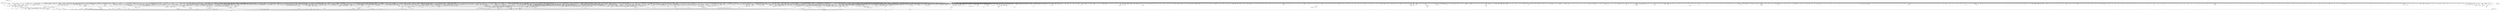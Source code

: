 digraph kerncollapsed {
    "proto_memory_pcpu_drain" [color="black"];
    "__raw_spin_lock_irq" [color="black"];
    "__cmpwait_case_32_1" [color="black"];
    "__io_disarm_linked_timeout" [color="black"];
    "Indirect call56" [color="black"];
    "Indirect call103" [color="black"];
    "clear_ti_thread_flag_5" [color="black"];
    "__msecs_to_jiffies" [color="black"];
    "dget" [color="black"];
    "Indirect call128" [color="black"];
    "disable_irq_nosync" [color="black"];
    "iov_iter_revert" [color="black"];
    "__raw_spin_lock_18" [color="black"];
    "get_sd_balance_interval" [color="black"];
    "percpu_counter_dec" [color="black"];
    "do_raw_spin_lock_25" [color="black"];
    "sched_clock_noinstr" [color="black"];
    "__arch_copy_from_user" [color="black"];
    "list_del_1" [color="black"];
    "__raw_write_lock_irq_1" [color="black"];
    "prepend" [color="black"];
    "move_queued_task.constprop.0" [color="black"];
    "spin_lock_irqsave_ssp_contention" [color="black"];
    "device_links_read_lock" [color="black"];
    "is_current_pgrp_orphaned" [color="black"];
    "console_verbose" [color="black"];
    "__flush_tlb_kernel_pgtable" [color="black"];
    "workingset_age_nonresident" [color="black"];
    "__raw_spin_trylock" [color="black"];
    "__percpu_add_case_64_3" [color="black"];
    "__cmpxchg_case_mb_32.constprop.0" [color="black"];
    "timespec64_equal" [color="black"];
    "find_next_zero_bit_2" [color="black"];
    "kobj_ns_ops" [color="black"];
    "__acct_reclaim_writeback" [color="black"];
    "lock_timer_base" [color="black"];
    "rcu_exp_need_qs" [color="black"];
    "tty_name" [color="black"];
    "rcu_cblist_init" [color="black"];
    "xas_update.isra.0" [color="black"];
    "mas_prev" [color="black"];
    "count_vm_event_2" [color="black"];
    "__raw_spin_unlock_irqrestore_6" [color="black"];
    "Indirect call118" [color="black"];
    "invalid_migration_vma" [color="black"];
    "mte_thread_switch" [color="black"];
    "timerqueue_add" [color="black"];
    "dec_mm_counter" [color="black"];
    "vma_interval_tree_insert" [color="black"];
    "unlock_page" [color="black"];
    "__xa_clear_mark" [color="black"];
    "mte_update_gcr_excl.isra.0" [color="black"];
    "process_shares_mm" [color="black"];
    "__pi_strlen" [color="black"];
    "__raw_spin_lock_irqsave_6" [color="black"];
    "ktime_get_with_offset" [color="black"];
    "__folio_cancel_dirty" [color="black"];
    "__raw_spin_unlock_irqrestore_12" [color="black"];
    "cpumask_and.isra.0_1" [color="black"];
    "d_flags_for_inode" [color="black"];
    "security_d_instantiate" [color="black"];
    "timer_base.isra.0" [color="black"];
    "find_next_and_bit.constprop.0" [color="black"];
    "csum_block_add_ext" [color="black"];
    "blake2s_final" [color="black"];
    "radix_tree_load_root" [color="black"];
    "Indirect call64" [color="black"];
    "kernfs_root" [color="black"];
    "clear_bit_unlock.constprop.0" [color="black"];
    "__cmpxchg_case_mb_64_1" [color="black"];
    "security_sock_rcv_skb" [color="black"];
    "Indirect call120" [color="black"];
    "ldsem_down_read_trylock" [color="black"];
    "rcu_is_cpu_rrupt_from_idle" [color="black"];
    "__arm64_sys_pidfd_send_signal" [color="black"];
    "tty_ldisc_close" [color="black"];
    "do_raw_spin_lock_117" [color="black"];
    "mas_set_alloc_req" [color="black"];
    "Indirect call202" [color="black"];
    "Indirect call131" [color="black"];
    "list_del_init" [color="black"];
    "io_wq_work_match_item" [color="black"];
    "__hrtimer_next_event_base.constprop.0" [color="black"];
    "rwsem_set_reader_owned" [color="black"];
    "Indirect call139" [color="black"];
    "__mod_node_page_state" [color="black"];
    "find_vma_prev" [color="black"];
    "Indirect call94" [color="black"];
    "Indirect call186" [color="black"];
    "Indirect call133" [color="black"];
    "__skb_zcopy_downgrade_managed" [color="black"];
    "check_class_changed" [color="black"];
    "Indirect call107" [color="black"];
    "__enqueue_entity" [color="black"];
    "__raw_spin_lock_irq_31" [color="black"];
    "__raw_spin_unlock_irqrestore_11" [color="black"];
    "redirty_tail_locked" [color="black"];
    "mas_put_in_tree" [color="black"];
    "mas_state_walk" [color="black"];
    "test_tsk_need_resched" [color="black"];
    "irq_enable" [color="black"];
    "Indirect call123" [color="black"];
    "copy_fd_bitmaps" [color="black"];
    "do_raw_spin_lock_14" [color="black"];
    "anon_vma_interval_tree_iter_next" [color="black"];
    "folio_wake_bit" [color="black"];
    "Indirect call54" [color="black"];
    "deny_write_access.isra.0" [color="black"];
    "page_try_share_anon_rmap" [color="black"];
    "security_secid_to_secctx" [color="black"];
    "__disable_irq" [color="black"];
    "Indirect call112" [color="black"];
    "__raw_spin_lock_43" [color="black"];
    "pm_runtime_deactivate_timer" [color="black"];
    "__percpu_add_case_64_6" [color="black"];
    "security_audit_rule_free" [color="black"];
    "domain_dirty_limits" [color="black"];
    "Indirect call153" [color="black"];
    "task_work_cancel_match" [color="black"];
    "fatal_signal_pending_1" [color="black"];
    "xas_find_conflict" [color="black"];
    "xas_result" [color="black"];
    "xas_find" [color="black"];
    "pid_nr_ns" [color="black"];
    "get_page" [color="black"];
    "access_ok_12" [color="black"];
    "folio_trylock_2" [color="black"];
    "set_next_entity" [color="black"];
    "check_and_switch_context" [color="black"];
    "security_inode_init_security_anon" [color="black"];
    "mnt_get_writers" [color="black"];
    "vma_interval_tree_iter_first" [color="black"];
    "__kern_my_cpu_offset_24" [color="black"];
    "set_pfnblock_flags_mask" [color="black"];
    "test_ti_thread_flag_21" [color="black"];
    "rb_erase" [color="black"];
    "do_kernel_restart" [color="black"];
    "audit_comparator" [color="black"];
    "__mnt_want_write" [color="black"];
    "xa_find_after" [color="black"];
    "call_function_single_prep_ipi" [color="black"];
    "chacha_permute" [color="black"];
    "lockref_put_or_lock" [color="black"];
    "__xchg_case_acq_64.isra.0" [color="black"];
    "tty_driver_flush_buffer" [color="black"];
    "mas_push_node" [color="black"];
    "__note_gp_changes" [color="black"];
    "mas_rewalk_if_dead" [color="black"];
    "tty_termios_input_baud_rate" [color="black"];
    "_compound_head_2" [color="black"];
    "__raw_spin_lock_irq.constprop.0_1" [color="black"];
    "rcu_poll_gp_seq_start" [color="black"];
    "find_vmap_area" [color="black"];
    "__raw_spin_lock_irqsave_11" [color="black"];
    "deactivate_task" [color="black"];
    "get_pwq" [color="black"];
    "_task_util_est" [color="black"];
    "mas_prev_setup.constprop.0" [color="black"];
    "update_misfit_status" [color="black"];
    "folio_mapped_3" [color="black"];
    "__kern_my_cpu_offset_21" [color="black"];
    "skb_flow_get_icmp_tci" [color="black"];
    "__rt_mutex_futex_trylock" [color="black"];
    "put_dec_full8" [color="black"];
    "prb_reserve" [color="black"];
    "pcpu_size_to_slot" [color="black"];
    "Indirect call66" [color="black"];
    "__raw_spin_unlock_irqrestore_3" [color="black"];
    "print_tainted" [color="black"];
    "__tlb_reset_range" [color="black"];
    "Indirect call40" [color="black"];
    "folio_lruvec_relock_irq.constprop.0" [color="black"];
    "__raw_spin_lock_irqsave_34" [color="black"];
    "__xchg_case_mb_64.constprop.0_3" [color="black"];
    "copy_thread" [color="black"];
    "__irq_work_queue_local" [color="black"];
    "__kern_my_cpu_offset_50" [color="black"];
    "rwsem_set_nonspinnable" [color="black"];
    "pagefault_enable_2" [color="black"];
    "errseq_sample" [color="black"];
    "__dev_pm_qos_resume_latency" [color="black"];
    "move_freepages_block" [color="black"];
    "mt_find" [color="black"];
    "do_raw_spin_lock_43" [color="black"];
    "pfn_swap_entry_to_page" [color="black"];
    "__kern_my_cpu_offset_80" [color="black"];
    "__io_put_kbuf_list" [color="black"];
    "set_tlb_ubc_flush_pending" [color="black"];
    "ptrauth_keys_install_user" [color="black"];
    "__kern_my_cpu_offset_78" [color="black"];
    "task_will_free_mem" [color="black"];
    "fpsimd_preserve_current_state" [color="black"];
    "pcpu_update_empty_pages" [color="black"];
    "mte_parent_slot" [color="black"];
    "update_dl_migration" [color="black"];
    "Indirect call213" [color="black"];
    "Indirect call52" [color="black"];
    "arch_local_irq_restore" [color="black"];
    "memblock_is_map_memory" [color="black"];
    "__local_bh_enable_ip" [color="black"];
    "pfn_valid_2" [color="black"];
    "xa_mk_value" [color="black"];
    "__raw_spin_lock_27" [color="black"];
    "__kern_my_cpu_offset_134" [color="black"];
    "__anon_vma_interval_tree_augment_propagate" [color="black"];
    "flush_tlb_kernel_range" [color="black"];
    "page_vma_mapped_walk_done_1" [color="black"];
    "auditd_test_task" [color="black"];
    "anon_vma_interval_tree_pre_update_vma" [color="black"];
    "do_raw_spin_lock_34" [color="black"];
    "rcu_seq_start_1" [color="black"];
    "__list_del_entry_1" [color="black"];
    "xas_reload" [color="black"];
    "release_thread" [color="black"];
    "__raw_spin_unlock_irqrestore.constprop.0_1" [color="black"];
    "mte_clear_page_tags" [color="black"];
    "virt_to_head_page.isra.0" [color="black"];
    "__reuseport_detach_closed_sock" [color="black"];
    "cpu_util_cfs_boost" [color="black"];
    "do_raw_spin_lock_73" [color="black"];
    "fpsimd_save_state" [color="black"];
    "class_raw_spinlock_irqsave_destructor" [color="black"];
    "_copy_from_iter" [color="black"];
    "__printk_safe_exit" [color="black"];
    "igrab" [color="black"];
    "rcu_inkernel_boot_has_ended" [color="black"];
    "find_next_bit.constprop.0_21" [color="black"];
    "pcpu_page_idx" [color="black"];
    "xas_init_marks" [color="black"];
    "skb_tailroom_2" [color="black"];
    "cpu_clock_sample_group" [color="black"];
    "__audit_uring_entry" [color="black"];
    "do_raw_spin_lock_11" [color="black"];
    "wakeup_kcompactd" [color="black"];
    "pcpu_block_refresh_hint" [color="black"];
    "__mod_timer" [color="black"];
    "__irq_can_set_affinity" [color="black"];
    "__raw_spin_lock_irqsave_39" [color="black"];
    "__count_vm_events" [color="black"];
    "Indirect call181" [color="black"];
    "__lookup_mnt" [color="black"];
    "cpudl_heapify" [color="black"];
    "Indirect call67" [color="black"];
    "prepend_path" [color="black"];
    "get_arm64_ftr_reg_nowarn" [color="black"];
    "put_dec" [color="black"];
    "console_srcu_read_lock" [color="black"];
    "__raw_spin_unlock_irq_20" [color="black"];
    "Indirect call135" [color="black"];
    "cpumask_and.isra.0_3" [color="black"];
    "Indirect call110" [color="black"];
    "notifier_call_chain" [color="black"];
    "xas_set_mark" [color="black"];
    "init_completion" [color="black"];
    "Indirect call58" [color="black"];
    "__raw_spin_lock_irq_35" [color="black"];
    "wp_page_reuse" [color="black"];
    "__raw_spin_unlock_irqrestore_29" [color="black"];
    "_copy_from_user_2" [color="black"];
    "pm_runtime_get_noresume" [color="black"];
    "Indirect call187" [color="black"];
    "Indirect call122" [color="black"];
    "do_raw_spin_lock_60" [color="black"];
    "detach_entity_load_avg" [color="black"];
    "tag_set" [color="black"];
    "mnt_set_mountpoint" [color="black"];
    "__cmpxchg_case_mb_32_5" [color="black"];
    "__skb_set_length" [color="black"];
    "__raw_spin_unlock_irqrestore_10" [color="black"];
    "vm_commit_limit" [color="black"];
    "get_next_ino" [color="black"];
    "__clear_close_on_exec.isra.0" [color="black"];
    "__kern_my_cpu_offset_51" [color="black"];
    "dev_nit_active" [color="black"];
    "dl_clear_overload.part.0" [color="black"];
    "wb_stat_mod" [color="black"];
    "reusable_anon_vma" [color="black"];
    "__cmpxchg_case_acq_32_2" [color="black"];
    "list_lru_del" [color="black"];
    "klist_node_attached" [color="black"];
    "sched_asym_prefer" [color="black"];
    "__wake_up_pollfree" [color="black"];
    "fsnotify" [color="black"];
    "Indirect call165" [color="black"];
    "mm_counter" [color="black"];
    "desc_make_reusable" [color="black"];
    "srcu_funnel_exp_start" [color="black"];
    "next_online_pgdat" [color="black"];
    "fatal_signal_pending_4" [color="black"];
    "next_zone" [color="black"];
    "pud_clear_huge" [color="black"];
    "update_group_capacity" [color="black"];
    "cfs_rq_of" [color="black"];
    "__task_pid_nr_ns" [color="black"];
    "__update_load_avg_se" [color="black"];
    "do_raw_spin_lock_63" [color="black"];
    "Indirect call37" [color="black"];
    "__fget_light" [color="black"];
    "mab_calc_split" [color="black"];
    "mas_find_setup.constprop.0" [color="black"];
    "io_schedule_prepare" [color="black"];
    "arch_get_random_seed_longs" [color="black"];
    "init_multi_vma_prep" [color="black"];
    "find_lock_task_mm" [color="black"];
    "synchronize_rcu.part.0" [color="black"];
    "inode_maybe_inc_iversion" [color="black"];
    "rcu_is_watching" [color="black"];
    "security_capable" [color="black"];
    "__count_vm_events_2" [color="black"];
    "access_ok_39" [color="black"];
    "split_page" [color="black"];
    "__raw_spin_lock_irq_18" [color="black"];
    "sve_state_size" [color="black"];
    "put_cpu_fpsimd_context" [color="black"];
    "csum_partial" [color="black"];
    "entity_eligible" [color="black"];
    "prepare_alloc_pages.constprop.0" [color="black"];
    "slab_want_init_on_free" [color="black"];
    "xas_not_node" [color="black"];
    "list_del_init_5" [color="black"];
    "Indirect call192" [color="black"];
    "kmalloc_slab" [color="black"];
    "Indirect call191" [color="black"];
    "vma_is_secretmem" [color="black"];
    "clear_nonspinnable" [color="black"];
    "cpumask_copy_1" [color="black"];
    "__raw_spin_lock_irqsave_1" [color="black"];
    "xas_start" [color="black"];
    "__percpu_add_case_32_21" [color="black"];
    "do_raw_spin_lock_36" [color="black"];
    "__page_dup_rmap.constprop.0" [color="black"];
    "should_failslab" [color="black"];
    "futex_q_lock" [color="black"];
    "Indirect call53" [color="black"];
    "pde_subdir_first" [color="black"];
    "fprop_fraction_percpu" [color="black"];
    "skb_header_cloned" [color="black"];
    "__raw_spin_unlock_irq_18" [color="black"];
    "Indirect call168" [color="black"];
    "lockref_get_not_zero" [color="black"];
    "mas_update_gap" [color="black"];
    "__cmpxchg_case_acq_32.constprop.0_15" [color="black"];
    "lock_mount_hash" [color="black"];
    "do_init_timer.constprop.0" [color="black"];
    "arm64_kernel_unmapped_at_el0_2" [color="black"];
    "find_next_bit.constprop.0_8" [color="black"];
    "hrtimer_start_range_ns" [color="black"];
    "__mod_zone_page_state" [color="black"];
    "__raw_spin_lock_irqsave_7" [color="black"];
    "wake_all_kswapds" [color="black"];
    "__fswab32_10" [color="black"];
    "tlb_remove_table_smp_sync" [color="black"];
    "__kern_my_cpu_offset_67" [color="black"];
    "dl_bw_of" [color="black"];
    "__siphash_unaligned" [color="black"];
    "avg_vruntime" [color="black"];
    "__nr_to_section" [color="black"];
    "mas_wr_walk_descend" [color="black"];
    "srcu_get_delay.isra.0" [color="black"];
    "set_task_reclaim_state" [color="black"];
    "do_raw_spin_lock_17" [color="black"];
    "set_ti_thread_flag_4" [color="black"];
    "attach_pid" [color="black"];
    "__raw_spin_lock_irq_21" [color="black"];
    "Indirect call39" [color="black"];
    "folio_mark_dirty" [color="black"];
    "arch_local_irq_save_7" [color="black"];
    "rt_mutex_top_waiter" [color="black"];
    "do_raw_spin_lock_66" [color="black"];
    "audit_rate_check.part.0" [color="black"];
    "kthread_probe_data" [color="black"];
    "Indirect call63" [color="black"];
    "queued_spin_lock_slowpath" [color="black"];
    "clear_inode" [color="black"];
    "__raw_spin_unlock_irq_25" [color="black"];
    "folio_invalidate" [color="black"];
    "xas_set_offset" [color="black"];
    "panic_smp_self_stop" [color="black"];
    "d_hash" [color="black"];
    "osq_wait_next" [color="black"];
    "__udelay" [color="black"];
    "__raw_spin_lock_4" [color="black"];
    "xas_error.isra.0" [color="black"];
    "Indirect call26" [color="black"];
    "u64_stats_inc" [color="black"];
    "mas_mab_cp" [color="black"];
    "__raw_spin_lock_23" [color="black"];
    "__raw_spin_unlock_irq.constprop.0_1" [color="black"];
    "io_timeout_extract" [color="black"];
    "__list_del_entry_2" [color="black"];
    "folio_account_cleaned" [color="black"];
    "cpumask_weight.constprop.0_5" [color="black"];
    "req_set_fail" [color="black"];
    "rcu_advance_cbs" [color="black"];
    "__lshrti3" [color="black"];
    "device_pm_check_callbacks" [color="black"];
    "__kern_my_cpu_offset_35" [color="black"];
    "__cmpxchg_case_mb_32_10" [color="black"];
    "get_random_bytes" [color="black"];
    "list_del_4" [color="black"];
    "audit_uid_comparator" [color="black"];
    "__pageblock_pfn_to_page" [color="black"];
    "attach_entity_load_avg" [color="black"];
    "prepare_kill_siginfo" [color="black"];
    "PageMovable" [color="black"];
    "Indirect call3" [color="black"];
    "_mix_pool_bytes" [color="black"];
    "data_alloc" [color="black"];
    "set_ti_thread_flag_5" [color="black"];
    "__raw_spin_lock_irq_12" [color="black"];
    "irqd_irq_disabled.isra.0" [color="black"];
    "sched_cgroup_fork" [color="black"];
    "folio_add_new_anon_rmap" [color="black"];
    "propagate_mount_unlock" [color="black"];
    "anon_vma_interval_tree_remove" [color="black"];
    "__sk_mem_reclaim" [color="black"];
    "cpuhp_invoke_callback" [color="black"];
    "generic_exec_single" [color="black"];
    "fsnotify_free_mark" [color="black"];
    "desc_read_finalized_seq" [color="black"];
    "d_set_d_op" [color="black"];
    "mab_mas_cp" [color="black"];
    "Indirect call155" [color="black"];
    "jiffies_to_usecs" [color="black"];
    "find_task_by_pid_ns" [color="black"];
    "__raw_spin_lock_16" [color="black"];
    "__balance_callbacks" [color="black"];
    "rcu_start_this_gp" [color="black"];
    "Indirect call8" [color="black"];
    "find_next_bit_6" [color="black"];
    "req_set_fail_4" [color="black"];
    "plist_add" [color="black"];
    "__kern_my_cpu_offset_38" [color="black"];
    "lookup_mountpoint" [color="black"];
    "__raw_spin_lock_irqsave_19" [color="black"];
    "io_run_cancel" [color="black"];
    "rb_insert_color_cached" [color="black"];
    "oom_unkillable_task.isra.0" [color="black"];
    "timer_delete" [color="black"];
    "signal_set_stop_flags" [color="black"];
    "cpu_active" [color="black"];
    "Indirect call152" [color="black"];
    "__put_cpu_fpsimd_context" [color="black"];
    "folio_nr_pages_3" [color="black"];
    "rcu_segcblist_advance" [color="black"];
    "sock_flag.constprop.0" [color="black"];
    "skb_copy_bits" [color="black"];
    "call_on_irq_stack" [color="black"];
    "Indirect call183" [color="black"];
    "Indirect call0" [color="black"];
    "__wake_up_locked_key_bookmark" [color="black"];
    "kernfs_release_file.part.0.isra.0" [color="black"];
    "__raw_spin_unlock_irq_11" [color="black"];
    "add_device_randomness" [color="black"];
    "__flush_tlb_page_nosync" [color="black"];
    "fatal_signal_pending_3" [color="black"];
    "drain_pages" [color="black"];
    "compound_order_2" [color="black"];
    "io_wq_hash_work" [color="black"];
    "do_raw_spin_lock_99" [color="black"];
    "add_timer_on" [color="black"];
    "ihold" [color="black"];
    "first_zones_zonelist_1" [color="black"];
    "del_page_from_free_list" [color="black"];
    "Indirect call109" [color="black"];
    "__percpu_add_case_32" [color="black"];
    "mas_wr_store_setup" [color="black"];
    "do_raw_spin_lock_28" [color="black"];
    "io_cancel_cb" [color="black"];
    "skb_cloned" [color="black"];
    "__raw_write_lock_irq" [color="black"];
    "__reuseport_detach_sock.isra.0" [color="black"];
    "kernfs_leftmost_descendant" [color="black"];
    "__kern_my_cpu_offset_91" [color="black"];
    "__cmpxchg_case_64" [color="black"];
    "__kern_my_cpu_offset_17" [color="black"];
    "cpumask_and" [color="black"];
    "update_blocked_averages" [color="black"];
    "__raw_spin_lock_irqsave_3" [color="black"];
    "free_vmap_area_rb_augment_cb_propagate" [color="black"];
    "xas_next_entry" [color="black"];
    "mas_wr_walk_index.isra.0" [color="black"];
    "timer_reduce" [color="black"];
    "__skb_checksum" [color="black"];
    "d_path" [color="black"];
    "io_poll_find.constprop.0" [color="black"];
    "do_csum" [color="black"];
    "has_managed_dma" [color="black"];
    "__wait_for_common" [color="black"];
    "__raw_spin_lock_12" [color="black"];
    "_find_next_bit" [color="black"];
    "__raw_spin_unlock_irqrestore_8" [color="black"];
    "enqueue_pushable_dl_task" [color="black"];
    "__mnt_is_readonly" [color="black"];
    "d_ancestor" [color="black"];
    "find_mergeable_anon_vma" [color="black"];
    "Indirect call150" [color="black"];
    "memcg_charge_kernel_stack.part.0" [color="black"];
    "__remove_inode_hash" [color="black"];
    "mas_wr_walk" [color="black"];
    "Indirect call90" [color="black"];
    "wake_up_bit" [color="black"];
    "num_other_online_cpus" [color="black"];
    "percpu_counter_add_batch" [color="black"];
    "Indirect call102" [color="black"];
    "__raw_spin_lock_2" [color="black"];
    "__fsnotify_update_child_dentry_flags" [color="black"];
    "__raw_spin_unlock_irq_45" [color="black"];
    "timerqueue_del" [color="black"];
    "csum_partial_ext" [color="black"];
    "dev_pm_disable_wake_irq_check" [color="black"];
    "data_push_tail" [color="black"];
    "srcu_read_unlock.constprop.0" [color="black"];
    "arch_local_irq_restore_3" [color="black"];
    "Indirect call151" [color="black"];
    "__dev_fwnode" [color="black"];
    "netdev_start_xmit" [color="black"];
    "this_cpu_has_cap.part.0" [color="black"];
    "cpu_timer_dequeue" [color="black"];
    "__rpm_get_callback" [color="black"];
    "Indirect call199" [color="black"];
    "__raw_spin_unlock_irqrestore_2" [color="black"];
    "do_raw_spin_lock_45" [color="black"];
    "__get_cpu_fpsimd_context" [color="black"];
    "sock_rmem_free" [color="black"];
    "Indirect call10" [color="black"];
    "rcu_gp_is_expedited" [color="black"];
    "Indirect call85" [color="black"];
    "do_raw_spin_lock.constprop.0_10" [color="black"];
    "flush_dcache_folio" [color="black"];
    "Indirect call111" [color="black"];
    "folio_nr_pages" [color="black"];
    "__raw_spin_unlock_irqrestore_24" [color="black"];
    "__raw_spin_lock_irqsave_29" [color="black"];
    "task_active_pid_ns" [color="black"];
    "__kern_my_cpu_offset_42" [color="black"];
    "page_ref_dec_and_test" [color="black"];
    "folio_evictable" [color="black"];
    "find_submount" [color="black"];
    "task_sigpending_2" [color="black"];
    "blake2s_compress" [color="black"];
    "__disable_irq_nosync" [color="black"];
    "auditsc_get_stamp" [color="black"];
    "__kern_my_cpu_offset_133" [color="black"];
    "tlb_flush" [color="black"];
    "__percpu_add_case_64_7" [color="black"];
    "__skb_fill_page_desc" [color="black"];
    "folio_unlock" [color="black"];
    "__reset_isolation_pfn" [color="black"];
    "extfrag_for_order" [color="black"];
    "do_raw_spin_lock_64" [color="black"];
    "rcu_segcblist_pend_cbs" [color="black"];
    "mas_data_end" [color="black"];
    "__wait_on_bit" [color="black"];
    "__remove_shared_vm_struct.constprop.0" [color="black"];
    "Indirect call206" [color="black"];
    "vma_interval_tree_iter_next" [color="black"];
    "cpudl_heapify_up" [color="black"];
    "ktime_get_real_seconds" [color="black"];
    "raw_spin_rq_lock" [color="black"];
    "ma_dead_node" [color="black"];
    "__kern_my_cpu_offset_74" [color="black"];
    "_compound_head_3" [color="black"];
    "Indirect call47" [color="black"];
    "task_sigpending_1" [color="black"];
    "flush_tlb_mm" [color="black"];
    "set_ti_thread_flag" [color="black"];
    "__raw_spin_unlock_irq_17" [color="black"];
    "strreplace" [color="black"];
    "ktime_get_mono_fast_ns" [color="black"];
    "arch_local_irq_restore_2" [color="black"];
    "Indirect call171" [color="black"];
    "zone_page_state_snapshot.constprop.0" [color="black"];
    "skb_checksum" [color="black"];
    "__kern_my_cpu_offset_62" [color="black"];
    "sock_flag_3" [color="black"];
    "put_dec_trunc8" [color="black"];
    "memmove" [color="black"];
    "qdisc_qstats_cpu_qlen_inc" [color="black"];
    "pagefault_enable" [color="black"];
    "__iget" [color="black"];
    "radix_tree_lookup" [color="black"];
    "Indirect call28" [color="black"];
    "do_raw_spin_lock_29" [color="black"];
    "crng_fast_key_erasure" [color="black"];
    "tlb_flush_mmu_tlbonly_1" [color="black"];
    "__cmpxchg_case_acq_32.constprop.0_13" [color="black"];
    "smp_call_function_many_cond" [color="black"];
    "io_wq_worker_running" [color="black"];
    "clear_buddies.isra.0" [color="black"];
    "_compound_head_5" [color="black"];
    "__bitmap_weight" [color="black"];
    "Indirect call78" [color="black"];
    "page_ref_inc_6" [color="black"];
    "__srcu_read_unlock" [color="black"];
    "mas_set_height" [color="black"];
    "_compound_head_7" [color="black"];
    "__cmpxchg_case_acq_64" [color="black"];
    "__percpu_add_case_32_3" [color="black"];
    "Indirect call27" [color="black"];
    "__percpu_add_case_32_1" [color="black"];
    "rb_erase_cached.isra.0" [color="black"];
    "__raw_spin_lock_irqsave_15" [color="black"];
    "init_timer_key" [color="black"];
    "xa_err" [color="black"];
    "wq_worker_running" [color="black"];
    "arch_local_irq_enable_2" [color="black"];
    "set_pageblock_migratetype" [color="black"];
    "pm_qos_update_flags" [color="black"];
    "Indirect call50" [color="black"];
    "do_raw_spin_lock_67" [color="black"];
    "__pfn_to_section" [color="black"];
    "cpumask_empty_3" [color="black"];
    "find_first_bit_3" [color="black"];
    "Indirect call100" [color="black"];
    "find_next_bit_17" [color="black"];
    "pcpu_unit_page_offset" [color="black"];
    "Indirect call160" [color="black"];
    "rcu_seq_snap" [color="black"];
    "pvm_find_va_enclose_addr" [color="black"];
    "add_wait_queue" [color="black"];
    "_prb_commit" [color="black"];
    "tick_get_wakeup_device" [color="black"];
    "need_active_balance" [color="black"];
    "__attach_mnt" [color="black"];
    "futex_q_unlock" [color="black"];
    "skb_header_pointer_2" [color="black"];
    "Indirect call210" [color="black"];
    "wb_io_lists_populated" [color="black"];
    "vma_interval_tree_augment_rotate" [color="black"];
    "__raw_spin_lock_irq_3" [color="black"];
    "Indirect call75" [color="black"];
    "Indirect call141" [color="black"];
    "try_to_unmap_flush_dirty" [color="black"];
    "__futex_queue" [color="black"];
    "other_cpu_in_panic" [color="black"];
    "__ptrace_link" [color="black"];
    "__wake_up_klogd.part.0" [color="black"];
    "console_srcu_read_unlock" [color="black"];
    "rcu_segcblist_inc_len" [color="black"];
    "__raw_spin_lock_irqsave_22" [color="black"];
    "__raw_spin_lock_irqsave_44" [color="black"];
    "arch_local_irq_save_2" [color="black"];
    "dl_task_is_earliest_deadline" [color="black"];
    "signal_pending_11" [color="black"];
    "io_put_kbuf" [color="black"];
    "workingset_test_recent" [color="black"];
    "__raw_spin_unlock_irqrestore_18" [color="black"];
    "io_poll_can_finish_inline.isra.0" [color="black"];
    "mmget" [color="black"];
    "do_raw_spin_lock_116" [color="black"];
    "kobj_child_ns_ops" [color="black"];
    "__posix_timers_find" [color="black"];
    "__raw_spin_unlock_irqrestore_14" [color="black"];
    "__kern_my_cpu_offset_47" [color="black"];
    "task_rq_unlock" [color="black"];
    "__kern_my_cpu_offset_52" [color="black"];
    "tag_get" [color="black"];
    "io_cancel_task_cb" [color="black"];
    "tgid_pidfd_to_pid" [color="black"];
    "__cmpxchg_case_rel_32" [color="black"];
    "do_raw_spin_lock_44" [color="black"];
    "load_unaligned_zeropad_1" [color="black"];
    "__raw_spin_lock_irqsave_50" [color="black"];
    "is_zero_page" [color="black"];
    "irqd_set.isra.0_1" [color="black"];
    "__raw_read_unlock.constprop.0" [color="black"];
    "__raw_spin_lock_irq_6" [color="black"];
    "pvm_determine_end_from_reverse" [color="black"];
    "__mnt_drop_write_file" [color="black"];
    "list_del_init_3" [color="black"];
    "__lock_timer" [color="black"];
    "count_vm_event_1" [color="black"];
    "percpu_ref_get_many" [color="black"];
    "ttwu_do_activate.constprop.0" [color="black"];
    "mntget" [color="black"];
    "hrtimer_cancel" [color="black"];
    "ptep_clear_flush" [color="black"];
    "need_seqretry" [color="black"];
    "inode_cgwb_move_to_attached" [color="black"];
    "mas_is_err" [color="black"];
    "radix_tree_next_chunk" [color="black"];
    "__percpu_counter_sum" [color="black"];
    "mapping_shrinkable_2" [color="black"];
    "shrink_lock_dentry" [color="black"];
    "get_cred_1" [color="black"];
    "pcpu_chunk_populated" [color="black"];
    "anon_vma_interval_tree_insert" [color="black"];
    "kmalloc_size_roundup" [color="black"];
    "mutex_spin_on_owner" [color="black"];
    "pm_runtime_put_noidle_2" [color="black"];
    "irq_domain_activate_irq" [color="black"];
    "pfn_is_map_memory" [color="black"];
    "kthread_is_per_cpu" [color="black"];
    "mas_set_parent.constprop.0" [color="black"];
    "rt_mutex_setprio" [color="black"];
    "__kern_my_cpu_offset_56" [color="black"];
    "pcpu_chunk_slot" [color="black"];
    "__mutex_add_waiter" [color="black"];
    "lru_lazyfree_fn" [color="black"];
    "skb_zcopy_downgrade_managed" [color="black"];
    "__raise_softirq_irqoff" [color="black"];
    "cpudl_set" [color="black"];
    "wakeup_source_deactivate" [color="black"];
    "smp_call_function" [color="black"];
    "get_pfnblock_flags_mask" [color="black"];
    "__finish_swait" [color="black"];
    "wake_up_var" [color="black"];
    "pick_next_pushable_dl_task" [color="black"];
    "d_instantiate" [color="black"];
    "io_put_kbuf_comp.isra.0" [color="black"];
    "Indirect call84" [color="black"];
    "Indirect call91" [color="black"];
    "__mnt_want_write_file" [color="black"];
    "__kern_my_cpu_offset_25" [color="black"];
    "override_creds" [color="black"];
    "decay_load" [color="black"];
    "__raw_spin_lock_irqsave_5" [color="black"];
    "__bitmap_intersects" [color="black"];
    "dl_rq_of_se" [color="black"];
    "kernel_init_pages" [color="black"];
    "inode_io_list_del" [color="black"];
    "recalc_sigpending" [color="black"];
    "find_next_bit.constprop.0_14" [color="black"];
    "workingset_update_node" [color="black"];
    "__kern_my_cpu_offset_71" [color="black"];
    "put_ldops.constprop.0" [color="black"];
    "tlb_gather_mmu_fullmm" [color="black"];
    "clear_ti_thread_flag_8" [color="black"];
    "inode_io_list_move_locked" [color="black"];
    "Indirect call80" [color="black"];
    "take_dentry_name_snapshot" [color="black"];
    "local_bh_disable" [color="black"];
    "Indirect call18" [color="black"];
    "Indirect call1" [color="black"];
    "__kern_my_cpu_offset_22" [color="black"];
    "sk_error_report" [color="black"];
    "__cmpwait_case_32_2" [color="black"];
    "__skb_dequeue_3" [color="black"];
    "rcu_segcblist_extract_done_cbs" [color="black"];
    "list_del_3" [color="black"];
    "__task_rq_lock" [color="black"];
    "mapping_shrinkable" [color="black"];
    "mte_update_sctlr_user" [color="black"];
    "Indirect call33" [color="black"];
    "llist_del_first" [color="black"];
    "Indirect call117" [color="black"];
    "extract_entropy.constprop.0" [color="black"];
    "mte_zero_clear_page_tags" [color="black"];
    "move_freelist_tail" [color="black"];
    "ktime_get_coarse_real_ts64" [color="black"];
    "_atomic_dec_and_lock_irqsave" [color="black"];
    "do_softirq" [color="black"];
    "Indirect call126" [color="black"];
    "signalfd_cleanup" [color="black"];
    "io_poll_remove_entry" [color="black"];
    "do_raw_spin_lock_57" [color="black"];
    "qdisc_run_begin" [color="black"];
    "__cmpxchg_case_mb_32_4" [color="black"];
    "__sw_hweight32" [color="black"];
    "tk_xtime.constprop.0" [color="black"];
    "membarrier_update_current_mm" [color="black"];
    "rcu_gp_is_normal" [color="black"];
    "memset" [color="black"];
    "__wake_q_add" [color="black"];
    "fd_install" [color="black"];
    "dev_bus_name" [color="black"];
    "__raw_write_unlock_irq_4" [color="black"];
    "__raw_spin_lock_irq_7" [color="black"];
    "task_clear_jobctl_pending" [color="black"];
    "get_cred" [color="black"];
    "dev_xmit_recursion_dec" [color="black"];
    "list_del_init_8" [color="black"];
    "__raw_spin_lock_20" [color="black"];
    "find_task_by_vpid" [color="black"];
    "futex_hash" [color="black"];
    "irq_chip_retrigger_hierarchy" [color="black"];
    "list_lru_add" [color="black"];
    "find_next_and_bit" [color="black"];
    "read_seqbegin_or_lock" [color="black"];
    "__dl_update" [color="black"];
    "clear_ti_thread_flag" [color="black"];
    "__mutex_remove_waiter" [color="black"];
    "tty_termios_baud_rate" [color="black"];
    "lru_add_fn" [color="black"];
    "Indirect call198" [color="black"];
    "aio_nr_sub" [color="black"];
    "task_pid_vnr_1" [color="black"];
    "skb_orphan_1" [color="black"];
    "lock_hrtimer_base" [color="black"];
    "arm_timer" [color="black"];
    "vma_iter_config" [color="black"];
    "invalid_mkclean_vma" [color="black"];
    "__raw_spin_lock_46" [color="black"];
    "list_splice_tail_init" [color="black"];
    "raw_spin_rq_unlock" [color="black"];
    "count_vm_events" [color="black"];
    "data_check_size" [color="black"];
    "path_get" [color="black"];
    "do_raw_spin_lock_3" [color="black"];
    "rcu_seq_set_state" [color="black"];
    "do_raw_spin_lock_2" [color="black"];
    "cpudl_find" [color="black"];
    "__raw_spin_unlock_irq_35" [color="black"];
    "__bitmap_set" [color="black"];
    "__raw_spin_unlock_irq_1" [color="black"];
    "rcu_jiffies_till_stall_check" [color="black"];
    "list_move_1" [color="black"];
    "do_raw_spin_lock_38" [color="black"];
    "__raw_spin_lock.constprop.0_1" [color="black"];
    "Indirect call74" [color="black"];
    "this_cpu_has_cap" [color="black"];
    "rcu_segcblist_entrain" [color="black"];
    "pcpu_free_area.isra.0" [color="black"];
    "qdisc_qstats_cpu_backlog_dec" [color="black"];
    "__raw_spin_lock_irqsave_18" [color="black"];
    "rcu_segcblist_add_len" [color="black"];
    "idr_find" [color="black"];
    "move_linked_works" [color="black"];
    "can_migrate_task" [color="black"];
    "__dequeue_entity" [color="black"];
    "get_file" [color="black"];
    "__wb_writeout_add" [color="black"];
    "__raw_spin_lock_3" [color="black"];
    "__accumulate_pelt_segments" [color="black"];
    "find_next_bit_11" [color="black"];
    "__mutex_trylock_common" [color="black"];
    "find_alive_thread.isra.0" [color="black"];
    "futex_cmpxchg_value_locked" [color="black"];
    "__gfp_pfmemalloc_flags" [color="black"];
    "mab_shift_right" [color="black"];
    "rcu_seq_end_1" [color="black"];
    "__cmpxchg_case_rel_64" [color="black"];
    "set_swapper_pgd" [color="black"];
    "group_close_release" [color="black"];
    "unlock_mount_hash" [color="black"];
    "do_raw_spin_lock.constprop.0_3" [color="black"];
    "Indirect call204" [color="black"];
    "find_buddy_page_pfn" [color="black"];
    "prepend_name" [color="black"];
    "no_blink" [color="black"];
    "__irq_domain_deactivate_irq" [color="black"];
    "__raw_spin_lock_irqsave.constprop.0_1" [color="black"];
    "Indirect call106" [color="black"];
    "kernfs_next_descendant_post" [color="black"];
    "wb_stat_error" [color="black"];
    "__futex_unqueue" [color="black"];
    "pidfd_pid" [color="black"];
    "sk_memory_allocated_sub" [color="black"];
    "do_raw_spin_lock_26" [color="black"];
    "do_raw_spin_lock_6" [color="black"];
    "queued_write_lock_slowpath" [color="black"];
    "Indirect call211" [color="black"];
    "get_work_pwq" [color="black"];
    "pte_offset_kernel.isra.0" [color="black"];
    "__raw_spin_unlock_irqrestore_1" [color="black"];
    "test_ti_thread_flag_4" [color="black"];
    "__io_acct_run_queue" [color="black"];
    "_find_next_or_bit" [color="black"];
    "migrate_disable" [color="black"];
    "__raw_spin_lock.constprop.0_2" [color="black"];
    "maybe_mkwrite.isra.0" [color="black"];
    "srcu_gp_start" [color="black"];
    "Indirect call119" [color="black"];
    "user_disable_single_step" [color="black"];
    "find_vm_area" [color="black"];
    "do_raw_spin_lock_93" [color="black"];
    "__clear_open_fd" [color="black"];
    "rcu_poll_gp_seq_end" [color="black"];
    "virt_to_slab" [color="black"];
    "__raw_spin_lock_irqsave.constprop.0_3" [color="black"];
    "mnt_dec_writers" [color="black"];
    "Indirect call87" [color="black"];
    "signal_pending_state_1" [color="black"];
    "system_supports_generic_auth" [color="black"];
    "Indirect call113" [color="black"];
    "copyin" [color="black"];
    "list_move_tail" [color="black"];
    "device_links_read_unlock" [color="black"];
    "____do_softirq" [color="black"];
    "list_del_init_6" [color="black"];
    "__kern_my_cpu_offset_16" [color="black"];
    "copy_to_user_page" [color="black"];
    "Indirect call41" [color="black"];
    "Indirect call143" [color="black"];
    "check_preempt_curr_dl" [color="black"];
    "folio_order" [color="black"];
    "Indirect call82" [color="black"];
    "__bitmap_subset" [color="black"];
    "__raw_read_unlock.constprop.0_2" [color="black"];
    "mas_next_range" [color="black"];
    "Indirect call81" [color="black"];
    "do_raw_spin_lock_12" [color="black"];
    "_compound_head" [color="black"];
    "__lock_task_sighand" [color="black"];
    "__bitmap_and" [color="black"];
    "__raw_spin_lock_irqsave_23" [color="black"];
    "__mutex_init" [color="black"];
    "do_softirq_own_stack" [color="black"];
    "smp_call_function_single" [color="black"];
    "Indirect call23" [color="black"];
    "__rb_insert_augmented" [color="black"];
    "__try_to_del_timer_sync" [color="black"];
    "io_poll_mark_cancelled" [color="black"];
    "fetch_robust_entry" [color="black"];
    "futex_top_waiter" [color="black"];
    "zone_watermark_ok_safe" [color="black"];
    "init_entity_runnable_average" [color="black"];
    "xas_load" [color="black"];
    "Indirect call22" [color="black"];
    "chacha_block_generic" [color="black"];
    "workingset_eviction" [color="black"];
    "__raw_spin_lock_30" [color="black"];
    "Indirect call178" [color="black"];
    "mas_walk" [color="black"];
    "__do_once_start" [color="black"];
    "do_raw_spin_lock_80" [color="black"];
    "Indirect call7" [color="black"];
    "cpumask_any_distribute" [color="black"];
    "wants_signal" [color="black"];
    "desc_read" [color="black"];
    "expand" [color="black"];
    "get_file.isra.0" [color="black"];
    "find_last_bit" [color="black"];
    "__raw_spin_unlock_irqrestore_32" [color="black"];
    "internal_add_timer" [color="black"];
    "__cmpxchg_case_acq_32.constprop.0_12" [color="black"];
    "do_raw_spin_lock_87" [color="black"];
    "Indirect call179" [color="black"];
    "__xas_next" [color="black"];
    "Indirect call124" [color="black"];
    "hlist_bl_lock" [color="black"];
    "lowest_in_progress" [color="black"];
    "anon_vma_interval_tree_iter_first" [color="black"];
    "cpu_online_1" [color="black"];
    "get_ucounts_or_wrap" [color="black"];
    "__raw_spin_unlock_irqrestore_31" [color="black"];
    "pmd_install" [color="black"];
    "posix_cpu_timers_exit_group" [color="black"];
    "access_ok_2" [color="black"];
    "mas_safe_min" [color="black"];
    "mas_new_ma_node" [color="black"];
    "fasync_insert_entry" [color="black"];
    "compact_lock_irqsave" [color="black"];
    "__cmpxchg_case_mb_64_4" [color="black"];
    "pte_to_swp_entry" [color="black"];
    "add_timer" [color="black"];
    "folio_trylock_flag" [color="black"];
    "irq_work_queue" [color="black"];
    "count_vm_events_1" [color="black"];
    "__raw_spin_unlock_irq_3" [color="black"];
    "xa_is_node" [color="black"];
    "next_signal" [color="black"];
    "__raw_spin_lock_49" [color="black"];
    "prepend_char" [color="black"];
    "pagefault_disable" [color="black"];
    "get_new_cred" [color="black"];
    "rt_mutex_slowtrylock" [color="black"];
    "recalc_sigpending_tsk" [color="black"];
    "freezing_slow_path" [color="black"];
    "account_pipe_buffers" [color="black"];
    "check_preempt_curr" [color="black"];
    "mas_pause" [color="black"];
    "node_page_state_add" [color="black"];
    "local_bh_enable" [color="black"];
    "__dl_add" [color="black"];
    "rcu_stall_is_suppressed" [color="black"];
    "arch_local_irq_save_1" [color="black"];
    "futex_get_value_locked" [color="black"];
    "__next_zones_zonelist" [color="black"];
    "hlist_del_init" [color="black"];
    "set_work_data" [color="black"];
    "skb_tailroom_1" [color="black"];
    "down_read_trylock" [color="black"];
    "blake2s.constprop.0" [color="black"];
    "do_raw_spin_lock_27" [color="black"];
    "__raw_spin_lock_irqsave.constprop.0_8" [color="black"];
    "__raw_spin_lock_28" [color="black"];
    "rcu_segcblist_enqueue" [color="black"];
    "Indirect call62" [color="black"];
    "page_move_anon_rmap" [color="black"];
    "next_mnt" [color="black"];
    "tty_port_kopened" [color="black"];
    "is_rlimit_overlimit" [color="black"];
    "prb_final_commit" [color="black"];
    "access_ok_16" [color="black"];
    "__set_fixmap" [color="black"];
    "__delay" [color="black"];
    "__kern_my_cpu_offset_23" [color="black"];
    "Indirect call169" [color="black"];
    "allow_write_access" [color="black"];
    "__cmpxchg_case_acq_32.constprop.0_16" [color="black"];
    "fpsimd_save" [color="black"];
    "__raw_spin_lock_irqsave_42" [color="black"];
    "to_kthread" [color="black"];
    "fsnotify_group_assert_locked" [color="black"];
    "Indirect call34" [color="black"];
    "__inode_add_lru" [color="black"];
    "__raw_spin_unlock_irqrestore_9" [color="black"];
    "min_deadline_cb_propagate" [color="black"];
    "__update_min_deadline" [color="black"];
    "find_suitable_fallback" [color="black"];
    "read_seqbegin.constprop.0" [color="black"];
    "__raw_spin_lock_irq_23" [color="black"];
    "resched_curr" [color="black"];
    "flush_dcache_page" [color="black"];
    "find_next_bit_3" [color="black"];
    "__page_cache_release" [color="black"];
    "__kern_my_cpu_offset_15" [color="black"];
    "do_raw_spin_lock_1" [color="black"];
    "__raw_read_lock_irqsave.constprop.0_1" [color="black"];
    "online_section_nr" [color="black"];
    "smp_call_function_many" [color="black"];
    "__kern_my_cpu_offset_49" [color="black"];
    "mas_alloc_req.isra.0" [color="black"];
    "Indirect call115" [color="black"];
    "fragmentation_index" [color="black"];
    "blake2s_update" [color="black"];
    "do_raw_spin_lock_35" [color="black"];
    "___d_drop" [color="black"];
    "cpumask_subset" [color="black"];
    "__raw_spin_lock_24" [color="black"];
    "kthread_insert_work_sanity_check" [color="black"];
    "arm64_kernel_unmapped_at_el0_4" [color="black"];
    "rb_prev" [color="black"];
    "copy_from_kernel_nofault_allowed" [color="black"];
    "wake_up_klogd" [color="black"];
    "cpupri_set" [color="black"];
    "__cmpxchg_case_acq_32.constprop.0" [color="black"];
    "fatal_signal_pending_6" [color="black"];
    "hrtimer_active" [color="black"];
    "__raw_spin_lock_irqsave.constprop.0_2" [color="black"];
    "rt_mutex_init_proxy_locked" [color="black"];
    "netlink_overrun" [color="black"];
    "sk_leave_memory_pressure" [color="black"];
    "__cmpxchg_case_mb_32_8" [color="black"];
    "__percpu_add_case_64" [color="black"];
    "__raw_spin_lock_14" [color="black"];
    "double_unlock_balance" [color="black"];
    "pgattr_change_is_safe" [color="black"];
    "_compound_head_4" [color="black"];
    "__finalize_skb_around" [color="black"];
    "pcpu_next_fit_region.constprop.0" [color="black"];
    "__cmpxchg_case_mb_64_7" [color="black"];
    "__put_unused_fd" [color="black"];
    "__mnt_drop_write" [color="black"];
    "kill_super_notify" [color="black"];
    "__rb_erase_color" [color="black"];
    "set_cpu_online" [color="black"];
    "sock_inuse_add" [color="black"];
    "post_init_entity_util_avg" [color="black"];
    "io_run_local_work_continue" [color="black"];
    "defer_console_output" [color="black"];
    "set_ptes.isra.0" [color="black"];
    "_raw_spin_rq_lock_irqsave" [color="black"];
    "Indirect call203" [color="black"];
    "do_raw_spin_lock_31" [color="black"];
    "__raw_spin_lock_irqsave_4" [color="black"];
    "cpu_do_switch_mm" [color="black"];
    "Indirect call174" [color="black"];
    "rpm_check_suspend_allowed" [color="black"];
    "try_grab_page" [color="black"];
    "kill_device" [color="black"];
    "sig_handler_ignored" [color="black"];
    "mab_no_null_split" [color="black"];
    "set_page_dirty" [color="black"];
    "skb_may_tx_timestamp.part.0" [color="black"];
    "ma_pivots" [color="black"];
    "audit_gid_comparator" [color="black"];
    "__raw_spin_unlock_irq_29" [color="black"];
    "__to_kthread" [color="black"];
    "flush_tlb_batched_pending" [color="black"];
    "__isolate_free_page" [color="black"];
    "_get_random_bytes" [color="black"];
    "__task_will_free_mem" [color="black"];
    "prb_next_seq" [color="black"];
    "update_dl_rq_load_avg" [color="black"];
    "Indirect call60" [color="black"];
    "system_supports_tlb_range_1" [color="black"];
    "node_dirty_ok" [color="black"];
    "do_raw_spin_lock_69" [color="black"];
    "radix_tree_tag_get" [color="black"];
    "__lock_parent" [color="black"];
    "do_raw_spin_lock_30" [color="black"];
    "pmd_clear_huge" [color="black"];
    "Indirect call134" [color="black"];
    "Indirect call92" [color="black"];
    "__raw_spin_lock_irqsave_51" [color="black"];
    "folio_mapped_2" [color="black"];
    "__kern_my_cpu_offset_89" [color="black"];
    "kick_process" [color="black"];
    "__raw_spin_unlock_irqrestore_15" [color="black"];
    "console_trylock" [color="black"];
    "pi_state_update_owner" [color="black"];
    "lru_move_tail_fn" [color="black"];
    "__bitmap_clear" [color="black"];
    "ma_data_end" [color="black"];
    "timer_delete_sync" [color="black"];
    "__set_task_special" [color="black"];
    "rcu_seq_start" [color="black"];
    "__smp_call_single_queue" [color="black"];
    "Indirect call36" [color="black"];
    "hlist_del_init_4" [color="black"];
    "__skb_header_pointer" [color="black"];
    "__hlist_del" [color="black"];
    "arch_teardown_dma_ops" [color="black"];
    "netlink_unlock_table" [color="black"];
    "slab_is_available" [color="black"];
    "mapping_shrinkable_1" [color="black"];
    "arch_local_irq_save" [color="black"];
    "folio_nr_pages_4" [color="black"];
    "__raw_spin_lock_irqsave" [color="black"];
    "dequeue_load_avg" [color="black"];
    "idr_for_each" [color="black"];
    "skb_zcopy" [color="black"];
    "__cmpxchg_case_mb_64_2" [color="black"];
    "cpu_util_cfs" [color="black"];
    "Indirect call196" [color="black"];
    "do_raw_spin_lock_83" [color="black"];
    "mas_pop_node" [color="black"];
    "find_first_bit_4" [color="black"];
    "mutex_can_spin_on_owner" [color="black"];
    "mas_wr_end_piv" [color="black"];
    "__percpu_add_case_64.constprop.0" [color="black"];
    "inode_add_lru" [color="black"];
    "__raw_write_lock.constprop.0_1" [color="black"];
    "Indirect call197" [color="black"];
    "rt_mutex_futex_trylock" [color="black"];
    "vm_stat_account" [color="black"];
    "find_next_bit_7" [color="black"];
    "raw_spin_rq_trylock" [color="black"];
    "__raw_spin_unlock_irq_21" [color="black"];
    "mast_ascend" [color="black"];
    "__wb_update_bandwidth.constprop.0" [color="black"];
    "__raw_spin_lock_22" [color="black"];
    "timekeeping_get_ns" [color="black"];
    "kmap_atomic_1" [color="black"];
    "percpu_counter_add" [color="black"];
    "sane_fdtable_size" [color="black"];
    "__raw_spin_unlock_irqrestore_17" [color="black"];
    "folio_try_get_rcu" [color="black"];
    "arch_local_irq_save_8" [color="black"];
    "__find_vmap_area.constprop.0" [color="black"];
    "do_raw_spin_lock_97" [color="black"];
    "test_and_set_bit_lock.constprop.0" [color="black"];
    "zone_watermark_fast.constprop.0" [color="black"];
    "tlb_flush_1" [color="black"];
    "put_filesystem" [color="black"];
    "update_pm_runtime_accounting" [color="black"];
    "__xchg_case_64.constprop.0" [color="black"];
    "irq_get_irq_data" [color="black"];
    "workingset_activation" [color="black"];
    "prep_new_page" [color="black"];
    "local_cpu_stop" [color="black"];
    "Indirect call190" [color="black"];
    "int_sqrt" [color="black"];
    "wb_io_lists_depopulated" [color="black"];
    "rcu_segcblist_first_pend_cb" [color="black"];
    "d_lru_del" [color="black"];
    "Indirect call73" [color="black"];
    "__kmem_obj_info" [color="black"];
    "fsnotify_handle_inode_event.isra.0" [color="black"];
    "__pm_relax" [color="black"];
    "update_cfs_rq_load_avg.isra.0" [color="black"];
    "task_rq_lock" [color="black"];
    "raw_spin_rq_lock_1" [color="black"];
    "xas_pause" [color="black"];
    "Indirect call182" [color="black"];
    "Indirect call194" [color="black"];
    "mapping_unmap_writable" [color="black"];
    "add_wait_queue_exclusive" [color="black"];
    "__raw_spin_lock_irq_34" [color="black"];
    "need_mlock_drain" [color="black"];
    "Indirect call136" [color="black"];
    "rcu_gpnum_ovf" [color="black"];
    "set_secondary_fwnode" [color="black"];
    "ktime_get" [color="black"];
    "__raw_spin_unlock_irqrestore_37" [color="black"];
    "__raw_spin_lock_irqsave_12" [color="black"];
    "__dev_put.part.0" [color="black"];
    "cpu_timer_task_rcu" [color="black"];
    "d_find_alias" [color="black"];
    "vmalloc_to_page" [color="black"];
    "__raw_spin_lock_irqsave_52" [color="black"];
    "dl_bw_cpus" [color="black"];
    "get_state_synchronize_rcu" [color="black"];
    "kernfs_name_hash" [color="black"];
    "__kern_my_cpu_offset_29" [color="black"];
    "kmsg_dump" [color="black"];
    "inode_lru_list_del" [color="black"];
    "arch_send_call_function_single_ipi" [color="black"];
    "tlb_flush_mmu_tlbonly" [color="black"];
    "tick_get_device" [color="black"];
    "cd_forget" [color="black"];
    "__cmpxchg_case_mb_32_2" [color="black"];
    "set_ptes.constprop.0.isra.0" [color="black"];
    "__raw_spin_unlock_irq_19" [color="black"];
    "skb_headers_offset_update" [color="black"];
    "mast_spanning_rebalance.isra.0" [color="black"];
    "__set_close_on_exec.isra.0" [color="black"];
    "page_ref_dec_and_test_2" [color="black"];
    "freezing" [color="black"];
    "Indirect call163" [color="black"];
    "__raw_spin_lock_54" [color="black"];
    "prb_read_valid" [color="black"];
    "__raw_spin_unlock_irq_4" [color="black"];
    "Indirect call70" [color="black"];
    "sync_exp_work_done" [color="black"];
    "prb_first_valid_seq" [color="black"];
    "mod_node_page_state" [color="black"];
    "__raw_spin_lock_irq_1" [color="black"];
    "io_wq_cancel_pending_work" [color="black"];
    "Indirect call177" [color="black"];
    "_find_first_bit" [color="black"];
    "do_raw_spin_lock.constprop.0_13" [color="black"];
    "do_raw_spin_lock_118" [color="black"];
    "Indirect call129" [color="black"];
    "pick_next_task_idle" [color="black"];
    "io_should_retry_thread" [color="black"];
    "no_page_table" [color="black"];
    "arch_stack_walk" [color="black"];
    "find_next_bit_10" [color="black"];
    "Indirect call114" [color="black"];
    "test_ti_thread_flag_7" [color="black"];
    "replace_mark_chunk" [color="black"];
    "__irq_disable" [color="black"];
    "propagation_next" [color="black"];
    "find_unlink_vmap_area" [color="black"];
    "pte_mkdirty" [color="black"];
    "get_mm_exe_file" [color="black"];
    "__cmpxchg_case_acq_32.constprop.0_19" [color="black"];
    "do_raw_spin_lock_58" [color="black"];
    "kernfs_should_drain_open_files" [color="black"];
    "Indirect call105" [color="black"];
    "do_raw_spin_lock" [color="black"];
    "task_pid_vnr" [color="black"];
    "inc_tlb_flush_pending" [color="black"];
    "cpumask_first" [color="black"];
    "drain_local_pages" [color="black"];
    "read_sanitised_ftr_reg" [color="black"];
    "lru_deactivate_file_fn" [color="black"];
    "__prepare_to_swait" [color="black"];
    "Indirect call89" [color="black"];
    "skb_frag_ref" [color="black"];
    "copy_highpage" [color="black"];
    "io_prep_async_work" [color="black"];
    "__kern_my_cpu_offset_55" [color="black"];
    "folio_total_mapcount" [color="black"];
    "__irq_domain_activate_irq" [color="black"];
    "system_supports_tlb_range" [color="black"];
    "mab_set_b_end" [color="black"];
    "__cmpxchg_case_acq_32.constprop.0_5" [color="black"];
    "posix_cpu_timer_rearm" [color="black"];
    "Indirect call76" [color="black"];
    "__raw_spin_lock_15" [color="black"];
    "vmf_pte_changed" [color="black"];
    "Indirect call24" [color="black"];
    "calc_wheel_index" [color="black"];
    "Indirect call49" [color="black"];
    "signal_pending_state" [color="black"];
    "__get_task_comm" [color="black"];
    "__raw_spin_lock_irqsave.constprop.0_9" [color="black"];
    "ptep_set_access_flags" [color="black"];
    "sve_save_state" [color="black"];
    "mmgrab_2" [color="black"];
    "cpumask_first_and" [color="black"];
    "update_sctlr_el1" [color="black"];
    "folio_anon_vma" [color="black"];
    "first_zones_zonelist" [color="black"];
    "device_match_devt" [color="black"];
    "list_del_2" [color="black"];
    "__rt_mutex_slowtrylock" [color="black"];
    "unreserve_highatomic_pageblock" [color="black"];
    "find_lock_later_rq" [color="black"];
    "zone_page_state_add" [color="black"];
    "cpu_switch_to" [color="black"];
    "post_ttbr_update_workaround" [color="black"];
    "do_raw_spin_lock.constprop.0_14" [color="black"];
    "fpsimd_flush_task_state" [color="black"];
    "should_zap_page" [color="black"];
    "select_collect2" [color="black"];
    "__set_task_comm" [color="black"];
    "__preempt_count_add.constprop.0_1" [color="black"];
    "unhash_mnt" [color="black"];
    "kmem_valid_obj" [color="black"];
    "rcu_accelerate_cbs" [color="black"];
    "d_shrink_del" [color="black"];
    "mas_push_data" [color="black"];
    "mm_trace_rss_stat" [color="black"];
    "pmd_offset.isra.0_1" [color="black"];
    "_atomic_dec_and_lock" [color="black"];
    "Indirect call188" [color="black"];
    "xas_clear_mark" [color="black"];
    "test_ti_thread_flag_22" [color="black"];
    "hrtimer_sleeper_start_expires" [color="black"];
    "Indirect call93" [color="black"];
    "post_alloc_hook" [color="black"];
    "mas_store_b_node" [color="black"];
    "vm_unacct_memory_1" [color="black"];
    "__sk_mem_reduce_allocated" [color="black"];
    "__raw_spin_lock_irq_11" [color="black"];
    "Indirect call38" [color="black"];
    "tls_preserve_current_state" [color="black"];
    "pmd_set_huge" [color="black"];
    "__raw_spin_lock_31" [color="black"];
    "Indirect call116" [color="black"];
    "netlink_has_listeners" [color="black"];
    "osq_unlock" [color="black"];
    "Indirect call142" [color="black"];
    "__init_waitqueue_head" [color="black"];
    "__raw_spin_lock_41" [color="black"];
    "do_raw_spin_lock_47" [color="black"];
    "do_raw_spin_lock_32" [color="black"];
    "__kern_my_cpu_offset_19" [color="black"];
    "io_is_timeout_noseq" [color="black"];
    "fsnotify_connector_sb" [color="black"];
    "__cmpxchg_case_acq_32.constprop.0_8" [color="black"];
    "timer_delete_hook" [color="black"];
    "pfn_valid_1" [color="black"];
    "audit_mark_compare" [color="black"];
    "hrtimer_try_to_cancel" [color="black"];
    "zone_watermark_ok" [color="black"];
    "__wake_up" [color="black"];
    "lock_parent" [color="black"];
    "pm_qos_read_value" [color="black"];
    "do_raw_spin_lock_8" [color="black"];
    "__percpu_add_case_64.constprop.0_1" [color="black"];
    "filemap_check_errors" [color="black"];
    "get_file_1" [color="black"];
    "Indirect call212" [color="black"];
    "sk_mem_reclaim" [color="black"];
    "pcpu_chunk_relocate" [color="black"];
    "audit_serial" [color="black"];
    "Indirect call51" [color="black"];
    "__wake_up_bit" [color="black"];
    "__kern_my_cpu_offset_18" [color="black"];
    "pud_set_huge" [color="black"];
    "skb_pfmemalloc" [color="black"];
    "tty_ldisc_open" [color="black"];
    "__fprop_add_percpu" [color="black"];
    "wb_update_bandwidth" [color="black"];
    "group_balance_cpu" [color="black"];
    "Indirect call138" [color="black"];
    "do_raw_spin_lock_37" [color="black"];
    "__wake_up_locked_key" [color="black"];
    "d_shrink_add" [color="black"];
    "mod_timer" [color="black"];
    "list_del_init_2" [color="black"];
    "kthread_data" [color="black"];
    "do_raw_spin_lock_23" [color="black"];
    "strcspn" [color="black"];
    "__raw_write_unlock_irq_5" [color="black"];
    "irq_set_thread_affinity" [color="black"];
    "__dl_clear_params" [color="black"];
    "rcu_segcblist_init" [color="black"];
    "do_raw_spin_lock_42" [color="black"];
    "task_sched_runtime" [color="black"];
    "Indirect call159" [color="black"];
    "find_next_bit.constprop.0_11" [color="black"];
    "kernfs_get" [color="black"];
    "__raw_spin_lock_irqsave_17" [color="black"];
    "system_supports_mte" [color="black"];
    "__cmpxchg_case_acq_32.constprop.0_6" [color="black"];
    "__raw_spin_lock_52" [color="black"];
    "dput_to_list" [color="black"];
    "xas_next_entry.constprop.0" [color="black"];
    "__percpu_add_case_64_1" [color="black"];
    "is_subdir" [color="black"];
    "__anon_vma_interval_tree_augment_rotate" [color="black"];
    "rseq_migrate" [color="black"];
    "__raw_spin_trylock_4" [color="black"];
    "__printk_cpu_sync_wait" [color="black"];
    "calc_delta_fair" [color="black"];
    "mast_fill_bnode" [color="black"];
    "reweight_task" [color="black"];
    "wb_has_dirty_io" [color="black"];
    "__timer_delete" [color="black"];
    "current_wq_worker" [color="black"];
    "mas_adopt_children.isra.0" [color="black"];
    "security_task_kill" [color="black"];
    "lru_note_cost" [color="black"];
    "update_min_vruntime" [color="black"];
    "mte_set_pivot" [color="black"];
    "mas_descend" [color="black"];
    "try_release_thread_stack_to_cache" [color="black"];
    "__kern_my_cpu_offset_11" [color="black"];
    "get_ldops" [color="black"];
    "__cmpxchg_case_acq_32.constprop.0_1" [color="black"];
    "__raw_spin_lock_64" [color="black"];
    "__cmpxchg_case_acq_32.constprop.0_2" [color="black"];
    "__cmpxchg_case_mb_32_3" [color="black"];
    "tlb_remove_table_sync_one" [color="black"];
    "__add_wait_queue" [color="black"];
    "pageblock_pfn_to_page" [color="black"];
    "pgdat_balanced" [color="black"];
    "__raw_spin_lock_irq_19" [color="black"];
    "collect_posix_cputimers" [color="black"];
    "access_ok_6" [color="black"];
    "Indirect call146" [color="black"];
    "Indirect call185" [color="black"];
    "addr_to_vb_xa" [color="black"];
    "count_vm_events_2" [color="black"];
    "enqueue_timer" [color="black"];
    "__wake_up_parent" [color="black"];
    "Indirect call104" [color="black"];
    "Indirect call140" [color="black"];
    "Indirect call31" [color="black"];
    "mas_ascend" [color="black"];
    "__irq_startup" [color="black"];
    "__raw_spin_unlock_irq_5" [color="black"];
    "Indirect call125" [color="black"];
    "set_pud" [color="black"];
    "raw_spin_rq_lock_nested" [color="black"];
    "__cmpxchg_case_acq_32.constprop.0_17" [color="black"];
    "prepare_to_wait" [color="black"];
    "__cmpxchg_case_8" [color="black"];
    "drain_pages_zone" [color="black"];
    "Indirect call208" [color="black"];
    "_find_first_and_bit" [color="black"];
    "count_vm_event" [color="black"];
    "mas_prev_slot" [color="black"];
    "mnt_get_count" [color="black"];
    "dcache_clean_pou" [color="black"];
    "llist_add_batch" [color="black"];
    "vma_needs_dirty_tracking" [color="black"];
    "gfp_pfmemalloc_allowed" [color="black"];
    "Indirect call88" [color="black"];
    "will_become_orphaned_pgrp" [color="black"];
    "__timer_delete_sync" [color="black"];
    "mas_start" [color="black"];
    "mutex_is_locked" [color="black"];
    "Indirect call6" [color="black"];
    "bstats_update" [color="black"];
    "Indirect call96" [color="black"];
    "vma_interval_tree_remove" [color="black"];
    "test_ti_thread_flag_1" [color="black"];
    "simple_xattr_space" [color="black"];
    "folio_activate_fn" [color="black"];
    "retain_dentry" [color="black"];
    "__raw_spin_unlock_irqrestore_5" [color="black"];
    "copy_page" [color="black"];
    "mtree_load" [color="black"];
    "mas_wr_node_walk" [color="black"];
    "Indirect call154" [color="black"];
    "Indirect call59" [color="black"];
    "Indirect call68" [color="black"];
    "__srcu_read_lock" [color="black"];
    "update_newidle_cost" [color="black"];
    "arch_get_random_longs" [color="black"];
    "tlb_gather_mmu" [color="black"];
    "__attach_to_pi_owner" [color="black"];
    "__ipi_send_mask" [color="black"];
    "enqueue_hrtimer.constprop.0" [color="black"];
    "__raw_write_lock_irq.constprop.0" [color="black"];
    "tty_driver_name" [color="black"];
    "__kern_my_cpu_offset_76" [color="black"];
    "find_next_bit_13" [color="black"];
    "__kern_my_cpu_offset_70" [color="black"];
    "__preempt_count_sub" [color="black"];
    "lock_mnt_tree" [color="black"];
    "_find_next_and_bit" [color="black"];
    "io_get_cqe_overflow" [color="black"];
    "__raw_spin_unlock_irq_38" [color="black"];
    "__percpu_add_return_case_32_1" [color="black"];
    "prb_reserve_in_last" [color="black"];
    "timerqueue_iterate_next" [color="black"];
    "__list_del_entry" [color="black"];
    "prb_commit" [color="black"];
    "__percpu_down_write_trylock" [color="black"];
    "fatal_signal_pending" [color="black"];
    "percpu_ref_get_many.constprop.0" [color="black"];
    "pcpu_block_update" [color="black"];
    "__cmpxchg_case_acq_32_3" [color="black"];
    "__kern_my_cpu_offset_77" [color="black"];
    "rcu_poll_gp_seq_start_unlocked" [color="black"];
    "hrtimer_reprogram.constprop.0" [color="black"];
    "pm_runtime_autosuspend_expiration" [color="black"];
    "__flow_hash_from_keys" [color="black"];
    "strncmp" [color="black"];
    "bsearch" [color="black"];
    "queued_read_lock_slowpath" [color="black"];
    "security_current_getsecid_subj" [color="black"];
    "arch_irq_work_raise" [color="black"];
    "io_acct_run_queue" [color="black"];
    "space_used" [color="black"];
    "__raw_spin_unlock_irq_7" [color="black"];
    "folio_nr_pages_2" [color="black"];
    "io_cancel_req_match" [color="black"];
    "Indirect call149" [color="black"];
    "find_first_bit_1" [color="black"];
    "__kern_my_cpu_offset_26" [color="black"];
    "get_task_mm" [color="black"];
    "__percpu_add_case_32_15" [color="black"];
    "rcu_seq_end" [color="black"];
    "do_raw_spin_lock_15" [color="black"];
    "folio_size" [color="black"];
    "Indirect call161" [color="black"];
    "pmd_offset.isra.0" [color="black"];
    "find_busiest_group" [color="black"];
    "nsec_to_clock_t" [color="black"];
    "flush_signal_handlers" [color="black"];
    "cpu_online_3" [color="black"];
    "mte_sync_tags" [color="black"];
    "__sync_icache_dcache" [color="black"];
    "__raw_spin_lock.constprop.0" [color="black"];
    "__cmpxchg_case_acq_64_1" [color="black"];
    "can_set_direct_map" [color="black"];
    "set_area_direct_map" [color="black"];
    "crng_make_state" [color="black"];
    "strchr" [color="black"];
    "__raw_spin_unlock_irqrestore_33" [color="black"];
    "rcu_segcblist_accelerate" [color="black"];
    "percpu_ref_noop_confirm_switch" [color="black"];
    "mas_prev_range" [color="black"];
    "virt_to_folio" [color="black"];
    "pcpu_alloc_area" [color="black"];
    "req_set_fail_3" [color="black"];
    "rb_insert_color" [color="black"];
    "do_raw_spin_lock_52" [color="black"];
    "Indirect call29" [color="black"];
    "Indirect call193" [color="black"];
    "mte_destroy_descend.constprop.0" [color="black"];
    "__var_waitqueue" [color="black"];
    "Indirect call172" [color="black"];
    "sched_clock_cpu" [color="black"];
    "__cmpxchg_case_acq_32.constprop.0_18" [color="black"];
    "__update_gt_cputime" [color="black"];
    "folio_evictable_1" [color="black"];
    "__hrtimer_get_next_event" [color="black"];
    "set_task_cpu" [color="black"];
    "qdisc_qstats_cpu_qlen_dec" [color="black"];
    "percpu_ref_put_many.constprop.0" [color="black"];
    "mutex_trylock" [color="black"];
    "__raw_spin_lock_32" [color="black"];
    "folio_pfn" [color="black"];
    "rwsem_read_trylock" [color="black"];
    "__raw_spin_lock_irq_20" [color="black"];
    "__pi_memcmp" [color="black"];
    "get_cpu_fpsimd_context" [color="black"];
    "find_next_zero_bit_1" [color="black"];
    "fpsimd_thread_switch" [color="black"];
    "get_data" [color="black"];
    "find_next_bit.constprop.0_5" [color="black"];
    "zone_reclaimable_pages" [color="black"];
    "find_first_bit_6" [color="black"];
    "cpu_mitigations_off" [color="black"];
    "copy_user_highpage" [color="black"];
    "lockref_get" [color="black"];
    "__cmpxchg_case_acq_32.constprop.0_7" [color="black"];
    "set_ptes.constprop.0.isra.0_1" [color="black"];
    "folio_mapped_1" [color="black"];
    "ktime_add_safe" [color="black"];
    "page_ref_inc_3" [color="black"];
    "free_unref_page_commit" [color="black"];
    "task_curr" [color="black"];
    "do_raw_spin_lock_86" [color="black"];
    "dequeue_task" [color="black"];
    "do_raw_spin_lock_51" [color="black"];
    "tick_get_broadcast_device" [color="black"];
    "clear_ti_thread_flag_3" [color="black"];
    "task_set_jobctl_pending" [color="black"];
    "__wake_up_common_lock" [color="black"];
    "__kern_my_cpu_offset_28" [color="black"];
    "Indirect call97" [color="black"];
    "do_raw_spin_lock_7" [color="black"];
    "Indirect call175" [color="black"];
    "vma_address" [color="black"];
    "folio_mapping" [color="black"];
    "do_raw_spin_lock_41" [color="black"];
    "sched_clock" [color="black"];
    "Indirect call14" [color="black"];
    "net_eq_idr" [color="black"];
    "Indirect call195" [color="black"];
    "Indirect call166" [color="black"];
    "tick_get_broadcast_mask" [color="black"];
    "arch_local_irq_save_5" [color="black"];
    "mas_store_prealloc.part.0" [color="black"];
    "__pick_first_entity" [color="black"];
    "cpumask_next.constprop.0" [color="black"];
    "cpumask_intersects.constprop.0_1" [color="black"];
    "dev_xmit_recursion_inc" [color="black"];
    "arch_asym_cpu_priority" [color="black"];
    "siginfo_layout" [color="black"];
    "____core____" [color="kernel"];
    "check_cb_ovld_locked" [color="black"];
    "__raw_spin_unlock_irq_36" [color="black"];
    "__raw_spin_lock_42" [color="black"];
    "__kern_my_cpu_offset_61" [color="black"];
    "tag_clear_highpage" [color="black"];
    "__raw_spin_lock_irq_43" [color="black"];
    "pm_ops_is_empty" [color="black"];
    "dev_to_swnode" [color="black"];
    "system_supports_address_auth_1" [color="black"];
    "sync_icache_aliases" [color="black"];
    "__cmpxchg_case_mb_64_6" [color="black"];
    "folio_isolate_lru" [color="black"];
    "mte_dead_leaves.constprop.0" [color="black"];
    "__raw_spin_unlock_irq_28" [color="black"];
    "detach_if_pending" [color="black"];
    "find_next_bit_18" [color="black"];
    "update_curr" [color="black"];
    "eventfd_signal_mask" [color="black"];
    "vma_interval_tree_subtree_search" [color="black"];
    "mas_find" [color="black"];
    "__raw_read_lock.constprop.0_5" [color="black"];
    "rcu_segcblist_ready_cbs" [color="black"];
    "__set_open_fd" [color="black"];
    "__fprop_add_percpu_max" [color="black"];
    "to_desc" [color="black"];
    "__raw_spin_lock_irq_4" [color="black"];
    "super_wake" [color="black"];
    "__cmpwait_case_32_3" [color="black"];
    "forward_timer_base" [color="black"];
    "fsnotify_compare_groups" [color="black"];
    "Indirect call4" [color="black"];
    "rcu_segcblist_move_seglen" [color="black"];
    "__raw_spin_unlock_bh.constprop.0" [color="black"];
    "zone_page_state_snapshot" [color="black"];
    "pid_task" [color="black"];
    "mod_node_state" [color="black"];
    "__cmpxchg_case_acq_32_1" [color="black"];
    "strscpy" [color="black"];
    "workingset_refault" [color="black"];
    "Indirect call170" [color="black"];
    "_find_next_zero_bit" [color="black"];
    "__cmpxchg_case_mb_32_6" [color="black"];
    "__d_instantiate" [color="black"];
    "eth_type_vlan" [color="black"];
    "should_fail_alloc_page" [color="black"];
    "double_rq_lock" [color="black"];
    "page_ref_inc_2" [color="black"];
    "check_stable_address_space" [color="black"];
    "ttwu_queue_wakelist" [color="black"];
    "do_raw_spin_lock_88" [color="black"];
    "__ksize" [color="black"];
    "add_nr_running" [color="black"];
    "pcpu_init_md_blocks" [color="black"];
    "Indirect call79" [color="black"];
    "task_ppid_nr" [color="black"];
    "se_weight.isra.0" [color="black"];
    "stackinfo_on_stack" [color="black"];
    "down_trylock" [color="black"];
    "folio_test_uptodate" [color="black"];
    "io_acct_cancel_pending_work" [color="black"];
    "capacity_of" [color="black"];
    "sync_rcu_exp_done_unlocked" [color="black"];
    "__irq_get_desc_lock" [color="black"];
    "current_is_kswapd" [color="black"];
    "Indirect call15" [color="black"];
    "is_migration_entry" [color="black"];
    "llist_reverse_order" [color="black"];
    "rb_first" [color="black"];
    "__efistub_caches_clean_inval_pou" [color="black"];
    "do_raw_spin_lock_33" [color="black"];
    "Indirect call65" [color="black"];
    "raw_spin_rq_unlock_irqrestore" [color="black"];
    "Indirect call148" [color="black"];
    "put_prev_task" [color="black"];
    "dl_set_overload.part.0" [color="black"];
    "irq_disable" [color="black"];
    "task_join_group_stop" [color="black"];
    "queued_read_unlock.constprop.0_2" [color="black"];
    "prepare_to_wait_event" [color="black"];
    "compaction_free" [color="black"];
    "update_load_avg" [color="black"];
    "__raw_spin_trylock_5" [color="black"];
    "task_clear_jobctl_trapping" [color="black"];
    "do_raw_spin_lock_65" [color="black"];
    "__cmpxchg_case_64.isra.0" [color="black"];
    "io_wq_work_match_all" [color="black"];
    "attach_task" [color="black"];
    "Indirect call201" [color="black"];
    "__raw_spin_lock_63" [color="black"];
    "Indirect call61" [color="black"];
    "Indirect call17" [color="black"];
    "find_next_bit_29" [color="black"];
    "slab_want_init_on_alloc" [color="black"];
    "__wake_up_common" [color="black"];
    "osq_lock" [color="black"];
    "find_next_bit.constprop.0_7" [color="black"];
    "__skb_set_length_1" [color="black"];
    "free_vmap_area_rb_augment_cb_rotate" [color="black"];
    "show_mem_node_skip" [color="black"];
    "hlist_bl_unlock" [color="black"];
    "Indirect call162" [color="black"];
    "do_raw_spin_lock_56" [color="black"];
    "do_raw_spin_lock_24" [color="black"];
    "do_raw_spin_lock.constprop.0_6" [color="black"];
    "system_supports_mte_1" [color="black"];
    "clear_page" [color="black"];
    "Indirect call132" [color="black"];
    "skb_has_frag_list" [color="black"];
    "__kern_my_cpu_offset_37" [color="black"];
    "Indirect call167" [color="black"];
    "audit_string_contains_control" [color="black"];
    "irq_work_claim" [color="black"];
    "arch_local_irq_save_4" [color="black"];
    "tty_audit_fork" [color="black"];
    "io_file_get_flags" [color="black"];
    "Indirect call43" [color="black"];
    "__anon_vma_interval_tree_subtree_search" [color="black"];
    "fsnotify_data_inode" [color="black"];
    "__raw_spin_lock_irqsave_41" [color="black"];
    "io_match_task_safe" [color="black"];
    "mapping_allow_writable" [color="black"];
    "Indirect call35" [color="black"];
    "__percpu_add_case_64_4" [color="black"];
    "__io_put_kbuf" [color="black"];
    "__sw_hweight64" [color="black"];
    "skb_queue_tail" [color="black"];
    "test_ti_thread_flag_11" [color="black"];
    "ma_slots" [color="black"];
    "rwsem_spin_on_owner" [color="black"];
    "mas_bulk_rebalance" [color="black"];
    "Indirect call12" [color="black"];
    "cpu_online" [color="black"];
    "Indirect call127" [color="black"];
    "pcpu_post_unmap_tlb_flush" [color="black"];
    "fsnotify_update_flags" [color="black"];
    "arch_tlbbatch_should_defer.constprop.0" [color="black"];
    "__cmpxchg_case_acq_32.constprop.0_4" [color="black"];
    "__percpu_add_case_32_2" [color="black"];
    "__raw_spin_lock_irq.constprop.0_2" [color="black"];
    "IS_ERR_OR_NULL_3" [color="black"];
    "clear_siginfo" [color="black"];
    "arch_smp_send_reschedule" [color="black"];
    "cpumask_any_and_distribute" [color="black"];
    "find_next_bit.constprop.0_6" [color="black"];
    "netdev_name" [color="black"];
    "xas_error.isra.0_1" [color="black"];
    "Indirect call16" [color="black"];
    "req_ref_put_and_test" [color="black"];
    "exit_rcu" [color="black"];
    "mas_allocated.isra.0" [color="black"];
    "pagefault_enable_1" [color="black"];
    "__skb_flow_get_ports" [color="black"];
    "pwq_activate_inactive_work" [color="black"];
    "__pi_strcmp" [color="black"];
    "__kern_my_cpu_offset_60" [color="black"];
    "qdisc_maybe_clear_missed" [color="black"];
    "mas_split_final_node.isra.0" [color="black"];
    "rcu_dynticks_snap" [color="black"];
    "mas_find_child" [color="black"];
    "cpus_share_cache" [color="black"];
    "__raw_spin_lock_irq_25" [color="black"];
    "__xchg_case_mb_64.constprop.0_2" [color="black"];
    "oom_badness" [color="black"];
    "__raw_spin_lock_irq_26" [color="black"];
    "Indirect call158" [color="black"];
    "get_arm64_ftr_reg" [color="black"];
    "unlock_task_sighand.isra.0_1" [color="black"];
    "queued_read_lock.constprop.0" [color="black"];
    "noop_dirty_folio" [color="black"];
    "__d_find_any_alias" [color="black"];
    "__raw_spin_lock_26" [color="black"];
    "d_find_any_alias" [color="black"];
    "inode_to_bdi" [color="black"];
    "page_ref_add_1" [color="black"];
    "folio_not_mapped" [color="black"];
    "hrtimer_forward" [color="black"];
    "do_raw_spin_lock_13" [color="black"];
    "fast_dput" [color="black"];
    "Indirect call69" [color="black"];
    "page_ref_add" [color="black"];
    "do_raw_spin_lock_46" [color="black"];
    "task_get_vl" [color="black"];
    "mod_zone_state" [color="black"];
    "update_cached_migrate" [color="black"];
    "io_fill_cqe_aux" [color="black"];
    "__init_swait_queue_head" [color="black"];
    "__printk_cpu_sync_try_get" [color="black"];
    "do_raw_spin_lock_10" [color="black"];
    "mas_leaf_max_gap" [color="black"];
    "folio_size_2" [color="black"];
    "io_req_defer_failed" [color="black"];
    "sched_post_fork" [color="black"];
    "vma_last_pgoff" [color="black"];
    "rcu_exp_jiffies_till_stall_check" [color="black"];
    "is_bad_inode" [color="black"];
    "__init_rwsem" [color="black"];
    "compaction_zonelist_suitable" [color="black"];
    "mask_irq" [color="black"];
    "global_dirtyable_memory" [color="black"];
    "security_task_getsecid_obj" [color="black"];
    "__raw_spin_unlock_irqrestore_21" [color="black"];
    "get_task_exe_file" [color="black"];
    "remove_wait_queue" [color="black"];
    "is_valid_gup_args" [color="black"];
    "__raw_spin_unlock_irq_23" [color="black"];
    "__wb_calc_thresh" [color="black"];
    "__raw_spin_lock_irq_41" [color="black"];
    "tag_clear" [color="black"];
    "page_ref_inc" [color="black"];
    "xas_retry" [color="black"];
    "Indirect call11" [color="black"];
    "vma_interval_tree_augment_propagate" [color="black"];
    "unmask_irq" [color="black"];
    "clear_ti_thread_flag_4" [color="black"];
    "Indirect call42" [color="black"];
    "find_next_bit_15" [color="black"];
    "select_collect" [color="black"];
    "do_raw_spin_lock_85" [color="black"];
    "__raw_spin_unlock_irq" [color="black"];
    "xas_next_offset" [color="black"];
    "set_next_task" [color="black"];
    "clear_ti_thread_flag_6" [color="black"];
    "lru_note_cost_refault" [color="black"];
    "__count_vm_events_1" [color="black"];
    "strnlen" [color="black"];
    "check_vma_flags" [color="black"];
    "vma_interval_tree_insert_after" [color="black"];
    "io_wq_exit_start" [color="black"];
    "__raw_spin_lock_62" [color="black"];
    "__cmpxchg_case_mb_32_13" [color="black"];
    "tsk_fork_get_node" [color="black"];
    "page_ref_inc_4" [color="black"];
    "tcp_get_info_chrono_stats" [color="black"];
    "inc_rlimit_ucounts" [color="black"];
    "sibling_imbalance.isra.0" [color="black"];
    "_prb_read_valid" [color="black"];
    "copy_from_kernel_nofault" [color="black"];
    "io_poll_add_hash" [color="black"];
    "Indirect call121" [color="black"];
    "Indirect call144" [color="black"];
    "Indirect call205" [color="black"];
    "__raw_read_lock.constprop.0_1" [color="black"];
    "test_taint" [color="black"];
    "compaction_defer_reset" [color="black"];
    "skip_atoi" [color="black"];
    "xas_find_marked" [color="black"];
    "__raw_spin_lock_irqsave_25" [color="black"];
    "__cmpxchg_case_acq_32.constprop.0_10" [color="black"];
    "_find_first_zero_bit" [color="black"];
    "compound_order" [color="black"];
    "rcu_poll_gp_seq_end_unlocked" [color="black"];
    "Indirect call137" [color="black"];
    "set_load_weight" [color="black"];
    "Indirect call95" [color="black"];
    "Indirect call173" [color="black"];
    "Indirect call21" [color="black"];
    "mas_wr_new_end" [color="black"];
    "find_next_zero_bit" [color="black"];
    "__raw_spin_lock_6" [color="black"];
    "allow_direct_reclaim" [color="black"];
    "do_raw_spin_lock_5" [color="black"];
    "security_audit_rule_match" [color="black"];
    "sock_rfree" [color="black"];
    "find_later_rq" [color="black"];
    "Indirect call55" [color="black"];
    "Indirect call72" [color="black"];
    "cleanup_timerqueue" [color="black"];
    "mas_max_gap" [color="black"];
    "__raw_spin_lock_irq_32" [color="black"];
    "Indirect call98" [color="black"];
    "arm64_kernel_unmapped_at_el0_3" [color="black"];
    "futex_hb_waiters_dec" [color="black"];
    "search_cmp_ftr_reg" [color="black"];
    "tk_clock_read" [color="black"];
    "add_mm_rss_vec" [color="black"];
    "update_rq_clock" [color="black"];
    "find_vma" [color="black"];
    "fsnotify_first_mark" [color="black"];
    "mas_safe_pivot" [color="black"];
    "__raw_spin_trylock_3" [color="black"];
    "folio_trylock_4" [color="black"];
    "signal_pending_state_2" [color="black"];
    "group_open_release" [color="black"];
    "first_online_pgdat" [color="black"];
    "cpu_online_2" [color="black"];
    "ktime_get_real_ts64" [color="black"];
    "__printk_cpu_sync_put" [color="black"];
    "__dl_sub" [color="black"];
    "Indirect call48" [color="black"];
    "atomic_notifier_call_chain" [color="black"];
    "posix_cpu_timers_exit" [color="black"];
    "test_ti_thread_flag_10" [color="black"];
    "Indirect call207" [color="black"];
    "__down_trylock_console_sem.constprop.0" [color="black"];
    "dec_rlimit_ucounts" [color="black"];
    "active_load_balance_cpu_stop" [color="black"];
    "_compound_head_13" [color="black"];
    "sve_get_vl" [color="black"];
    "get_state_synchronize_rcu_full" [color="black"];
    "mas_next_slot" [color="black"];
    "prep_compound_page" [color="black"];
    "__raw_spin_unlock_irqrestore.constprop.0_2" [color="black"];
    "Indirect call46" [color="black"];
    "__raw_spin_unlock_irq.constprop.0_2" [color="black"];
    "idle_cpu" [color="black"];
    "__kern_my_cpu_offset_83" [color="black"];
    "do_raw_spin_lock_18" [color="black"];
    "compaction_suitable" [color="black"];
    "__cmpxchg_case_acq_32.constprop.0_14" [color="black"];
    "__kern_my_cpu_offset_44" [color="black"];
    "hrtimer_force_reprogram.constprop.0" [color="black"];
    "__dput_to_list" [color="black"];
    "__cmpxchg_case_acq_32.constprop.0_9" [color="black"];
    "try_to_unmap_flush" [color="black"];
    "Indirect call20" [color="black"];
    "sub_running_bw.isra.0" [color="black"];
    "isolation_suitable.isra.0" [color="black"];
    "posixtimer_rearm" [color="black"];
    "xa_find" [color="black"];
    "page_mapping" [color="black"];
    "get_file_2" [color="black"];
    "strscpy_pad" [color="black"];
    "__wake_up_sync_key" [color="black"];
    "__cmpxchg_case_acq_32.constprop.0_21" [color="black"];
    "__raw_read_unlock.constprop.0_6" [color="black"];
    "split_map_pages" [color="black"];
    "node_tag_clear" [color="black"];
    "__remove_hrtimer" [color="black"];
    "free_pcppages_bulk" [color="black"];
    "mas_prev_sibling" [color="black"];
    "prepare_to_wait_exclusive" [color="black"];
    "io_cqring_wake" [color="black"];
    "__percpu_add_case_32_20" [color="black"];
    "tty_update_time" [color="black"];
    "__bitmap_equal" [color="black"];
    "arch_send_call_function_ipi_mask" [color="black"];
    "io_poll_remove_entries" [color="black"];
    "__percpu_add_case_64.constprop.0_3" [color="black"];
    "__raw_spin_unlock_irq_6" [color="black"];
    "mas_leaf_set_meta" [color="black"];
    "pte_to_swp_entry_2" [color="black"];
    "new_context" [color="black"];
    "__count_vm_events_3" [color="black"];
    "prepare_to_swait_event" [color="black"];
    "invalid_folio_referenced_vma" [color="black"];
    "_find_last_bit" [color="black"];
    "Indirect call45" [color="black"];
    "__kern_my_cpu_offset_54" [color="black"];
    "compound_order_1" [color="black"];
    "kthread_should_stop" [color="black"];
    "__raw_spin_lock_5" [color="black"];
    "purge_fragmented_block" [color="black"];
    "Indirect call5" [color="black"];
    "mtree_range_walk" [color="black"];
    "__peernet2id" [color="black"];
    "io_req_complete_defer" [color="black"];
    "arch_local_irq_disable_2" [color="black"];
    "__percpu_add_case_32_8" [color="black"];
    "arm_smccc_1_1_get_conduit" [color="black"];
    "group_classify" [color="black"];
    "io_poll_get_ownership" [color="black"];
    "ksize" [color="black"];
    "__raw_spin_lock_irqsave.constprop.0_7" [color="black"];
    "Indirect call71" [color="black"];
    "__radix_tree_lookup" [color="black"];
    "__raw_spin_unlock_irqrestore" [color="black"];
    "printk_parse_prefix" [color="black"];
    "remove_nodes.constprop.0" [color="black"];
    "try_check_zero" [color="black"];
    "mas_set_split_parent.isra.0" [color="black"];
    "exit_task_stack_account" [color="black"];
    "rcu_cblist_dequeue" [color="black"];
    "lockref_mark_dead" [color="black"];
    "__fsnotify_recalc_mask" [color="black"];
    "activate_task" [color="black"];
    "clear_ti_thread_flag_1" [color="black"];
    "test_ti_thread_flag_19" [color="black"];
    "Indirect call156" [color="black"];
    "pageblock_skip_persistent" [color="black"];
    "mas_next_sibling" [color="black"];
    "arch_local_irq_restore_1" [color="black"];
    "list_del_init_7" [color="black"];
    "wb_dirty_limits" [color="black"];
    "Indirect call19" [color="black"];
    "Indirect call86" [color="black"];
    "u64_stats_add_1" [color="black"];
    "folio_nr_pages_1" [color="black"];
    "__const_udelay" [color="black"];
    "irq_work_single" [color="black"];
    "Indirect call147" [color="black"];
    "post_copy_siginfo_from_user.isra.0" [color="black"];
    "__integrity_iint_find" [color="black"];
    "mas_next" [color="black"];
    "__update_load_avg_cfs_rq" [color="black"];
    "finish_wait" [color="black"];
    "d_walk" [color="black"];
    "finish_swait" [color="black"];
    "hlist_del_init_2" [color="black"];
    "__raw_spin_unlock_irq_12" [color="black"];
    "__d_drop" [color="black"];
    "kmap_local_page" [color="black"];
    "mas_parent_type" [color="black"];
    "gup_must_unshare" [color="black"];
    "io_cqe_cache_refill" [color="black"];
    "__zone_watermark_ok" [color="black"];
    "Indirect call101" [color="black"];
    "Indirect call189" [color="black"];
    "change_page_range" [color="black"];
    "radix_tree_iter_tag_clear" [color="black"];
    "pcpu_chunk_refresh_hint" [color="black"];
    "convert_prio" [color="black"];
    "set_tsk_need_resched" [color="black"];
    "pde_subdir_find" [color="black"];
    "folio_mapped" [color="black"];
    "mas_next_setup.constprop.0" [color="black"];
    "__kern_my_cpu_offset_4" [color="black"];
    "file_ns_capable" [color="black"];
    "Indirect call99" [color="black"];
    "Indirect call145" [color="black"];
    "test_ti_thread_flag_6" [color="black"];
    "do_raw_spin_lock_48" [color="black"];
    "mast_split_data" [color="black"];
    "bit_waitqueue" [color="black"];
    "Indirect call157" [color="black"];
    "Indirect call180" [color="black"];
    "skb_tailroom" [color="black"];
    "inactive_is_low.constprop.0" [color="black"];
    "Indirect call9" [color="black"];
    "__raw_spin_trylock_1" [color="black"];
    "mte_dead_walk" [color="black"];
    "__mutex_trylock" [color="black"];
    "__raw_spin_unlock_irq_37" [color="black"];
    "Indirect call108" [color="black"];
    "percpu_ref_put_many.constprop.0_1" [color="black"];
    "thread_group_cputime" [color="black"];
    "page_ref_dec_and_test_1" [color="black"];
    "__kern_my_cpu_offset_79" [color="black"];
    "find_next_bit.constprop.0_1" [color="black"];
    "do_raw_spin_lock_50" [color="black"];
    "Indirect call214" [color="black"];
    "io_cancel_ctx_cb" [color="black"];
    "skb_zcopy_clear" [color="black"];
    "gup_folio_next" [color="black"];
    "__cmpxchg_case_acq_32.constprop.0_20" [color="black"];
    "mm_set_has_pinned_flag" [color="black"];
    "__raw_spin_lock_bh.constprop.0_5" [color="black"];
    "rb_next" [color="black"];
    "gup_signal_pending" [color="black"];
    "signal_pending" [color="black"];
    "posix_cputimers_group_init" [color="black"];
    "pcpu_next_md_free_region" [color="black"];
    "get_group_info.isra.0" [color="black"];
    "lockref_put_return" [color="black"];
    "mod_zone_page_state" [color="black"];
    "__cmpxchg_case_mb_64" [color="black"];
    "arch_timer_evtstrm_available" [color="black"];
    "__kern_my_cpu_offset_6" [color="black"];
    "__do_set_cpus_allowed" [color="black"];
    "sock_flag_1" [color="black"];
    "do_raw_spin_lock_72" [color="black"];
    "io_wq_get_acct" [color="black"];
    "__raw_spin_lock_irq_5" [color="black"];
    "is_cpu_allowed" [color="black"];
    "__percpu_add_case_64_2" [color="black"];
    "Indirect call200" [color="black"];
    "__xchg_case_mb_32.constprop.0" [color="black"];
    "pagetable_pte_dtor" [color="black"];
    "u64_stats_add_2" [color="black"];
    "_compound_head_1" [color="black"];
    "bump_cpu_timer" [color="black"];
    "list_splice" [color="black"];
    "anon_vma_interval_tree_post_update_vma" [color="black"];
    "plist_del" [color="black"];
    "__kern_my_cpu_offset_14" [color="black"];
    "Indirect call164" [color="black"];
    "fsnotify_put_sb_connectors" [color="black"];
    "cpu_util.constprop.0" [color="black"];
    "do_raw_spin_lock_61" [color="black"];
    "__raw_spin_unlock_irqrestore_4" [color="black"];
    "hrtimer_start_expires" [color="black"];
    "__page_set_anon_rmap" [color="black"];
    "__fdget" [color="black"];
    "__rb_rotate_set_parents" [color="black"];
    "__raw_spin_lock_34" [color="black"];
    "Indirect call184" [color="black"];
    "console_is_usable" [color="black"];
    "xa_load" [color="black"];
    "__raw_spin_unlock_irqrestore_38" [color="black"];
    "__free_one_page" [color="black"];
    "__rb_change_child.constprop.0" [color="black"];
    "steal_suitable_fallback" [color="black"];
    "lazy_max_pages" [color="black"];
    "fprop_reflect_period_percpu.isra.0" [color="black"];
    "__cmpxchg_case_acq_32" [color="black"];
    "enqueue_task" [color="black"];
    "mnt_add_count" [color="black"];
    "fsnotify_grab_connector" [color="black"];
    "pcpu_find_block_fit" [color="black"];
    "__irq_put_desc_unlock" [color="black"];
    "Indirect call77" [color="black"];
    "__kern_my_cpu_offset_27" [color="black"];
    "mm_counter_file" [color="black"];
    "spin_lock_irqsave_check_contention" [color="black"];
    "put_unused_fd" [color="black"];
    "__bpf_free_used_maps" [color="black"];
    "do_raw_spin_lock_16" [color="black"];
    "Indirect call209" [color="black"];
    "memchr" [color="black"];
    "arch_local_irq_save_3" [color="black"];
    "rt_mutex_proxy_unlock" [color="black"];
    "do_raw_spin_lock.constprop.0_7" [color="black"];
    "find_next_bit_8" [color="black"];
    "security_release_secctx" [color="black"];
    "page_ref_inc_1" [color="black"];
    "__kern_my_cpu_offset_53" [color="black"];
    "memblock_search" [color="black"];
    "task_participate_group_stop" [color="black"];
    "sub_rq_bw.isra.0" [color="black"];
    "_double_lock_balance" [color="black"];
    "try_to_take_rt_mutex" [color="black"];
    "percpu_counter_set" [color="black"];
    "security_sk_free" [color="black"];
    "__printk_safe_enter" [color="black"];
    "__raw_spin_lock" [color="black"];
    "security_file_set_fowner" [color="black"];
    "fatal_signal_pending_5" [color="black"];
    "task_fits_cpu" [color="black"];
    "efi_reboot" [color="black"];
    "sched_ttwu_pending" [color="black"];
    "cpu_clock_sample" [color="black"];
    "__mod_lruvec_state" [color="black"];
    "mte_copy_page_tags" [color="black"];
    "get_work_pool" [color="black"];
    "do_raw_spin_lock_9" [color="black"];
    "netlink_lock_table" [color="black"];
    "cpumask_weight" [color="black"];
    "__raw_spin_lock_21" [color="black"];
    "dev_driver_string" [color="black"];
    "__cmpwait_case_32" [color="black"];
    "folio_trylock" [color="black"];
    "is_software_node" [color="black"];
    "__io_prep_linked_timeout" [color="black"];
    "wakeup_kswapd" [color="black"];
    "task_call_func" [color="black"];
    "access_ok_14" [color="black"];
    "mmgrab_1" [color="black"];
    "pcpu_block_update_hint_alloc" [color="black"];
    "jiffies_to_msecs" [color="black"];
    "set_kpti_asid_bits" [color="black"];
    "debug_locks_off" [color="black"];
    "__percpu_add_case_32_13" [color="black"];
    "lru_deactivate_fn" [color="black"];
    "strcpy" [color="black"];
    "percpu_ref_put_many" [color="black"];
    "Indirect call25" [color="black"];
    "Indirect call83" [color="black"];
    "number" [color="black"];
    "cpumask_next_and" [color="black"];
    "fsnotify_detach_connector_from_object" [color="black"];
    "__raw_spin_lock_irqsave_21" [color="black"];
    "__raw_spin_lock_irq_17" [color="black"];
    "Indirect call13" [color="black"];
    "page_vma_mapped_walk_done" [color="black"];
    "__raw_spin_unlock_irq_43" [color="black"];
    "filemap_release_folio" [color="black"];
    "__kern_my_cpu_offset_2" [color="black"];
    "update_rt_rq_load_avg" [color="black"];
    "Indirect call130" [color="black"];
    "Indirect call2" [color="black"];
    "io_prep_async_link" [color="black"];
    "Indirect call44" [color="black"];
    "min_deadline_cb_rotate" [color="black"];
    "is_vmalloc_addr" [color="black"];
    "Indirect call32" [color="black"];
    "copy_siginfo_from_user" [color="black"];
    "memzero_explicit" [color="black"];
    "update_sd_lb_stats" [color="black"];
    "irq_to_desc" [color="black"];
    "test_and_set_ti_thread_flag_1" [color="black"];
    "Indirect call176" [color="black"];
    "fill_contig_page_info" [color="black"];
    "__raw_spin_lock_irqsave_32" [color="black"];
    "timer_wait_running" [color="black"];
    "flush_tlb_mm_1" [color="black"];
    "find_worker_executing_work" [color="black"];
    "desc_make_final" [color="black"];
    "files_lookup_fd_raw" [color="black"];
    "Indirect call30" [color="black"];
    "queued_write_lock.constprop.0_1" [color="black"];
    "xas_set_order.part.0" [color="black"];
    "sme_save_state" [color="black"];
    "Indirect call57" [color="black"];
    "sb_clear_inode_writeback" [color="black"];
    "exit_oom_victim" [color="black"];
    "folio_trylock_1" [color="black"];
    "vma_fs_can_writeback" [color="black"];
    "peernet2id" [color="black"];
    "__kern_my_cpu_offset_36" [color="black"];
    "drain_pages" -> "first_online_pgdat" [color="black"];
    "drain_pages" -> "next_zone" [color="black"];
    "drain_pages" -> "drain_pages_zone" [color="black"];
    "raw_spin_rq_trylock" -> "__cmpxchg_case_acq_32" [color="black"];
    "io_put_kbuf" -> "__io_put_kbuf" [color="black"];
    "mas_prev_range" -> "mas_prev_setup.constprop.0" [color="black"];
    "mas_prev_range" -> "mas_prev_slot" [color="black"];
    "io_acct_cancel_pending_work" -> "io_run_cancel" [color="black"];
    "io_acct_cancel_pending_work" -> "__raw_spin_lock_42" [color="black"];
    "io_acct_cancel_pending_work" -> "Indirect call165" [color="black"];
    "raw_spin_rq_lock" -> "raw_spin_rq_lock_nested" [color="black"];
    "_prb_read_valid" -> "get_data" [color="black"];
    "_prb_read_valid" -> "memchr" [color="black"];
    "_prb_read_valid" -> "memmove" [color="black"];
    "_prb_read_valid" -> "to_desc" [color="black"];
    "_prb_read_valid" -> "desc_read" [color="black"];
    "_prb_read_valid" -> "desc_read_finalized_seq" [color="black"];
    "mm_counter_file" -> "_compound_head_5" [color="black"];
    "mtree_load" -> "ma_data_end" [color="black"];
    "mtree_load" -> "ma_dead_node" [color="black"];
    "mtree_load" -> "ma_pivots" [color="black"];
    "mtree_load" -> "ma_slots" [color="black"];
    "mtree_load" -> "mas_start" [color="black"];
    "zone_watermark_fast.constprop.0" -> "__zone_watermark_ok" [color="black"];
    "mas_rewalk_if_dead" -> "ma_dead_node" [color="black"];
    "mas_rewalk_if_dead" -> "mas_state_walk" [color="black"];
    "xas_next_entry.constprop.0" -> "xas_find" [color="black"];
    "task_join_group_stop" -> "task_set_jobctl_pending" [color="black"];
    "find_busiest_group" -> "sibling_imbalance.isra.0" [color="black"];
    "find_busiest_group" -> "update_sd_lb_stats" [color="black"];
    "find_busiest_group" -> "memset" [color="black"];
    "rt_mutex_setprio" -> "check_class_changed" [color="black"];
    "rt_mutex_setprio" -> "__balance_callbacks" [color="black"];
    "rt_mutex_setprio" -> "__task_rq_lock" [color="black"];
    "rt_mutex_setprio" -> "update_rq_clock" [color="black"];
    "rt_mutex_setprio" -> "enqueue_task" [color="black"];
    "rt_mutex_setprio" -> "dequeue_task" [color="black"];
    "rt_mutex_setprio" -> "set_next_task" [color="black"];
    "rt_mutex_setprio" -> "put_prev_task" [color="black"];
    "timekeeping_get_ns" -> "tk_clock_read" [color="black"];
    "do_raw_spin_lock_11" -> "__cmpxchg_case_acq_32.constprop.0_5" [color="black"];
    "do_raw_spin_lock_11" -> "queued_spin_lock_slowpath" [color="black"];
    "pmd_install" -> "__raw_spin_lock_12" [color="black"];
    "mod_zone_page_state" -> "mod_zone_state" [color="black"];
    "move_linked_works" -> "__list_del_entry" [color="black"];
    "enqueue_task" -> "Indirect call5" [color="black"];
    "enqueue_task" -> "update_rq_clock" [color="black"];
    "task_sched_runtime" -> "task_rq_lock" [color="black"];
    "task_sched_runtime" -> "update_rq_clock" [color="black"];
    "task_sched_runtime" -> "Indirect call144" [color="black"];
    "task_sched_runtime" -> "task_rq_unlock" [color="black"];
    "skb_header_pointer_2" -> "skb_copy_bits" [color="black"];
    "count_vm_events" -> "__kern_my_cpu_offset_51" [color="black"];
    "count_vm_events" -> "__percpu_add_case_64_1" [color="black"];
    "__wait_on_bit" -> "Indirect call50" [color="black"];
    "__wait_on_bit" -> "prepare_to_wait" [color="black"];
    "__wait_on_bit" -> "finish_wait" [color="black"];
    "fpsimd_flush_task_state" -> "set_ti_thread_flag" [color="black"];
    "update_cfs_rq_load_avg.isra.0" -> "do_raw_spin_lock_10" [color="black"];
    "update_cfs_rq_load_avg.isra.0" -> "__update_load_avg_cfs_rq" [color="black"];
    "split_map_pages" -> "split_page" [color="black"];
    "split_map_pages" -> "post_alloc_hook" [color="black"];
    "free_vmap_area_rb_augment_cb_propagate" -> "free_vmap_area_rb_augment_cb_propagate" [color="black"];
    "futex_cmpxchg_value_locked" -> "pagefault_enable" [color="black"];
    "futex_cmpxchg_value_locked" -> "access_ok_12" [color="black"];
    "console_trylock" -> "other_cpu_in_panic" [color="black"];
    "console_trylock" -> "__down_trylock_console_sem.constprop.0" [color="black"];
    "__raw_spin_lock_30" -> "queued_spin_lock_slowpath" [color="black"];
    "do_raw_spin_lock_116" -> "queued_spin_lock_slowpath" [color="black"];
    "unhash_mnt" -> "hlist_del_init_2" [color="black"];
    "unhash_mnt" -> "list_del_init_6" [color="black"];
    "unhash_mnt" -> "__hlist_del" [color="black"];
    "dev_xmit_recursion_dec" -> "__kern_my_cpu_offset_79" [color="black"];
    "__raw_spin_lock_irqsave.constprop.0_1" -> "queued_spin_lock_slowpath" [color="black"];
    "mas_pop_node" -> "memset" [color="black"];
    "mas_pop_node" -> "mas_set_alloc_req" [color="black"];
    "mas_pop_node" -> "mas_alloc_req.isra.0" [color="black"];
    "mas_pop_node" -> "mas_allocated.isra.0" [color="black"];
    "srcu_funnel_exp_start" -> "__raw_spin_lock_irqsave_11" [color="black"];
    "srcu_funnel_exp_start" -> "spin_lock_irqsave_ssp_contention" [color="black"];
    "srcu_funnel_exp_start" -> "__raw_spin_unlock_irqrestore_8" [color="black"];
    "set_tlb_ubc_flush_pending" -> "__cmpxchg_case_mb_32_3" [color="black"];
    "set_tlb_ubc_flush_pending" -> "__flush_tlb_page_nosync" [color="black"];
    "double_unlock_balance" -> "raw_spin_rq_unlock" [color="black"];
    "folio_mark_dirty" -> "Indirect call42" [color="black"];
    "folio_mark_dirty" -> "noop_dirty_folio" [color="black"];
    "folio_mark_dirty" -> "folio_mapping" [color="black"];
    "rcu_advance_cbs" -> "rcu_accelerate_cbs" [color="black"];
    "rcu_advance_cbs" -> "rcu_segcblist_pend_cbs" [color="black"];
    "rcu_advance_cbs" -> "rcu_segcblist_advance" [color="black"];
    "tlb_gather_mmu" -> "inc_tlb_flush_pending" [color="black"];
    "tlb_gather_mmu" -> "__tlb_reset_range" [color="black"];
    "down_read_trylock" -> "__cmpxchg_case_acq_64_1" [color="black"];
    "down_read_trylock" -> "rwsem_set_reader_owned" [color="black"];
    "call_on_irq_stack" -> "Indirect call24" [color="black"];
    "min_deadline_cb_rotate" -> "__update_min_deadline" [color="black"];
    "kernfs_next_descendant_post" -> "rb_next" [color="black"];
    "kernfs_next_descendant_post" -> "kernfs_leftmost_descendant" [color="black"];
    "check_preempt_curr_dl" -> "resched_curr" [color="black"];
    "check_preempt_curr_dl" -> "test_tsk_need_resched" [color="black"];
    "check_preempt_curr_dl" -> "cpudl_find" [color="black"];
    "vma_interval_tree_augment_rotate" -> "vma_last_pgoff" [color="black"];
    "mas_find_setup.constprop.0" -> "mas_walk" [color="black"];
    "mas_state_walk" -> "mas_start" [color="black"];
    "mas_state_walk" -> "mtree_range_walk" [color="black"];
    "need_active_balance" -> "capacity_of" [color="black"];
    "need_active_balance" -> "sched_asym_prefer" [color="black"];
    "d_path" -> "Indirect call149" [color="black"];
    "d_path" -> "prepend_char" [color="black"];
    "d_path" -> "prepend" [color="black"];
    "d_path" -> "prepend_path" [color="black"];
    "__fsnotify_update_child_dentry_flags" -> "__raw_spin_lock_28" [color="black"];
    "arch_timer_evtstrm_available" -> "__kern_my_cpu_offset_76" [color="black"];
    "find_next_and_bit.constprop.0" -> "_find_next_and_bit" [color="black"];
    "do_raw_spin_lock_10" -> "__cmpxchg_case_acq_32.constprop.0_4" [color="black"];
    "do_raw_spin_lock_10" -> "queued_spin_lock_slowpath" [color="black"];
    "__wake_up_common" -> "Indirect call31" [color="black"];
    "cpumask_first_and" -> "_find_first_and_bit" [color="black"];
    "__printk_safe_enter" -> "__kern_my_cpu_offset_29" [color="black"];
    "__printk_safe_enter" -> "__percpu_add_case_32_2" [color="black"];
    "rb_insert_color_cached" -> "rb_insert_color" [color="black"];
    "crng_fast_key_erasure" -> "memmove" [color="black"];
    "crng_fast_key_erasure" -> "memset" [color="black"];
    "crng_fast_key_erasure" -> "chacha_block_generic" [color="black"];
    "crng_fast_key_erasure" -> "memzero_explicit" [color="black"];
    "cpudl_find" -> "find_next_bit_8" [color="black"];
    "cpudl_find" -> "find_first_bit_3" [color="black"];
    "cpudl_find" -> "__bitmap_and" [color="black"];
    "simple_xattr_space" -> "__pi_strlen" [color="black"];
    "kthread_probe_data" -> "copy_from_kernel_nofault" [color="black"];
    "kthread_probe_data" -> "__to_kthread" [color="black"];
    "min_deadline_cb_propagate" -> "__update_min_deadline" [color="black"];
    "__balance_callbacks" -> "Indirect call173" [color="black"];
    "__raw_spin_lock_irqsave_11" -> "do_raw_spin_lock_24" [color="black"];
    "_copy_from_iter" -> "xas_find" [color="black"];
    "_copy_from_iter" -> "folio_size_2" [color="black"];
    "_copy_from_iter" -> "kmap_local_page" [color="black"];
    "_copy_from_iter" -> "xas_retry" [color="black"];
    "_copy_from_iter" -> "xas_next_entry.constprop.0" [color="black"];
    "_copy_from_iter" -> "copyin" [color="black"];
    "_copy_from_iter" -> "memmove" [color="black"];
    "radix_tree_tag_get" -> "radix_tree_load_root" [color="black"];
    "radix_tree_tag_get" -> "tag_get" [color="black"];
    "__raw_spin_lock_irqsave_1" -> "do_raw_spin_lock_7" [color="black"];
    "do_raw_spin_lock_8" -> "queued_spin_lock_slowpath" [color="black"];
    "__raw_spin_unlock_bh.constprop.0" -> "__local_bh_enable_ip" [color="black"];
    "_atomic_dec_and_lock_irqsave" -> "__cmpxchg_case_mb_32_13" [color="black"];
    "_atomic_dec_and_lock_irqsave" -> "do_raw_spin_lock_116" [color="black"];
    "__raw_spin_lock_irq_4" -> "do_raw_spin_lock_5" [color="black"];
    "access_ok_16" -> "test_ti_thread_flag_11" [color="black"];
    "folio_add_new_anon_rmap" -> "__page_set_anon_rmap" [color="black"];
    "folio_add_new_anon_rmap" -> "__mod_node_page_state" [color="black"];
    "percpu_counter_dec" -> "percpu_counter_add_batch" [color="black"];
    "pwq_activate_inactive_work" -> "move_linked_works" [color="black"];
    "pwq_activate_inactive_work" -> "get_work_pwq" [color="black"];
    "find_task_by_pid_ns" -> "pid_task" [color="black"];
    "find_task_by_pid_ns" -> "idr_find" [color="black"];
    "smp_call_function_many" -> "smp_call_function_many_cond" [color="black"];
    "task_ppid_nr" -> "__task_pid_nr_ns" [color="black"];
    "task_will_free_mem" -> "__task_will_free_mem" [color="black"];
    "task_will_free_mem" -> "process_shares_mm" [color="black"];
    "__irq_get_desc_lock" -> "do_raw_spin_lock_17" [color="black"];
    "__irq_get_desc_lock" -> "irq_to_desc" [color="black"];
    "__irq_get_desc_lock" -> "Indirect call113" [color="black"];
    "find_next_bit_18" -> "_find_next_bit" [color="black"];
    "__raw_spin_lock_irq_19" -> "do_raw_spin_lock_33" [color="black"];
    "pcpu_chunk_populated" -> "pcpu_update_empty_pages" [color="black"];
    "pcpu_chunk_populated" -> "__bitmap_set" [color="black"];
    "__raw_spin_lock" -> "do_raw_spin_lock" [color="black"];
    "__fprop_add_percpu" -> "percpu_counter_add_batch" [color="black"];
    "__fprop_add_percpu" -> "fprop_reflect_period_percpu.isra.0" [color="black"];
    "prepare_to_wait_event" -> "list_del_init_2" [color="black"];
    "prepare_to_wait_event" -> "__raw_spin_unlock_irqrestore_4" [color="black"];
    "prepare_to_wait_event" -> "signal_pending_state" [color="black"];
    "prepare_to_wait_event" -> "__raw_spin_lock_irqsave_5" [color="black"];
    "prepare_to_wait_event" -> "__add_wait_queue" [color="black"];
    "set_pud" -> "set_swapper_pgd" [color="black"];
    "gup_signal_pending" -> "test_ti_thread_flag_11" [color="black"];
    "gup_signal_pending" -> "fatal_signal_pending_5" [color="black"];
    "zone_reclaimable_pages" -> "zone_page_state_snapshot" [color="black"];
    "read_sanitised_ftr_reg" -> "get_arm64_ftr_reg" [color="black"];
    "do_raw_spin_lock_32" -> "queued_spin_lock_slowpath" [color="black"];
    "fprop_fraction_percpu" -> "fprop_reflect_period_percpu.isra.0" [color="black"];
    "hrtimer_active" -> "hrtimer_active" [color="black"];
    "zone_page_state_snapshot.constprop.0" -> "find_next_bit_18" [color="black"];
    "mas_split_final_node.isra.0" -> "mab_mas_cp" [color="black"];
    "mas_split_final_node.isra.0" -> "mas_set_parent.constprop.0" [color="black"];
    "mas_split_final_node.isra.0" -> "mas_new_ma_node" [color="black"];
    "__raw_spin_lock_27" -> "queued_spin_lock_slowpath" [color="black"];
    "idr_find" -> "radix_tree_lookup" [color="black"];
    "mas_prev" -> "mas_prev_setup.constprop.0" [color="black"];
    "mas_prev" -> "mas_prev_slot" [color="black"];
    "irq_domain_activate_irq" -> "__irq_domain_activate_irq" [color="black"];
    "sb_clear_inode_writeback" -> "do_raw_spin_lock_51" [color="black"];
    "sb_clear_inode_writeback" -> "list_del_init_7" [color="black"];
    "pfn_is_map_memory" -> "memblock_is_map_memory" [color="black"];
    "_double_lock_balance" -> "raw_spin_rq_unlock" [color="black"];
    "_double_lock_balance" -> "double_rq_lock" [color="black"];
    "_double_lock_balance" -> "raw_spin_rq_lock_nested" [color="black"];
    "_double_lock_balance" -> "raw_spin_rq_trylock" [color="black"];
    "__raw_spin_lock_26" -> "do_raw_spin_lock_51" [color="black"];
    "security_sk_free" -> "Indirect call79" [color="black"];
    "idr_for_each" -> "Indirect call83" [color="black"];
    "idr_for_each" -> "radix_tree_next_chunk" [color="black"];
    "disable_irq_nosync" -> "__disable_irq_nosync" [color="black"];
    "do_raw_spin_lock_2" -> "__cmpxchg_case_acq_32.constprop.0_2" [color="black"];
    "do_raw_spin_lock_2" -> "queued_spin_lock_slowpath" [color="black"];
    "do_raw_spin_lock_30" -> "queued_spin_lock_slowpath" [color="black"];
    "__raw_spin_lock_irq_26" -> "do_raw_spin_lock_52" [color="black"];
    "rcu_segcblist_entrain" -> "rcu_segcblist_inc_len" [color="black"];
    "__raw_spin_lock_irqsave.constprop.0_9" -> "queued_spin_lock_slowpath" [color="black"];
    "__raw_spin_lock_irq_25" -> "do_raw_spin_lock_51" [color="black"];
    "__raw_spin_lock_bh.constprop.0_5" -> "queued_spin_lock_slowpath" [color="black"];
    "mas_next_range" -> "mas_next_setup.constprop.0" [color="black"];
    "mas_next_range" -> "mas_next_slot" [color="black"];
    "__raw_spin_lock_irq_7" -> "do_raw_spin_lock_15" [color="black"];
    "rpm_check_suspend_allowed" -> "__dev_pm_qos_resume_latency" [color="black"];
    "folio_evictable" -> "folio_mapping" [color="black"];
    "qdisc_qstats_cpu_qlen_inc" -> "__kern_my_cpu_offset_89" [color="black"];
    "qdisc_qstats_cpu_qlen_inc" -> "__percpu_add_case_32_20" [color="black"];
    "__raw_spin_lock_22" -> "do_raw_spin_lock_50" [color="black"];
    "__raw_spin_lock_34" -> "queued_spin_lock_slowpath" [color="black"];
    "__raw_spin_lock_irq.constprop.0_1" -> "do_raw_spin_lock.constprop.0_3" [color="black"];
    "update_pm_runtime_accounting" -> "ktime_get_mono_fast_ns" [color="black"];
    "percpu_counter_add_batch" -> "__kern_my_cpu_offset_71" [color="black"];
    "percpu_counter_add_batch" -> "do_raw_spin_lock_67" [color="black"];
    "tlb_flush_mmu_tlbonly" -> "tlb_flush" [color="black"];
    "mas_prev_setup.constprop.0" -> "mas_walk" [color="black"];
    "percpu_counter_set" -> "_find_next_bit" [color="black"];
    "percpu_counter_set" -> "__raw_spin_unlock_irqrestore_21" [color="black"];
    "percpu_counter_set" -> "__raw_spin_lock_irqsave_29" [color="black"];
    "list_lru_del" -> "do_raw_spin_lock_42" [color="black"];
    "__anon_vma_interval_tree_subtree_search" -> "vma_last_pgoff" [color="black"];
    "__hrtimer_get_next_event" -> "__hrtimer_next_event_base.constprop.0" [color="black"];
    "find_next_zero_bit_2" -> "_find_next_zero_bit" [color="black"];
    "__rb_erase_color" -> "Indirect call30" [color="black"];
    "__rb_erase_color" -> "__rb_rotate_set_parents" [color="black"];
    "do_raw_spin_lock_48" -> "__cmpxchg_case_acq_32.constprop.0_14" [color="black"];
    "do_raw_spin_lock_48" -> "queued_spin_lock_slowpath" [color="black"];
    "__raw_spin_lock_irqsave_7" -> "do_raw_spin_lock_15" [color="black"];
    "timer_delete" -> "__timer_delete" [color="black"];
    "__raw_spin_lock_irqsave_17" -> "do_raw_spin_lock_28" [color="black"];
    "anon_vma_interval_tree_insert" -> "__anon_vma_interval_tree_augment_rotate" [color="black"];
    "anon_vma_interval_tree_insert" -> "__rb_insert_augmented" [color="black"];
    "anon_vma_interval_tree_insert" -> "vma_last_pgoff" [color="black"];
    "enqueue_hrtimer.constprop.0" -> "timerqueue_add" [color="black"];
    "update_rq_clock" -> "sched_clock_cpu" [color="black"];
    "radix_tree_next_chunk" -> "tag_get" [color="black"];
    "radix_tree_next_chunk" -> "radix_tree_load_root" [color="black"];
    "rcu_segcblist_enqueue" -> "rcu_segcblist_inc_len" [color="black"];
    "exit_oom_victim" -> "__wake_up" [color="black"];
    "xas_result" -> "xas_error.isra.0_1" [color="black"];
    "__put_unused_fd" -> "__clear_open_fd" [color="black"];
    "kthread_is_per_cpu" -> "__to_kthread" [color="black"];
    "do_raw_spin_lock_87" -> "queued_spin_lock_slowpath" [color="black"];
    "__rt_mutex_slowtrylock" -> "try_to_take_rt_mutex" [color="black"];
    "__rt_mutex_slowtrylock" -> "__xchg_case_acq_64.isra.0" [color="black"];
    "__raw_spin_lock_irq_32" -> "do_raw_spin_lock_65" [color="black"];
    "tag_clear_highpage" -> "mte_zero_clear_page_tags" [color="black"];
    "ktime_get" -> "timekeeping_get_ns" [color="black"];
    "vma_fs_can_writeback" -> "inode_to_bdi" [color="black"];
    "inactive_is_low.constprop.0" -> "int_sqrt" [color="black"];
    "__wake_up_pollfree" -> "__wake_up" [color="black"];
    "kick_process" -> "arch_smp_send_reschedule" [color="black"];
    "kick_process" -> "__kern_my_cpu_offset_21" [color="black"];
    "kick_process" -> "task_curr" [color="black"];
    "__count_vm_events" -> "__kern_my_cpu_offset_50" [color="black"];
    "__accumulate_pelt_segments" -> "decay_load" [color="black"];
    "do_raw_spin_lock_66" -> "queued_spin_lock_slowpath" [color="black"];
    "hrtimer_forward" -> "ktime_add_safe" [color="black"];
    "mast_fill_bnode" -> "mab_set_b_end" [color="black"];
    "mast_fill_bnode" -> "mas_ascend" [color="black"];
    "mast_fill_bnode" -> "memset" [color="black"];
    "mast_fill_bnode" -> "mte_parent_slot" [color="black"];
    "mast_fill_bnode" -> "mas_mab_cp" [color="black"];
    "bsearch" -> "Indirect call158" [color="black"];
    "rcu_poll_gp_seq_start" -> "rcu_seq_start_1" [color="black"];
    "fasync_insert_entry" -> "__raw_write_lock_irq" [color="black"];
    "fasync_insert_entry" -> "__raw_spin_lock_20" [color="black"];
    "fasync_insert_entry" -> "__raw_write_unlock_irq_4" [color="black"];
    "copy_thread" -> "fpsimd_flush_task_state" [color="black"];
    "copy_thread" -> "system_supports_address_auth_1" [color="black"];
    "copy_thread" -> "get_random_bytes" [color="black"];
    "copy_thread" -> "memmove" [color="black"];
    "copy_thread" -> "memset" [color="black"];
    "resched_curr" -> "arch_smp_send_reschedule" [color="black"];
    "resched_curr" -> "set_ti_thread_flag_5" [color="black"];
    "resched_curr" -> "__kern_my_cpu_offset_21" [color="black"];
    "resched_curr" -> "test_ti_thread_flag_7" [color="black"];
    "__mnt_drop_write" -> "mnt_dec_writers" [color="black"];
    "skb_may_tx_timestamp.part.0" -> "__local_bh_enable_ip" [color="black"];
    "skb_may_tx_timestamp.part.0" -> "file_ns_capable" [color="black"];
    "skb_may_tx_timestamp.part.0" -> "__preempt_count_add.constprop.0_1" [color="black"];
    "skb_may_tx_timestamp.part.0" -> "queued_read_lock_slowpath" [color="black"];
    "mas_prev_sibling" -> "mte_parent_slot" [color="black"];
    "mas_prev_sibling" -> "mas_ascend" [color="black"];
    "mas_prev_sibling" -> "mas_descend" [color="black"];
    "__raw_spin_lock_irqsave_3" -> "arch_local_irq_save_1" [color="black"];
    "__raw_spin_lock_irqsave_3" -> "do_raw_spin_lock_9" [color="black"];
    "xa_find_after" -> "xas_find_marked" [color="black"];
    "xa_find_after" -> "xas_find" [color="black"];
    "mas_put_in_tree" -> "ma_slots" [color="black"];
    "mas_put_in_tree" -> "mte_parent_slot" [color="black"];
    "mas_put_in_tree" -> "mas_set_height" [color="black"];
    "mas_put_in_tree" -> "mas_parent_type" [color="black"];
    "mte_thread_switch" -> "mte_update_gcr_excl.isra.0" [color="black"];
    "mte_thread_switch" -> "mte_update_sctlr_user" [color="black"];
    "mte_thread_switch" -> "system_supports_mte" [color="black"];
    "do_raw_spin_lock_44" -> "queued_spin_lock_slowpath" [color="black"];
    "__raw_spin_lock_irqsave_25" -> "do_raw_spin_lock_47" [color="black"];
    "cpumask_weight" -> "__bitmap_weight" [color="black"];
    "__irq_domain_activate_irq" -> "Indirect call121" [color="black"];
    "__irq_domain_activate_irq" -> "__irq_domain_deactivate_irq" [color="black"];
    "__irq_domain_activate_irq" -> "__irq_domain_activate_irq" [color="black"];
    "get_ldops" -> "__raw_spin_lock_irqsave.constprop.0_9" [color="black"];
    "find_next_bit.constprop.0_14" -> "_find_next_bit" [color="black"];
    "pcpu_block_update_hint_alloc" -> "pcpu_chunk_refresh_hint" [color="black"];
    "pcpu_block_update_hint_alloc" -> "pcpu_block_refresh_hint" [color="black"];
    "pcpu_block_update_hint_alloc" -> "pcpu_update_empty_pages" [color="black"];
    "pcpu_block_update_hint_alloc" -> "_find_next_zero_bit" [color="black"];
    "__siphash_unaligned" -> "load_unaligned_zeropad_1" [color="black"];
    "arch_smp_send_reschedule" -> "__ipi_send_mask" [color="black"];
    "sched_asym_prefer" -> "arch_asym_cpu_priority" [color="black"];
    "__raw_spin_lock_irq_3" -> "do_raw_spin_lock_3" [color="black"];
    "local_cpu_stop" -> "set_cpu_online" [color="black"];
    "local_cpu_stop" -> "__kern_my_cpu_offset_11" [color="black"];
    "__raw_spin_lock_irq" -> "do_raw_spin_lock" [color="black"];
    "move_queued_task.constprop.0" -> "raw_spin_rq_lock" [color="black"];
    "move_queued_task.constprop.0" -> "activate_task" [color="black"];
    "move_queued_task.constprop.0" -> "deactivate_task" [color="black"];
    "move_queued_task.constprop.0" -> "check_preempt_curr" [color="black"];
    "move_queued_task.constprop.0" -> "set_task_cpu" [color="black"];
    "mnt_get_writers" -> "find_next_bit.constprop.0_11" [color="black"];
    "folio_lruvec_relock_irq.constprop.0" -> "do_raw_spin_lock_43" [color="black"];
    "__raw_spin_trylock_1" -> "__cmpxchg_case_acq_32.constprop.0_9" [color="black"];
    "find_next_bit.constprop.0_7" -> "_find_next_bit" [color="black"];
    "pcpu_block_refresh_hint" -> "_find_next_bit" [color="black"];
    "pcpu_block_refresh_hint" -> "_find_next_zero_bit" [color="black"];
    "pcpu_block_refresh_hint" -> "pcpu_block_update" [color="black"];
    "do_raw_spin_lock_85" -> "queued_spin_lock_slowpath" [color="black"];
    "mt_find" -> "mas_state_walk" [color="black"];
    "mt_find" -> "mas_next_slot" [color="black"];
    "__raw_spin_unlock_irqrestore_9" -> "arch_local_irq_restore_2" [color="black"];
    "add_wait_queue" -> "__add_wait_queue" [color="black"];
    "add_wait_queue" -> "__raw_spin_unlock_irqrestore_4" [color="black"];
    "add_wait_queue" -> "__raw_spin_lock_irqsave_5" [color="black"];
    "copy_highpage" -> "mte_copy_page_tags" [color="black"];
    "copy_highpage" -> "copy_page" [color="black"];
    "isolation_suitable.isra.0" -> "get_pfnblock_flags_mask" [color="black"];
    "__delay" -> "Indirect call15" [color="black"];
    "__delay" -> "arch_timer_evtstrm_available" [color="black"];
    "__irq_work_queue_local" -> "arch_irq_work_raise" [color="black"];
    "__irq_work_queue_local" -> "__kern_my_cpu_offset_44" [color="black"];
    "__irq_work_queue_local" -> "llist_add_batch" [color="black"];
    "xas_load" -> "xa_is_node" [color="black"];
    "xas_load" -> "xas_start" [color="black"];
    "__wake_up_locked_key_bookmark" -> "__wake_up_common" [color="black"];
    "do_raw_spin_lock_3" -> "queued_spin_lock_slowpath" [color="black"];
    "__raw_spin_trylock_3" -> "__cmpxchg_case_acq_32.constprop.0_13" [color="black"];
    "pcpu_chunk_slot" -> "pcpu_size_to_slot" [color="black"];
    "console_is_usable" -> "__kern_my_cpu_offset_28" [color="black"];
    "find_later_rq" -> "__kern_my_cpu_offset_23" [color="black"];
    "find_later_rq" -> "cpudl_find" [color="black"];
    "find_later_rq" -> "cpumask_any_and_distribute" [color="black"];
    "find_later_rq" -> "cpumask_any_distribute" [color="black"];
    "do_raw_spin_lock_64" -> "queued_spin_lock_slowpath" [color="black"];
    "irq_chip_retrigger_hierarchy" -> "irq_chip_retrigger_hierarchy" [color="black"];
    "irq_chip_retrigger_hierarchy" -> "Indirect call117" [color="black"];
    "__fget_light" -> "files_lookup_fd_raw" [color="black"];
    "__fget_light" -> "____core____" [color="black"];
    "has_managed_dma" -> "first_online_pgdat" [color="black"];
    "has_managed_dma" -> "next_online_pgdat" [color="black"];
    "prepend_path" -> "read_seqbegin_or_lock" [color="black"];
    "prepend_path" -> "prepend_name" [color="black"];
    "prepend_path" -> "prepend_char" [color="black"];
    "prepend_path" -> "need_seqretry" [color="black"];
    "proto_memory_pcpu_drain" -> "__kern_my_cpu_offset_77" [color="black"];
    "__raw_spin_lock.constprop.0_2" -> "queued_spin_lock_slowpath" [color="black"];
    "__io_disarm_linked_timeout" -> "hrtimer_try_to_cancel" [color="black"];
    "vma_interval_tree_iter_next" -> "vma_interval_tree_subtree_search" [color="black"];
    "vma_interval_tree_iter_next" -> "vma_last_pgoff" [color="black"];
    "update_dl_migration" -> "dl_set_overload.part.0" [color="black"];
    "update_dl_migration" -> "dl_clear_overload.part.0" [color="black"];
    "cpumask_weight.constprop.0_5" -> "__bitmap_weight" [color="black"];
    "mnt_get_count" -> "find_next_bit.constprop.0_11" [color="black"];
    "___d_drop" -> "d_hash" [color="black"];
    "___d_drop" -> "hlist_bl_unlock" [color="black"];
    "___d_drop" -> "hlist_bl_lock" [color="black"];
    "security_file_set_fowner" -> "Indirect call196" [color="black"];
    "fsnotify_handle_inode_event.isra.0" -> "Indirect call59" [color="black"];
    "fsnotify_handle_inode_event.isra.0" -> "fsnotify_data_inode" [color="black"];
    "tlb_flush" -> "system_supports_tlb_range" [color="black"];
    "tlb_flush" -> "arm64_kernel_unmapped_at_el0_3" [color="black"];
    "tlb_flush" -> "flush_tlb_mm" [color="black"];
    "__lock_parent" -> "__raw_spin_lock_21" [color="black"];
    "get_next_ino" -> "__kern_my_cpu_offset_61" [color="black"];
    "set_next_task" -> "Indirect call8" [color="black"];
    "__raw_spin_lock_irq_11" -> "do_raw_spin_lock_23" [color="black"];
    "io_should_retry_thread" -> "test_ti_thread_flag_21" [color="black"];
    "sk_memory_allocated_sub" -> "proto_memory_pcpu_drain" [color="black"];
    "sk_memory_allocated_sub" -> "__kern_my_cpu_offset_77" [color="black"];
    "sk_memory_allocated_sub" -> "__percpu_add_return_case_32_1" [color="black"];
    "cpu_util_cfs" -> "cpu_util.constprop.0" [color="black"];
    "fetch_robust_entry" -> "access_ok_12" [color="black"];
    "post_init_entity_util_avg" -> "cfs_rq_of" [color="black"];
    "timer_reduce" -> "__mod_timer" [color="black"];
    "rb_erase_cached.isra.0" -> "rb_erase" [color="black"];
    "rb_erase_cached.isra.0" -> "rb_next" [color="black"];
    "attach_entity_load_avg" -> "se_weight.isra.0" [color="black"];
    "__percpu_add_case_32_15" -> "__percpu_add_case_32_15" [color="black"];
    "netdev_start_xmit" -> "Indirect call100" [color="black"];
    "netdev_start_xmit" -> "__kern_my_cpu_offset_79" [color="black"];
    "qdisc_qstats_cpu_backlog_dec" -> "__kern_my_cpu_offset_89" [color="black"];
    "qdisc_qstats_cpu_backlog_dec" -> "__percpu_add_case_32_20" [color="black"];
    "do_raw_spin_lock_93" -> "queued_spin_lock_slowpath" [color="black"];
    "device_links_read_lock" -> "__srcu_read_lock" [color="black"];
    "__raw_spin_lock_52" -> "do_raw_spin_lock_97" [color="black"];
    "xas_find" -> "xa_is_node" [color="black"];
    "xas_find" -> "xas_not_node" [color="black"];
    "xas_find" -> "xas_error.isra.0_1" [color="black"];
    "xas_find" -> "xas_load" [color="black"];
    "xas_find" -> "xas_next_offset" [color="black"];
    "ldsem_down_read_trylock" -> "__cmpxchg_case_mb_64_6" [color="black"];
    "do_raw_spin_lock_80" -> "queued_spin_lock_slowpath" [color="black"];
    "srcu_read_unlock.constprop.0" -> "__srcu_read_unlock" [color="black"];
    "pagetable_pte_dtor" -> "mod_node_page_state" [color="black"];
    "membarrier_update_current_mm" -> "__kern_my_cpu_offset_24" [color="black"];
    "csum_partial" -> "do_csum" [color="black"];
    "__page_cache_release" -> "__kern_my_cpu_offset_50" [color="black"];
    "__page_cache_release" -> "__mod_node_page_state" [color="black"];
    "__page_cache_release" -> "__percpu_add_case_64" [color="black"];
    "__page_cache_release" -> "mod_zone_page_state" [color="black"];
    "__page_cache_release" -> "arch_local_irq_restore_3" [color="black"];
    "__page_cache_release" -> "do_raw_spin_lock_36" [color="black"];
    "__page_cache_release" -> "list_del_1" [color="black"];
    "__page_cache_release" -> "arch_local_irq_save_5" [color="black"];
    "__page_cache_release" -> "folio_nr_pages_2" [color="black"];
    "__page_cache_release" -> "__mod_zone_page_state" [color="black"];
    "__raw_spin_lock_irq_41" -> "do_raw_spin_lock_86" [color="black"];
    "ktime_get_with_offset" -> "timekeeping_get_ns" [color="black"];
    "__percpu_add_case_32_3" -> "__percpu_add_case_32_3" [color="black"];
    "lockref_get" -> "__cmpxchg_case_64" [color="black"];
    "lockref_get" -> "__raw_spin_lock_43" [color="black"];
    "__do_set_cpus_allowed" -> "Indirect call7" [color="black"];
    "__do_set_cpus_allowed" -> "set_next_task" [color="black"];
    "__do_set_cpus_allowed" -> "put_prev_task" [color="black"];
    "__do_set_cpus_allowed" -> "enqueue_task" [color="black"];
    "__do_set_cpus_allowed" -> "dequeue_task" [color="black"];
    "strscpy_pad" -> "strscpy" [color="black"];
    "strscpy_pad" -> "memset" [color="black"];
    "d_walk" -> "Indirect call174" [color="black"];
    "d_walk" -> "read_seqbegin.constprop.0" [color="black"];
    "d_walk" -> "__raw_spin_lock_21" [color="black"];
    "prb_final_commit" -> "_prb_commit" [color="black"];
    "__ksize" -> "virt_to_folio" [color="black"];
    "active_load_balance_cpu_stop" -> "raw_spin_rq_lock_1" [color="black"];
    "active_load_balance_cpu_stop" -> "update_rq_clock" [color="black"];
    "active_load_balance_cpu_stop" -> "set_task_cpu" [color="black"];
    "active_load_balance_cpu_stop" -> "can_migrate_task" [color="black"];
    "active_load_balance_cpu_stop" -> "attach_task" [color="black"];
    "active_load_balance_cpu_stop" -> "raw_spin_rq_unlock" [color="black"];
    "active_load_balance_cpu_stop" -> "deactivate_task" [color="black"];
    "active_load_balance_cpu_stop" -> "cpu_active" [color="black"];
    "active_load_balance_cpu_stop" -> "__kern_my_cpu_offset_22" [color="black"];
    "active_load_balance_cpu_stop" -> "memset" [color="black"];
    "mas_next_setup.constprop.0" -> "mas_walk" [color="black"];
    "drain_pages_zone" -> "do_raw_spin_lock_46" [color="black"];
    "drain_pages_zone" -> "free_pcppages_bulk" [color="black"];
    "wp_page_reuse" -> "maybe_mkwrite.isra.0" [color="black"];
    "wp_page_reuse" -> "ptep_set_access_flags" [color="black"];
    "wp_page_reuse" -> "pte_mkdirty" [color="black"];
    "wp_page_reuse" -> "count_vm_event_1" [color="black"];
    "mas_update_gap" -> "mte_parent_slot" [color="black"];
    "mas_update_gap" -> "mas_max_gap" [color="black"];
    "mas_update_gap" -> "mas_parent_type" [color="black"];
    "__dl_add" -> "__dl_update" [color="black"];
    "__raw_spin_lock_49" -> "do_raw_spin_lock_86" [color="black"];
    "rcu_poll_gp_seq_end" -> "rcu_seq_end_1" [color="black"];
    "rcu_segcblist_inc_len" -> "rcu_segcblist_add_len" [color="black"];
    "blake2s_final" -> "memmove" [color="black"];
    "blake2s_final" -> "memset" [color="black"];
    "blake2s_final" -> "blake2s_compress" [color="black"];
    "__raw_spin_lock_63" -> "queued_spin_lock_slowpath" [color="black"];
    "__mod_zone_page_state" -> "__kern_my_cpu_offset_52" [color="black"];
    "__mod_zone_page_state" -> "zone_page_state_add" [color="black"];
    "__do_once_start" -> "queued_spin_lock_slowpath" [color="black"];
    "percpu_ref_put_many" -> "__percpu_add_case_64_6" [color="black"];
    "percpu_ref_put_many" -> "Indirect call185" [color="black"];
    "percpu_ref_put_many" -> "__kern_my_cpu_offset_67" [color="black"];
    "__raw_read_lock.constprop.0_1" -> "queued_read_lock_slowpath" [color="black"];
    "sync_rcu_exp_done_unlocked" -> "__raw_spin_unlock_irqrestore_9" [color="black"];
    "sync_rcu_exp_done_unlocked" -> "__raw_spin_lock_irqsave_12" [color="black"];
    "io_poll_find.constprop.0" -> "do_raw_spin_lock_63" [color="black"];
    "anon_vma_interval_tree_pre_update_vma" -> "anon_vma_interval_tree_remove" [color="black"];
    "get_random_bytes" -> "_get_random_bytes" [color="black"];
    "smp_call_function_many_cond" -> "__kern_my_cpu_offset_42" [color="black"];
    "smp_call_function_many_cond" -> "find_next_bit_13" [color="black"];
    "smp_call_function_many_cond" -> "arch_send_call_function_ipi_mask" [color="black"];
    "smp_call_function_many_cond" -> "cpumask_next_and" [color="black"];
    "smp_call_function_many_cond" -> "llist_add_batch" [color="black"];
    "smp_call_function_many_cond" -> "__cmpwait_case_32_3" [color="black"];
    "smp_call_function_many_cond" -> "arch_send_call_function_single_ipi" [color="black"];
    "smp_call_function_many_cond" -> "cpumask_first_and" [color="black"];
    "smp_call_function_many_cond" -> "__bitmap_and" [color="black"];
    "smp_call_function_many_cond" -> "Indirect call133" [color="black"];
    "smp_call_function_many_cond" -> "call_function_single_prep_ipi" [color="black"];
    "smp_call_function_many_cond" -> "cpu_online_3" [color="black"];
    "__timer_delete" -> "__raw_spin_unlock_irqrestore_11" [color="black"];
    "__timer_delete" -> "detach_if_pending" [color="black"];
    "__timer_delete" -> "lock_timer_base" [color="black"];
    "init_entity_runnable_average" -> "memset" [color="black"];
    "do_raw_spin_lock.constprop.0_3" -> "queued_spin_lock_slowpath" [color="black"];
    "cpumask_intersects.constprop.0_1" -> "__bitmap_intersects" [color="black"];
    "put_dec" -> "put_dec_trunc8" [color="black"];
    "put_dec" -> "put_dec_full8" [color="black"];
    "purge_fragmented_block" -> "__raw_spin_lock_15" [color="black"];
    "rcu_is_cpu_rrupt_from_idle" -> "__kern_my_cpu_offset_36" [color="black"];
    "folio_invalidate" -> "Indirect call41" [color="black"];
    "____core____" -> "__raw_spin_unlock_irq_43" [color="black"];
    "____core____" -> "do_raw_spin_lock_35" [color="black"];
    "____core____" -> "rt_mutex_futex_trylock" [color="black"];
    "____core____" -> "plist_del" [color="black"];
    "____core____" -> "add_timer" [color="black"];
    "____core____" -> "__pi_strlen" [color="black"];
    "____core____" -> "test_and_set_ti_thread_flag_1" [color="black"];
    "____core____" -> "__radix_tree_lookup" [color="black"];
    "____core____" -> "timespec64_equal" [color="black"];
    "____core____" -> "__raw_spin_lock_irqsave.constprop.0_7" [color="black"];
    "____core____" -> "ktime_get" [color="black"];
    "____core____" -> "mte_parent_slot" [color="black"];
    "____core____" -> "arch_local_irq_save_4" [color="black"];
    "____core____" -> "__kern_my_cpu_offset_15" [color="black"];
    "____core____" -> "task_sigpending_1" [color="black"];
    "____core____" -> "_compound_head_2" [color="black"];
    "____core____" -> "__integrity_iint_find" [color="black"];
    "____core____" -> "access_ok_12" [color="black"];
    "____core____" -> "audit_uid_comparator" [color="black"];
    "____core____" -> "security_capable" [color="black"];
    "____core____" -> "ttwu_do_activate.constprop.0" [color="black"];
    "____core____" -> "flush_tlb_batched_pending" [color="black"];
    "____core____" -> "__wake_q_add" [color="black"];
    "____core____" -> "fsnotify_group_assert_locked" [color="black"];
    "____core____" -> "xas_find_conflict" [color="black"];
    "____core____" -> "folio_not_mapped" [color="black"];
    "____core____" -> "vm_commit_limit" [color="black"];
    "____core____" -> "fast_dput" [color="black"];
    "____core____" -> "__mutex_trylock_common" [color="black"];
    "____core____" -> "__raw_spin_lock_6" [color="black"];
    "____core____" -> "check_preempt_curr_dl" [color="black"];
    "____core____" -> "__raw_spin_unlock_irqrestore.constprop.0_1" [color="black"];
    "____core____" -> "audit_rate_check.part.0" [color="black"];
    "____core____" -> "__raw_spin_lock_irqsave.constprop.0_3" [color="black"];
    "____core____" -> "propagate_mount_unlock" [color="black"];
    "____core____" -> "lru_move_tail_fn" [color="black"];
    "____core____" -> "set_pud" [color="black"];
    "____core____" -> "expand" [color="black"];
    "____core____" -> "__raw_spin_lock_irqsave_22" [color="black"];
    "____core____" -> "sock_flag_3" [color="black"];
    "____core____" -> "need_active_balance" [color="black"];
    "____core____" -> "do_init_timer.constprop.0" [color="black"];
    "____core____" -> "__io_disarm_linked_timeout" [color="black"];
    "____core____" -> "tlb_flush_mmu_tlbonly" [color="black"];
    "____core____" -> "hrtimer_start_range_ns" [color="black"];
    "____core____" -> "update_pm_runtime_accounting" [color="black"];
    "____core____" -> "workingset_activation" [color="black"];
    "____core____" -> "update_newidle_cost" [color="black"];
    "____core____" -> "__xchg_case_64.constprop.0" [color="black"];
    "____core____" -> "_compound_head" [color="black"];
    "____core____" -> "io_cancel_cb" [color="black"];
    "____core____" -> "gfp_pfmemalloc_allowed" [color="black"];
    "____core____" -> "__kern_my_cpu_offset_36" [color="black"];
    "____core____" -> "tls_preserve_current_state" [color="black"];
    "____core____" -> "__rb_change_child.constprop.0" [color="black"];
    "____core____" -> "io_fill_cqe_aux" [color="black"];
    "____core____" -> "tty_termios_input_baud_rate" [color="black"];
    "____core____" -> "get_work_pwq" [color="black"];
    "____core____" -> "__fswab32_10" [color="black"];
    "____core____" -> "mas_next_sibling" [color="black"];
    "____core____" -> "domain_dirty_limits" [color="black"];
    "____core____" -> "rb_insert_color" [color="black"];
    "____core____" -> "io_put_kbuf_comp.isra.0" [color="black"];
    "____core____" -> "__raw_spin_unlock_irq_12" [color="black"];
    "____core____" -> "page_vma_mapped_walk_done_1" [color="black"];
    "____core____" -> "mas_find_child" [color="black"];
    "____core____" -> "lru_deactivate_fn" [color="black"];
    "____core____" -> "__raw_spin_trylock_4" [color="black"];
    "____core____" -> "__mutex_add_waiter" [color="black"];
    "____core____" -> "prepare_alloc_pages.constprop.0" [color="black"];
    "____core____" -> "Indirect call187" [color="black"];
    "____core____" -> "mutex_spin_on_owner" [color="black"];
    "____core____" -> "memset" [color="black"];
    "____core____" -> "do_raw_spin_lock_66" [color="black"];
    "____core____" -> "clear_inode" [color="black"];
    "____core____" -> "test_ti_thread_flag_21" [color="black"];
    "____core____" -> "drain_pages" [color="black"];
    "____core____" -> "io_wq_work_match_item" [color="black"];
    "____core____" -> "__percpu_add_case_32_8" [color="black"];
    "____core____" -> "Indirect call155" [color="black"];
    "____core____" -> "anon_vma_interval_tree_remove" [color="black"];
    "____core____" -> "__raw_spin_lock_irq_11" [color="black"];
    "____core____" -> "Indirect call65" [color="black"];
    "____core____" -> "select_collect" [color="black"];
    "____core____" -> "__xchg_case_acq_64.isra.0" [color="black"];
    "____core____" -> "_find_first_bit" [color="black"];
    "____core____" -> "__raw_spin_unlock_irqrestore_38" [color="black"];
    "____core____" -> "arch_teardown_dma_ops" [color="black"];
    "____core____" -> "audit_string_contains_control" [color="black"];
    "____core____" -> "irq_set_thread_affinity" [color="black"];
    "____core____" -> "skb_header_cloned" [color="black"];
    "____core____" -> "should_failslab" [color="black"];
    "____core____" -> "fatal_signal_pending" [color="black"];
    "____core____" -> "__inode_add_lru" [color="black"];
    "____core____" -> "Indirect call63" [color="black"];
    "____core____" -> "Indirect call197" [color="black"];
    "____core____" -> "Indirect call190" [color="black"];
    "____core____" -> "mas_store_prealloc.part.0" [color="black"];
    "____core____" -> "unreserve_highatomic_pageblock" [color="black"];
    "____core____" -> "Indirect call69" [color="black"];
    "____core____" -> "__clear_close_on_exec.isra.0" [color="black"];
    "____core____" -> "gup_folio_next" [color="black"];
    "____core____" -> "copy_fd_bitmaps" [color="black"];
    "____core____" -> "folio_total_mapcount" [color="black"];
    "____core____" -> "do_raw_spin_lock_41" [color="black"];
    "____core____" -> "first_zones_zonelist_1" [color="black"];
    "____core____" -> "xas_find_marked" [color="black"];
    "____core____" -> "io_wq_exit_start" [color="black"];
    "____core____" -> "cpumask_and.isra.0_1" [color="black"];
    "____core____" -> "__raw_spin_lock.constprop.0" [color="black"];
    "____core____" -> "__raw_spin_unlock_irqrestore_18" [color="black"];
    "____core____" -> "__clear_open_fd" [color="black"];
    "____core____" -> "__raw_spin_lock_irqsave.constprop.0_8" [color="black"];
    "____core____" -> "Indirect call154" [color="black"];
    "____core____" -> "find_unlink_vmap_area" [color="black"];
    "____core____" -> "Indirect call1" [color="black"];
    "____core____" -> "__mnt_drop_write" [color="black"];
    "____core____" -> "__raw_spin_lock_49" [color="black"];
    "____core____" -> "task_active_pid_ns" [color="black"];
    "____core____" -> "user_disable_single_step" [color="black"];
    "____core____" -> "__futex_queue" [color="black"];
    "____core____" -> "u64_stats_add_2" [color="black"];
    "____core____" -> "mas_is_err" [color="black"];
    "____core____" -> "mas_wr_new_end" [color="black"];
    "____core____" -> "Indirect call77" [color="black"];
    "____core____" -> "wake_up_bit" [color="black"];
    "____core____" -> "Indirect call161" [color="black"];
    "____core____" -> "percpu_ref_get_many" [color="black"];
    "____core____" -> "__raw_spin_lock_64" [color="black"];
    "____core____" -> "other_cpu_in_panic" [color="black"];
    "____core____" -> "__kern_my_cpu_offset_134" [color="black"];
    "____core____" -> "find_first_bit_3" [color="black"];
    "____core____" -> "sched_asym_prefer" [color="black"];
    "____core____" -> "__reset_isolation_pfn" [color="black"];
    "____core____" -> "dl_rq_of_se" [color="black"];
    "____core____" -> "__reuseport_detach_sock.isra.0" [color="black"];
    "____core____" -> "pm_runtime_deactivate_timer" [color="black"];
    "____core____" -> "vmf_pte_changed" [color="black"];
    "____core____" -> "__rb_erase_color" [color="black"];
    "____core____" -> "__kern_my_cpu_offset_56" [color="black"];
    "____core____" -> "__raw_spin_lock_irq" [color="black"];
    "____core____" -> "security_file_set_fowner" [color="black"];
    "____core____" -> "__irq_can_set_affinity" [color="black"];
    "____core____" -> "pud_set_huge" [color="black"];
    "____core____" -> "__cmpxchg_case_rel_64" [color="black"];
    "____core____" -> "_compound_head_5" [color="black"];
    "____core____" -> "__acct_reclaim_writeback" [color="black"];
    "____core____" -> "__raw_spin_unlock_irq_19" [color="black"];
    "____core____" -> "dev_nit_active" [color="black"];
    "____core____" -> "xas_next_entry" [color="black"];
    "____core____" -> "init_timer_key" [color="black"];
    "____core____" -> "tick_get_wakeup_device" [color="black"];
    "____core____" -> "__raw_spin_lock_irq_20" [color="black"];
    "____core____" -> "attach_task" [color="black"];
    "____core____" -> "kill_super_notify" [color="black"];
    "____core____" -> "get_ucounts_or_wrap" [color="black"];
    "____core____" -> "dec_rlimit_ucounts" [color="black"];
    "____core____" -> "mas_alloc_req.isra.0" [color="black"];
    "____core____" -> "do_raw_spin_lock.constprop.0_13" [color="black"];
    "____core____" -> "Indirect call33" [color="black"];
    "____core____" -> "split_map_pages" [color="black"];
    "____core____" -> "tag_clear" [color="black"];
    "____core____" -> "mast_split_data" [color="black"];
    "____core____" -> "folio_trylock_4" [color="black"];
    "____core____" -> "Indirect call102" [color="black"];
    "____core____" -> "to_kthread" [color="black"];
    "____core____" -> "security_audit_rule_match" [color="black"];
    "____core____" -> "__tlb_reset_range" [color="black"];
    "____core____" -> "folio_evictable_1" [color="black"];
    "____core____" -> "do_raw_spin_lock.constprop.0_14" [color="black"];
    "____core____" -> "percpu_counter_dec" [color="black"];
    "____core____" -> "will_become_orphaned_pgrp" [color="black"];
    "____core____" -> "split_page" [color="black"];
    "____core____" -> "__wait_on_bit" [color="black"];
    "____core____" -> "__kern_my_cpu_offset_91" [color="black"];
    "____core____" -> "Indirect call140" [color="black"];
    "____core____" -> "zone_watermark_ok" [color="black"];
    "____core____" -> "__raw_spin_lock_irqsave_12" [color="black"];
    "____core____" -> "device_links_read_unlock" [color="black"];
    "____core____" -> "do_raw_spin_lock_6" [color="black"];
    "____core____" -> "wakeup_kswapd" [color="black"];
    "____core____" -> "access_ok_14" [color="black"];
    "____core____" -> "pcpu_chunk_populated" [color="black"];
    "____core____" -> "__raw_spin_lock_irqsave_42" [color="black"];
    "____core____" -> "fsnotify_grab_connector" [color="black"];
    "____core____" -> "__mutex_init" [color="black"];
    "____core____" -> "skb_copy_bits" [color="black"];
    "____core____" -> "__raw_spin_unlock_irqrestore_4" [color="black"];
    "____core____" -> "__raw_spin_lock_irqsave_44" [color="black"];
    "____core____" -> "__raw_spin_lock_irq_4" [color="black"];
    "____core____" -> "list_splice" [color="black"];
    "____core____" -> "task_join_group_stop" [color="black"];
    "____core____" -> "xas_error.isra.0" [color="black"];
    "____core____" -> "__percpu_add_case_64" [color="black"];
    "____core____" -> "mtree_range_walk" [color="black"];
    "____core____" -> "test_taint" [color="black"];
    "____core____" -> "audit_gid_comparator" [color="black"];
    "____core____" -> "idle_cpu" [color="black"];
    "____core____" -> "Indirect call46" [color="black"];
    "____core____" -> "__percpu_add_case_64.constprop.0_1" [color="black"];
    "____core____" -> "_atomic_dec_and_lock" [color="black"];
    "____core____" -> "mas_wr_walk_index.isra.0" [color="black"];
    "____core____" -> "Indirect call150" [color="black"];
    "____core____" -> "find_mergeable_anon_vma" [color="black"];
    "____core____" -> "irq_chip_retrigger_hierarchy" [color="black"];
    "____core____" -> "__percpu_counter_sum" [color="black"];
    "____core____" -> "Indirect call130" [color="black"];
    "____core____" -> "Indirect call126" [color="black"];
    "____core____" -> "set_ptes.isra.0" [color="black"];
    "____core____" -> "get_pwq" [color="black"];
    "____core____" -> "tag_set" [color="black"];
    "____core____" -> "rcu_segcblist_first_pend_cb" [color="black"];
    "____core____" -> "find_task_by_vpid" [color="black"];
    "____core____" -> "__cmpxchg_case_mb_64_7" [color="black"];
    "____core____" -> "__raw_spin_lock_irq_26" [color="black"];
    "____core____" -> "fpsimd_preserve_current_state" [color="black"];
    "____core____" -> "remove_wait_queue" [color="black"];
    "____core____" -> "workingset_refault" [color="black"];
    "____core____" -> "lowest_in_progress" [color="black"];
    "____core____" -> "anon_vma_interval_tree_iter_next" [color="black"];
    "____core____" -> "ldsem_down_read_trylock" [color="black"];
    "____core____" -> "__skb_set_length" [color="black"];
    "____core____" -> "__skb_flow_get_ports" [color="black"];
    "____core____" -> "__arch_copy_from_user" [color="black"];
    "____core____" -> "pwq_activate_inactive_work" [color="black"];
    "____core____" -> "__mod_timer" [color="black"];
    "____core____" -> "strnlen" [color="black"];
    "____core____" -> "prepare_to_swait_event" [color="black"];
    "____core____" -> "__raw_spin_unlock_irqrestore_15" [color="black"];
    "____core____" -> "__raw_spin_unlock_irq_3" [color="black"];
    "____core____" -> "__rb_insert_augmented" [color="black"];
    "____core____" -> "Indirect call186" [color="black"];
    "____core____" -> "__attach_mnt" [color="black"];
    "____core____" -> "__kern_my_cpu_offset_21" [color="black"];
    "____core____" -> "folio_trylock_flag" [color="black"];
    "____core____" -> "__flush_tlb_kernel_pgtable" [color="black"];
    "____core____" -> "flush_signal_handlers" [color="black"];
    "____core____" -> "Indirect call43" [color="black"];
    "____core____" -> "security_sock_rcv_skb" [color="black"];
    "____core____" -> "__kern_my_cpu_offset_22" [color="black"];
    "____core____" -> "security_release_secctx" [color="black"];
    "____core____" -> "can_set_direct_map" [color="black"];
    "____core____" -> "__raw_spin_lock_irqsave_34" [color="black"];
    "____core____" -> "filemap_release_folio" [color="black"];
    "____core____" -> "Indirect call183" [color="black"];
    "____core____" -> "radix_tree_load_root" [color="black"];
    "____core____" -> "signal_set_stop_flags" [color="black"];
    "____core____" -> "find_next_bit.constprop.0_14" [color="black"];
    "____core____" -> "ihold" [color="black"];
    "____core____" -> "__raw_spin_lock_irqsave_32" [color="black"];
    "____core____" -> "move_freelist_tail" [color="black"];
    "____core____" -> "do_raw_spin_lock_16" [color="black"];
    "____core____" -> "folio_nr_pages_4" [color="black"];
    "____core____" -> "unlock_page" [color="black"];
    "____core____" -> "mas_pop_node" [color="black"];
    "____core____" -> "__cmpxchg_case_mb_32_4" [color="black"];
    "____core____" -> "show_mem_node_skip" [color="black"];
    "____core____" -> "mnt_add_count" [color="black"];
    "____core____" -> "zone_page_state_snapshot.constprop.0" [color="black"];
    "____core____" -> "Indirect call22" [color="black"];
    "____core____" -> "do_raw_spin_lock_83" [color="black"];
    "____core____" -> "mmget" [color="black"];
    "____core____" -> "__raw_spin_unlock_irqrestore_17" [color="black"];
    "____core____" -> "skip_atoi" [color="black"];
    "____core____" -> "__var_waitqueue" [color="black"];
    "____core____" -> "__cmpxchg_case_acq_32.constprop.0_12" [color="black"];
    "____core____" -> "list_del_1" [color="black"];
    "____core____" -> "find_vma_prev" [color="black"];
    "____core____" -> "__note_gp_changes" [color="black"];
    "____core____" -> "vma_interval_tree_remove" [color="black"];
    "____core____" -> "check_and_switch_context" [color="black"];
    "____core____" -> "Indirect call129" [color="black"];
    "____core____" -> "sched_ttwu_pending" [color="black"];
    "____core____" -> "page_ref_dec_and_test_2" [color="black"];
    "____core____" -> "io_match_task_safe" [color="black"];
    "____core____" -> "cpu_online" [color="black"];
    "____core____" -> "__raw_spin_lock_irq_17" [color="black"];
    "____core____" -> "__raw_spin_lock_irq_21" [color="black"];
    "____core____" -> "__local_bh_enable_ip" [color="black"];
    "____core____" -> "add_timer_on" [color="black"];
    "____core____" -> "peernet2id" [color="black"];
    "____core____" -> "pfn_valid_1" [color="black"];
    "____core____" -> "prb_final_commit" [color="black"];
    "____core____" -> "__srcu_read_unlock" [color="black"];
    "____core____" -> "percpu_counter_add_batch" [color="black"];
    "____core____" -> "check_preempt_curr" [color="black"];
    "____core____" -> "percpu_ref_get_many.constprop.0" [color="black"];
    "____core____" -> "__raw_spin_lock_irq_1" [color="black"];
    "____core____" -> "synchronize_rcu.part.0" [color="black"];
    "____core____" -> "get_state_synchronize_rcu_full" [color="black"];
    "____core____" -> "mntget" [color="black"];
    "____core____" -> "__raw_write_unlock_irq_4" [color="black"];
    "____core____" -> "signal_pending_state_2" [color="black"];
    "____core____" -> "find_next_and_bit" [color="black"];
    "____core____" -> "Indirect call177" [color="black"];
    "____core____" -> "posix_cpu_timers_exit" [color="black"];
    "____core____" -> "Indirect call11" [color="black"];
    "____core____" -> "__wait_for_common" [color="black"];
    "____core____" -> "list_del_init" [color="black"];
    "____core____" -> "kthread_insert_work_sanity_check" [color="black"];
    "____core____" -> "io_poll_get_ownership" [color="black"];
    "____core____" -> "__raw_spin_lock_irq_7" [color="black"];
    "____core____" -> "tsk_fork_get_node" [color="black"];
    "____core____" -> "rwsem_set_nonspinnable" [color="black"];
    "____core____" -> "__raw_spin_lock_irqsave_1" [color="black"];
    "____core____" -> "ktime_get_coarse_real_ts64" [color="black"];
    "____core____" -> "__raw_spin_lock_irq_23" [color="black"];
    "____core____" -> "do_raw_spin_lock_28" [color="black"];
    "____core____" -> "mab_set_b_end" [color="black"];
    "____core____" -> "__down_trylock_console_sem.constprop.0" [color="black"];
    "____core____" -> "Indirect call202" [color="black"];
    "____core____" -> "find_next_bit_11" [color="black"];
    "____core____" -> "is_subdir" [color="black"];
    "____core____" -> "vma_interval_tree_iter_first" [color="black"];
    "____core____" -> "do_softirq" [color="black"];
    "____core____" -> "do_raw_spin_lock_38" [color="black"];
    "____core____" -> "__printk_cpu_sync_put" [color="black"];
    "____core____" -> "group_balance_cpu" [color="black"];
    "____core____" -> "workingset_update_node" [color="black"];
    "____core____" -> "find_next_zero_bit_2" [color="black"];
    "____core____" -> "oom_unkillable_task.isra.0" [color="black"];
    "____core____" -> "find_vm_area" [color="black"];
    "____core____" -> "__raise_softirq_irqoff" [color="black"];
    "____core____" -> "sync_exp_work_done" [color="black"];
    "____core____" -> "skb_orphan_1" [color="black"];
    "____core____" -> "num_other_online_cpus" [color="black"];
    "____core____" -> "__list_del_entry" [color="black"];
    "____core____" -> "d_lru_del" [color="black"];
    "____core____" -> "page_ref_inc" [color="black"];
    "____core____" -> "mas_split_final_node.isra.0" [color="black"];
    "____core____" -> "Indirect call138" [color="black"];
    "____core____" -> "fsnotify" [color="black"];
    "____core____" -> "audit_mark_compare" [color="black"];
    "____core____" -> "__raw_spin_lock_irqsave_21" [color="black"];
    "____core____" -> "cpumask_and.isra.0_3" [color="black"];
    "____core____" -> "__skb_set_length_1" [color="black"];
    "____core____" -> "get_file_2" [color="black"];
    "____core____" -> "__bitmap_clear" [color="black"];
    "____core____" -> "mutex_trylock" [color="black"];
    "____core____" -> "task_sigpending_2" [color="black"];
    "____core____" -> "membarrier_update_current_mm" [color="black"];
    "____core____" -> "freezing" [color="black"];
    "____core____" -> "folio_lruvec_relock_irq.constprop.0" [color="black"];
    "____core____" -> "skb_headers_offset_update" [color="black"];
    "____core____" -> "__percpu_add_case_32_21" [color="black"];
    "____core____" -> "jiffies_to_usecs" [color="black"];
    "____core____" -> "pageblock_skip_persistent" [color="black"];
    "____core____" -> "mnt_get_count" [color="black"];
    "____core____" -> "__raw_spin_lock_41" [color="black"];
    "____core____" -> "prb_next_seq" [color="black"];
    "____core____" -> "__raw_spin_lock_irq_3" [color="black"];
    "____core____" -> "dev_xmit_recursion_dec" [color="black"];
    "____core____" -> "oom_badness" [color="black"];
    "____core____" -> "cpumask_weight" [color="black"];
    "____core____" -> "cpudl_set" [color="black"];
    "____core____" -> "vma_interval_tree_insert" [color="black"];
    "____core____" -> "slab_want_init_on_free" [color="black"];
    "____core____" -> "post_alloc_hook" [color="black"];
    "____core____" -> "prb_first_valid_seq" [color="black"];
    "____core____" -> "rcu_poll_gp_seq_start_unlocked" [color="black"];
    "____core____" -> "__pick_first_entity" [color="black"];
    "____core____" -> "__raw_spin_unlock_irq_21" [color="black"];
    "____core____" -> "posixtimer_rearm" [color="black"];
    "____core____" -> "xa_is_node" [color="black"];
    "____core____" -> "get_next_ino" [color="black"];
    "____core____" -> "Indirect call171" [color="black"];
    "____core____" -> "lockref_get_not_zero" [color="black"];
    "____core____" -> "clear_ti_thread_flag_8" [color="black"];
    "____core____" -> "__raw_spin_lock_irq_41" [color="black"];
    "____core____" -> "__kern_my_cpu_offset_61" [color="black"];
    "____core____" -> "kernel_init_pages" [color="black"];
    "____core____" -> "free_vmap_area_rb_augment_cb_rotate" [color="black"];
    "____core____" -> "prb_commit" [color="black"];
    "____core____" -> "d_instantiate" [color="black"];
    "____core____" -> "u64_stats_inc" [color="black"];
    "____core____" -> "igrab" [color="black"];
    "____core____" -> "Indirect call105" [color="black"];
    "____core____" -> "__raw_spin_unlock_irqrestore_3" [color="black"];
    "____core____" -> "ktime_get_mono_fast_ns" [color="black"];
    "____core____" -> "Indirect call44" [color="black"];
    "____core____" -> "hlist_del_init_4" [color="black"];
    "____core____" -> "__ipi_send_mask" [color="black"];
    "____core____" -> "cpu_util_cfs_boost" [color="black"];
    "____core____" -> "arch_local_irq_save_3" [color="black"];
    "____core____" -> "add_wait_queue" [color="black"];
    "____core____" -> "efi_reboot" [color="black"];
    "____core____" -> "cpumask_intersects.constprop.0_1" [color="black"];
    "____core____" -> "__kern_my_cpu_offset_47" [color="black"];
    "____core____" -> "__irq_startup" [color="black"];
    "____core____" -> "Indirect call168" [color="black"];
    "____core____" -> "__percpu_add_case_64.constprop.0_3" [color="black"];
    "____core____" -> "osq_lock" [color="black"];
    "____core____" -> "__pi_strcmp" [color="black"];
    "____core____" -> "__raw_spin_lock_irqsave_18" [color="black"];
    "____core____" -> "__cmpxchg_case_acq_32.constprop.0_7" [color="black"];
    "____core____" -> "Indirect call72" [color="black"];
    "____core____" -> "__raw_spin_trylock_1" [color="black"];
    "____core____" -> "tlb_remove_table_sync_one" [color="black"];
    "____core____" -> "__raw_spin_lock.constprop.0_2" [color="black"];
    "____core____" -> "queued_write_lock.constprop.0_1" [color="black"];
    "____core____" -> "__kern_my_cpu_offset_28" [color="black"];
    "____core____" -> "clear_bit_unlock.constprop.0" [color="black"];
    "____core____" -> "cpu_online_3" [color="black"];
    "____core____" -> "virt_to_folio" [color="black"];
    "____core____" -> "skb_zcopy_clear" [color="black"];
    "____core____" -> "queued_write_lock_slowpath" [color="black"];
    "____core____" -> "d_find_alias" [color="black"];
    "____core____" -> "Indirect call141" [color="black"];
    "____core____" -> "set_task_cpu" [color="black"];
    "____core____" -> "__raw_spin_unlock_irq_7" [color="black"];
    "____core____" -> "is_migration_entry" [color="black"];
    "____core____" -> "xas_set_mark" [color="black"];
    "____core____" -> "skb_queue_tail" [color="black"];
    "____core____" -> "_compound_head_1" [color="black"];
    "____core____" -> "timer_wait_running" [color="black"];
    "____core____" -> "__rt_mutex_futex_trylock" [color="black"];
    "____core____" -> "__rpm_get_callback" [color="black"];
    "____core____" -> "steal_suitable_fallback" [color="black"];
    "____core____" -> "mnt_get_writers" [color="black"];
    "____core____" -> "qdisc_maybe_clear_missed" [color="black"];
    "____core____" -> "pmd_offset.isra.0_1" [color="black"];
    "____core____" -> "vma_address" [color="black"];
    "____core____" -> "find_next_bit.constprop.0_7" [color="black"];
    "____core____" -> "rwsem_spin_on_owner" [color="black"];
    "____core____" -> "change_page_range" [color="black"];
    "____core____" -> "ma_slots" [color="black"];
    "____core____" -> "folio_mapped_1" [color="black"];
    "____core____" -> "page_ref_inc_1" [color="black"];
    "____core____" -> "__io_prep_linked_timeout" [color="black"];
    "____core____" -> "clear_ti_thread_flag_4" [color="black"];
    "____core____" -> "fsnotify_free_mark" [color="black"];
    "____core____" -> "can_migrate_task" [color="black"];
    "____core____" -> "__raw_spin_lock_irq_32" [color="black"];
    "____core____" -> "get_random_bytes" [color="black"];
    "____core____" -> "add_device_randomness" [color="black"];
    "____core____" -> "__get_task_comm" [color="black"];
    "____core____" -> "__kern_my_cpu_offset_38" [color="black"];
    "____core____" -> "__list_del_entry_1" [color="black"];
    "____core____" -> "Indirect call115" [color="black"];
    "____core____" -> "Indirect call81" [color="black"];
    "____core____" -> "qdisc_qstats_cpu_qlen_dec" [color="black"];
    "____core____" -> "mas_prev_sibling" [color="black"];
    "____core____" -> "io_cancel_task_cb" [color="black"];
    "____core____" -> "memchr" [color="black"];
    "____core____" -> "signalfd_cleanup" [color="black"];
    "____core____" -> "mapping_allow_writable" [color="black"];
    "____core____" -> "Indirect call139" [color="black"];
    "____core____" -> "security_task_kill" [color="black"];
    "____core____" -> "__raw_spin_trylock_3" [color="black"];
    "____core____" -> "__raw_spin_lock_16" [color="black"];
    "____core____" -> "timer_delete" [color="black"];
    "____core____" -> "current_is_kswapd" [color="black"];
    "____core____" -> "do_raw_spin_lock_31" [color="black"];
    "____core____" -> "d_shrink_del" [color="black"];
    "____core____" -> "rcu_segcblist_entrain" [color="black"];
    "____core____" -> "__kern_my_cpu_offset_60" [color="black"];
    "____core____" -> "__count_vm_events_3" [color="black"];
    "____core____" -> "propagation_next" [color="black"];
    "____core____" -> "__raw_write_lock_irq_1" [color="black"];
    "____core____" -> "req_set_fail_4" [color="black"];
    "____core____" -> "__page_set_anon_rmap" [color="black"];
    "____core____" -> "mas_store_b_node" [color="black"];
    "____core____" -> "__raw_spin_lock_irq_31" [color="black"];
    "____core____" -> "ksize" [color="black"];
    "____core____" -> "audit_serial" [color="black"];
    "____core____" -> "__raw_read_lock.constprop.0_5" [color="black"];
    "____core____" -> "list_del_init_2" [color="black"];
    "____core____" -> "futex_q_unlock" [color="black"];
    "____core____" -> "copy_to_user_page" [color="black"];
    "____core____" -> "__msecs_to_jiffies" [color="black"];
    "____core____" -> "rcu_segcblist_add_len" [color="black"];
    "____core____" -> "do_raw_spin_lock_85" [color="black"];
    "____core____" -> "mas_parent_type" [color="black"];
    "____core____" -> "Indirect call82" [color="black"];
    "____core____" -> "pagefault_enable_2" [color="black"];
    "____core____" -> "__raw_write_unlock_irq_5" [color="black"];
    "____core____" -> "mas_set_height" [color="black"];
    "____core____" -> "Indirect call37" [color="black"];
    "____core____" -> "find_lock_later_rq" [color="black"];
    "____core____" -> "folio_pfn" [color="black"];
    "____core____" -> "xa_find" [color="black"];
    "____core____" -> "io_get_cqe_overflow" [color="black"];
    "____core____" -> "arch_local_irq_save_5" [color="black"];
    "____core____" -> "arch_local_irq_save_1" [color="black"];
    "____core____" -> "get_task_exe_file" [color="black"];
    "____core____" -> "security_secid_to_secctx" [color="black"];
    "____core____" -> "llist_add_batch" [color="black"];
    "____core____" -> "mas_leaf_set_meta" [color="black"];
    "____core____" -> "arch_local_irq_save_2" [color="black"];
    "____core____" -> "workingset_age_nonresident" [color="black"];
    "____core____" -> "allow_direct_reclaim" [color="black"];
    "____core____" -> "__raw_spin_unlock_irqrestore" [color="black"];
    "____core____" -> "rcu_segcblist_advance" [color="black"];
    "____core____" -> "test_ti_thread_flag_10" [color="black"];
    "____core____" -> "find_lock_task_mm" [color="black"];
    "____core____" -> "set_secondary_fwnode" [color="black"];
    "____core____" -> "is_rlimit_overlimit" [color="black"];
    "____core____" -> "Indirect call51" [color="black"];
    "____core____" -> "io_poll_remove_entries" [color="black"];
    "____core____" -> "__raw_spin_trylock" [color="black"];
    "____core____" -> "__set_task_comm" [color="black"];
    "____core____" -> "do_raw_spin_lock_18" [color="black"];
    "____core____" -> "_copy_from_iter" [color="black"];
    "____core____" -> "qdisc_run_begin" [color="black"];
    "____core____" -> "skb_may_tx_timestamp.part.0" [color="black"];
    "____core____" -> "access_ok_16" [color="black"];
    "____core____" -> "task_pid_vnr_1" [color="black"];
    "____core____" -> "list_del_init_6" [color="black"];
    "____core____" -> "simple_xattr_space" [color="black"];
    "____core____" -> "do_raw_spin_lock.constprop.0_7" [color="black"];
    "____core____" -> "dl_bw_cpus" [color="black"];
    "____core____" -> "workingset_eviction" [color="black"];
    "____core____" -> "process_shares_mm" [color="black"];
    "____core____" -> "__count_vm_events_2" [color="black"];
    "____core____" -> "__raw_spin_lock_31" [color="black"];
    "____core____" -> "drain_pages_zone" [color="black"];
    "____core____" -> "__raw_spin_lock_irqsave_7" [color="black"];
    "____core____" -> "__fsnotify_update_child_dentry_flags" [color="black"];
    "____core____" -> "clear_nonspinnable" [color="black"];
    "____core____" -> "do_raw_spin_lock_44" [color="black"];
    "____core____" -> "prepare_to_wait_exclusive" [color="black"];
    "____core____" -> "hrtimer_try_to_cancel" [color="black"];
    "____core____" -> "update_sctlr_el1" [color="black"];
    "____core____" -> "mas_ascend" [color="black"];
    "____core____" -> "test_ti_thread_flag_4" [color="black"];
    "____core____" -> "rcu_gp_is_normal" [color="black"];
    "____core____" -> "__printk_cpu_sync_try_get" [color="black"];
    "____core____" -> "__raw_spin_lock_irq_43" [color="black"];
    "____core____" -> "req_set_fail_3" [color="black"];
    "____core____" -> "release_thread" [color="black"];
    "____core____" -> "cpumask_copy_1" [color="black"];
    "____core____" -> "print_tainted" [color="black"];
    "____core____" -> "percpu_counter_add" [color="black"];
    "____core____" -> "kmalloc_size_roundup" [color="black"];
    "____core____" -> "tty_port_kopened" [color="black"];
    "____core____" -> "__raw_spin_lock_14" [color="black"];
    "____core____" -> "__raw_spin_lock_irq_34" [color="black"];
    "____core____" -> "io_poll_mark_cancelled" [color="black"];
    "____core____" -> "Indirect call25" [color="black"];
    "____core____" -> "pte_offset_kernel.isra.0" [color="black"];
    "____core____" -> "Indirect call110" [color="black"];
    "____core____" -> "cpumask_weight.constprop.0_5" [color="black"];
    "____core____" -> "cpuhp_invoke_callback" [color="black"];
    "____core____" -> "__mnt_want_write_file" [color="black"];
    "____core____" -> "folio_size" [color="black"];
    "____core____" -> "__raw_spin_lock_15" [color="black"];
    "____core____" -> "mas_prev_range" [color="black"];
    "____core____" -> "io_wq_work_match_all" [color="black"];
    "____core____" -> "sock_inuse_add" [color="black"];
    "____core____" -> "kobj_ns_ops" [color="black"];
    "____core____" -> "copy_thread" [color="black"];
    "____core____" -> "compaction_defer_reset" [color="black"];
    "____core____" -> "skb_flow_get_icmp_tci" [color="black"];
    "____core____" -> "spin_lock_irqsave_ssp_contention" [color="black"];
    "____core____" -> "errseq_sample" [color="black"];
    "____core____" -> "tick_get_broadcast_device" [color="black"];
    "____core____" -> "wake_up_var" [color="black"];
    "____core____" -> "__hlist_del" [color="black"];
    "____core____" -> "get_state_synchronize_rcu" [color="black"];
    "____core____" -> "cpumask_empty_3" [color="black"];
    "____core____" -> "__xchg_case_mb_64.constprop.0_3" [color="black"];
    "____core____" -> "Indirect call193" [color="black"];
    "____core____" -> "page_vma_mapped_walk_done" [color="black"];
    "____core____" -> "Indirect call142" [color="black"];
    "____core____" -> "hlist_del_init" [color="black"];
    "____core____" -> "sock_rmem_free" [color="black"];
    "____core____" -> "rt_mutex_top_waiter" [color="black"];
    "____core____" -> "compaction_suitable" [color="black"];
    "____core____" -> "is_valid_gup_args" [color="black"];
    "____core____" -> "xa_err" [color="black"];
    "____core____" -> "__raw_spin_unlock_irqrestore.constprop.0_2" [color="black"];
    "____core____" -> "__raw_spin_lock_2" [color="black"];
    "____core____" -> "__raw_spin_lock_irqsave_5" [color="black"];
    "____core____" -> "pcpu_chunk_relocate" [color="black"];
    "____core____" -> "clear_ti_thread_flag_5" [color="black"];
    "____core____" -> "rcu_segcblist_ready_cbs" [color="black"];
    "____core____" -> "pmd_offset.isra.0" [color="black"];
    "____core____" -> "__raw_spin_unlock_irqrestore_24" [color="black"];
    "____core____" -> "sve_state_size" [color="black"];
    "____core____" -> "__raw_spin_lock_27" [color="black"];
    "____core____" -> "Indirect call188" [color="black"];
    "____core____" -> "__raw_spin_lock_irqsave_11" [color="black"];
    "____core____" -> "__kmem_obj_info" [color="black"];
    "____core____" -> "__raw_read_unlock.constprop.0_2" [color="black"];
    "____core____" -> "dl_bw_of" [color="black"];
    "____core____" -> "node_tag_clear" [color="black"];
    "____core____" -> "Indirect call127" [color="black"];
    "____core____" -> "Indirect call49" [color="black"];
    "____core____" -> "fatal_signal_pending_5" [color="black"];
    "____core____" -> "__raw_write_lock.constprop.0_1" [color="black"];
    "____core____" -> "skb_tailroom_2" [color="black"];
    "____core____" -> "mod_zone_page_state" [color="black"];
    "____core____" -> "rb_first" [color="black"];
    "____core____" -> "mas_mab_cp" [color="black"];
    "____core____" -> "posix_cpu_timer_rearm" [color="black"];
    "____core____" -> "__xa_clear_mark" [color="black"];
    "____core____" -> "io_prep_async_link" [color="black"];
    "____core____" -> "arch_tlbbatch_should_defer.constprop.0" [color="black"];
    "____core____" -> "do_raw_spin_lock_69" [color="black"];
    "____core____" -> "irq_enable" [color="black"];
    "____core____" -> "vm_unacct_memory_1" [color="black"];
    "____core____" -> "compaction_zonelist_suitable" [color="black"];
    "____core____" -> "signal_pending_11" [color="black"];
    "____core____" -> "__raw_spin_unlock_irqrestore_33" [color="black"];
    "____core____" -> "irq_work_single" [color="black"];
    "____core____" -> "__page_dup_rmap.constprop.0" [color="black"];
    "____core____" -> "io_wq_cancel_pending_work" [color="black"];
    "____core____" -> "__raw_spin_lock_irq.constprop.0_1" [color="black"];
    "____core____" -> "do_raw_spin_lock_30" [color="black"];
    "____core____" -> "get_task_mm" [color="black"];
    "____core____" -> "__raw_spin_lock_3" [color="black"];
    "____core____" -> "dev_pm_disable_wake_irq_check" [color="black"];
    "____core____" -> "collect_posix_cputimers" [color="black"];
    "____core____" -> "page_ref_dec_and_test" [color="black"];
    "____core____" -> "io_put_kbuf" [color="black"];
    "____core____" -> "Indirect call84" [color="black"];
    "____core____" -> "__io_acct_run_queue" [color="black"];
    "____core____" -> "pte_mkdirty" [color="black"];
    "____core____" -> "tlb_flush_mmu_tlbonly_1" [color="black"];
    "____core____" -> "_find_next_bit" [color="black"];
    "____core____" -> "do_raw_spin_lock_63" [color="black"];
    "____core____" -> "__raw_spin_lock_irq_12" [color="black"];
    "____core____" -> "Indirect call191" [color="black"];
    "____core____" -> "mapping_shrinkable" [color="black"];
    "____core____" -> "sk_error_report" [color="black"];
    "____core____" -> "find_next_bit.constprop.0_8" [color="black"];
    "____core____" -> "security_inode_init_security_anon" [color="black"];
    "____core____" -> "try_check_zero" [color="black"];
    "____core____" -> "pvm_find_va_enclose_addr" [color="black"];
    "____core____" -> "__bpf_free_used_maps" [color="black"];
    "____core____" -> "__raw_spin_unlock_irq_20" [color="black"];
    "____core____" -> "tlb_gather_mmu_fullmm" [color="black"];
    "____core____" -> "shrink_lock_dentry" [color="black"];
    "____core____" -> "__percpu_down_write_trylock" [color="black"];
    "____core____" -> "vma_iter_config" [color="black"];
    "____core____" -> "io_poll_add_hash" [color="black"];
    "____core____" -> "task_will_free_mem" [color="black"];
    "____core____" -> "sock_flag_1" [color="black"];
    "____core____" -> "kick_process" [color="black"];
    "____core____" -> "node_dirty_ok" [color="black"];
    "____core____" -> "pcpu_post_unmap_tlb_flush" [color="black"];
    "____core____" -> "next_mnt" [color="black"];
    "____core____" -> "wake_all_kswapds" [color="black"];
    "____core____" -> "qdisc_qstats_cpu_qlen_inc" [color="black"];
    "____core____" -> "page_ref_inc_4" [color="black"];
    "____core____" -> "task_rq_lock" [color="black"];
    "____core____" -> "xas_set_order.part.0" [color="black"];
    "____core____" -> "lru_lazyfree_fn" [color="black"];
    "____core____" -> "srcu_funnel_exp_start" [color="black"];
    "____core____" -> "__task_rq_lock" [color="black"];
    "____core____" -> "__raw_spin_unlock_irqrestore_6" [color="black"];
    "____core____" -> "pageblock_pfn_to_page" [color="black"];
    "____core____" -> "system_supports_mte_1" [color="black"];
    "____core____" -> "set_next_entity" [color="black"];
    "____core____" -> "do_raw_spin_lock_3" [color="black"];
    "____core____" -> "__set_close_on_exec.isra.0" [color="black"];
    "____core____" -> "pcpu_free_area.isra.0" [color="black"];
    "____core____" -> "sane_fdtable_size" [color="black"];
    "____core____" -> "pm_runtime_put_noidle_2" [color="black"];
    "____core____" -> "init_multi_vma_prep" [color="black"];
    "____core____" -> "__dev_put.part.0" [color="black"];
    "____core____" -> "kernfs_release_file.part.0.isra.0" [color="black"];
    "____core____" -> "__cmpxchg_case_acq_64_1" [color="black"];
    "____core____" -> "task_clear_jobctl_pending" [color="black"];
    "____core____" -> "__dl_clear_params" [color="black"];
    "____core____" -> "folio_evictable" [color="black"];
    "____core____" -> "ktime_add_safe" [color="black"];
    "____core____" -> "flush_tlb_kernel_range" [color="black"];
    "____core____" -> "get_file" [color="black"];
    "____core____" -> "__raw_spin_lock_irqsave_6" [color="black"];
    "____core____" -> "Indirect call35" [color="black"];
    "____core____" -> "__cmpxchg_case_mb_32_3" [color="black"];
    "____core____" -> "__cmpxchg_case_mb_32_2" [color="black"];
    "____core____" -> "__do_once_start" [color="black"];
    "____core____" -> "mas_allocated.isra.0" [color="black"];
    "____core____" -> "pde_subdir_first" [color="black"];
    "____core____" -> "percpu_ref_put_many" [color="black"];
    "____core____" -> "find_busiest_group" [color="black"];
    "____core____" -> "filemap_check_errors" [color="black"];
    "____core____" -> "__raw_spin_unlock_irqrestore_8" [color="black"];
    "____core____" -> "set_task_reclaim_state" [color="black"];
    "____core____" -> "inode_maybe_inc_iversion" [color="black"];
    "____core____" -> "__percpu_add_case_32_3" [color="black"];
    "____core____" -> "sched_clock_cpu" [color="black"];
    "____core____" -> "find_suitable_fallback" [color="black"];
    "____core____" -> "__cmpxchg_case_mb_32.constprop.0" [color="black"];
    "____core____" -> "mm_set_has_pinned_flag" [color="black"];
    "____core____" -> "folio_nr_pages_3" [color="black"];
    "____core____" -> "Indirect call131" [color="black"];
    "____core____" -> "arch_local_irq_restore_3" [color="black"];
    "____core____" -> "set_page_dirty" [color="black"];
    "____core____" -> "move_queued_task.constprop.0" [color="black"];
    "____core____" -> "mte_sync_tags" [color="black"];
    "____core____" -> "rcu_segcblist_init" [color="black"];
    "____core____" -> "__irq_put_desc_unlock" [color="black"];
    "____core____" -> "hlist_del_init_2" [color="black"];
    "____core____" -> "exit_oom_victim" [color="black"];
    "____core____" -> "task_call_func" [color="black"];
    "____core____" -> "io_req_complete_defer" [color="black"];
    "____core____" -> "cpu_active" [color="black"];
    "____core____" -> "update_dl_migration" [color="black"];
    "____core____" -> "__ptrace_link" [color="black"];
    "____core____" -> "set_pfnblock_flags_mask" [color="black"];
    "____core____" -> "Indirect call209" [color="black"];
    "____core____" -> "update_cached_migrate" [color="black"];
    "____core____" -> "tcp_get_info_chrono_stats" [color="black"];
    "____core____" -> "migrate_disable" [color="black"];
    "____core____" -> "__folio_cancel_dirty" [color="black"];
    "____core____" -> "pm_runtime_autosuspend_expiration" [color="black"];
    "____core____" -> "is_current_pgrp_orphaned" [color="black"];
    "____core____" -> "__raw_spin_unlock_irq_29" [color="black"];
    "____core____" -> "__raw_spin_lock_23" [color="black"];
    "____core____" -> "mte_set_pivot" [color="black"];
    "____core____" -> "futex_cmpxchg_value_locked" [color="black"];
    "____core____" -> "pm_qos_update_flags" [color="black"];
    "____core____" -> "queued_spin_lock_slowpath" [color="black"];
    "____core____" -> "lock_mount_hash" [color="black"];
    "____core____" -> "__raw_spin_lock_irq.constprop.0_2" [color="black"];
    "____core____" -> "Indirect call116" [color="black"];
    "____core____" -> "Indirect call206" [color="black"];
    "____core____" -> "__raw_spin_unlock_irq_17" [color="black"];
    "____core____" -> "should_zap_page" [color="black"];
    "____core____" -> "find_submount" [color="black"];
    "____core____" -> "fetch_robust_entry" [color="black"];
    "____core____" -> "wb_stat_error" [color="black"];
    "____core____" -> "get_file.isra.0" [color="black"];
    "____core____" -> "addr_to_vb_xa" [color="black"];
    "____core____" -> "__mod_node_page_state" [color="black"];
    "____core____" -> "ptrauth_keys_install_user" [color="black"];
    "____core____" -> "_double_lock_balance" [color="black"];
    "____core____" -> "mas_wr_end_piv" [color="black"];
    "____core____" -> "sched_clock" [color="black"];
    "____core____" -> "list_del_init_3" [color="black"];
    "____core____" -> "sync_rcu_exp_done_unlocked" [color="black"];
    "____core____" -> "kmap_atomic_1" [color="black"];
    "____core____" -> "skb_frag_ref" [color="black"];
    "____core____" -> "update_blocked_averages" [color="black"];
    "____core____" -> "futex_hash" [color="black"];
    "____core____" -> "account_pipe_buffers" [color="black"];
    "____core____" -> "__raw_spin_lock_4" [color="black"];
    "____core____" -> "timer_delete_hook" [color="black"];
    "____core____" -> "lock_mnt_tree" [color="black"];
    "____core____" -> "double_unlock_balance" [color="black"];
    "____core____" -> "__raw_spin_lock_30" [color="black"];
    "____core____" -> "__lock_parent" [color="black"];
    "____core____" -> "do_raw_spin_lock_37" [color="black"];
    "____core____" -> "first_online_pgdat" [color="black"];
    "____core____" -> "pagetable_pte_dtor" [color="black"];
    "____core____" -> "__xchg_case_mb_32.constprop.0" [color="black"];
    "____core____" -> "sched_cgroup_fork" [color="black"];
    "____core____" -> "pcpu_alloc_area" [color="black"];
    "____core____" -> "vma_interval_tree_insert_after" [color="black"];
    "____core____" -> "update_rq_clock" [color="black"];
    "____core____" -> "rcu_seq_snap" [color="black"];
    "____core____" -> "__wb_writeout_add" [color="black"];
    "____core____" -> "rcu_dynticks_snap" [color="black"];
    "____core____" -> "xas_error.isra.0_1" [color="black"];
    "____core____" -> "del_page_from_free_list" [color="black"];
    "____core____" -> "fatal_signal_pending_1" [color="black"];
    "____core____" -> "ptep_clear_flush" [color="black"];
    "____core____" -> "fpsimd_thread_switch" [color="black"];
    "____core____" -> "tty_ldisc_close" [color="black"];
    "____core____" -> "local_bh_enable" [color="black"];
    "____core____" -> "Indirect call40" [color="black"];
    "____core____" -> "is_vmalloc_addr" [color="black"];
    "____core____" -> "iov_iter_revert" [color="black"];
    "____core____" -> "__raw_spin_lock_63" [color="black"];
    "____core____" -> "access_ok_2" [color="black"];
    "____core____" -> "count_vm_events_1" [color="black"];
    "____core____" -> "Indirect call104" [color="black"];
    "____core____" -> "do_raw_spin_lock_118" [color="black"];
    "____core____" -> "do_raw_spin_lock.constprop.0_3" [color="black"];
    "____core____" -> "pud_clear_huge" [color="black"];
    "____core____" -> "task_work_cancel_match" [color="black"];
    "____core____" -> "_compound_head_4" [color="black"];
    "____core____" -> "kthread_data" [color="black"];
    "____core____" -> "page_ref_inc_6" [color="black"];
    "____core____" -> "list_move_tail" [color="black"];
    "____core____" -> "__cmpxchg_case_mb_32_6" [color="black"];
    "____core____" -> "security_sk_free" [color="black"];
    "____core____" -> "lock_parent" [color="black"];
    "____core____" -> "compaction_free" [color="black"];
    "____core____" -> "tlb_gather_mmu" [color="black"];
    "____core____" -> "__kern_my_cpu_offset_54" [color="black"];
    "____core____" -> "mte_dead_walk" [color="black"];
    "____core____" -> "netlink_has_listeners" [color="black"];
    "____core____" -> "__raw_spin_lock_26" [color="black"];
    "____core____" -> "skb_has_frag_list" [color="black"];
    "____core____" -> "Indirect call195" [color="black"];
    "____core____" -> "_compound_head_13" [color="black"];
    "____core____" -> "try_release_thread_stack_to_cache" [color="black"];
    "____core____" -> "__percpu_add_case_64_3" [color="black"];
    "____core____" -> "folio_test_uptodate" [color="black"];
    "____core____" -> "futex_q_lock" [color="black"];
    "____core____" -> "mast_ascend" [color="black"];
    "____core____" -> "atomic_notifier_call_chain" [color="black"];
    "____core____" -> "find_vma" [color="black"];
    "____core____" -> "kernfs_get" [color="black"];
    "____core____" -> "inode_io_list_del" [color="black"];
    "____core____" -> "_find_next_zero_bit" [color="black"];
    "____core____" -> "cpumask_any_and_distribute" [color="black"];
    "____core____" -> "Indirect call192" [color="black"];
    "____core____" -> "skb_header_pointer_2" [color="black"];
    "____core____" -> "set_ptes.constprop.0.isra.0_1" [color="black"];
    "____core____" -> "d_set_d_op" [color="black"];
    "____core____" -> "deny_write_access.isra.0" [color="black"];
    "____core____" -> "raw_spin_rq_unlock" [color="black"];
    "____core____" -> "zone_watermark_fast.constprop.0" [color="black"];
    "____core____" -> "pde_subdir_find" [color="black"];
    "____core____" -> "__init_rwsem" [color="black"];
    "____core____" -> "Indirect call180" [color="black"];
    "____core____" -> "test_ti_thread_flag_7" [color="black"];
    "____core____" -> "fasync_insert_entry" [color="black"];
    "____core____" -> "strscpy" [color="black"];
    "____core____" -> "lookup_mountpoint" [color="black"];
    "____core____" -> "Indirect call125" [color="black"];
    "____core____" -> "Indirect call153" [color="black"];
    "____core____" -> "class_raw_spinlock_irqsave_destructor" [color="black"];
    "____core____" -> "do_raw_spin_lock_36" [color="black"];
    "____core____" -> "pcpu_unit_page_offset" [color="black"];
    "____core____" -> "console_verbose" [color="black"];
    "____core____" -> "init_completion" [color="black"];
    "____core____" -> "put_unused_fd" [color="black"];
    "____core____" -> "kernfs_next_descendant_post" [color="black"];
    "____core____" -> "kernfs_name_hash" [color="black"];
    "____core____" -> "next_zone" [color="black"];
    "____core____" -> "pi_state_update_owner" [color="black"];
    "____core____" -> "invalid_folio_referenced_vma" [color="black"];
    "____core____" -> "spin_lock_irqsave_check_contention" [color="black"];
    "____core____" -> "Indirect call73" [color="black"];
    "____core____" -> "__raw_spin_unlock_irq_38" [color="black"];
    "____core____" -> "folio_mark_dirty" [color="black"];
    "____core____" -> "posix_cputimers_group_init" [color="black"];
    "____core____" -> "compact_lock_irqsave" [color="black"];
    "____core____" -> "hrtimer_sleeper_start_expires" [color="black"];
    "____core____" -> "mmgrab_1" [color="black"];
    "____core____" -> "rcu_cblist_dequeue" [color="black"];
    "____core____" -> "__raw_spin_lock_5" [color="black"];
    "____core____" -> "__dl_add" [color="black"];
    "____core____" -> "find_alive_thread.isra.0" [color="black"];
    "____core____" -> "bit_waitqueue" [color="black"];
    "____core____" -> "panic_smp_self_stop" [color="black"];
    "____core____" -> "cpu_mitigations_off" [color="black"];
    "____core____" -> "osq_unlock" [color="black"];
    "____core____" -> "Indirect call93" [color="black"];
    "____core____" -> "rb_prev" [color="black"];
    "____core____" -> "mm_counter_file" [color="black"];
    "____core____" -> "gup_must_unshare" [color="black"];
    "____core____" -> "dec_mm_counter" [color="black"];
    "____core____" -> "online_section_nr" [color="black"];
    "____core____" -> "srcu_get_delay.isra.0" [color="black"];
    "____core____" -> "__percpu_add_case_32_1" [color="black"];
    "____core____" -> "__raw_spin_unlock_irqrestore_2" [color="black"];
    "____core____" -> "Indirect call87" [color="black"];
    "____core____" -> "sb_clear_inode_writeback" [color="black"];
    "____core____" -> "__raw_spin_lock_irq_35" [color="black"];
    "____core____" -> "Indirect call67" [color="black"];
    "____core____" -> "__page_cache_release" [color="black"];
    "____core____" -> "signal_pending_state_1" [color="black"];
    "____core____" -> "__mutex_trylock" [color="black"];
    "____core____" -> "__raw_spin_unlock_irq_35" [color="black"];
    "____core____" -> "add_wait_queue_exclusive" [color="black"];
    "____core____" -> "first_zones_zonelist" [color="black"];
    "____core____" -> "netlink_unlock_table" [color="black"];
    "____core____" -> "io_should_retry_thread" [color="black"];
    "____core____" -> "tty_driver_flush_buffer" [color="black"];
    "____core____" -> "nsec_to_clock_t" [color="black"];
    "____core____" -> "Indirect call134" [color="black"];
    "____core____" -> "Indirect call47" [color="black"];
    "____core____" -> "mast_fill_bnode" [color="black"];
    "____core____" -> "wb_has_dirty_io" [color="black"];
    "____core____" -> "Indirect call56" [color="black"];
    "____core____" -> "console_srcu_read_unlock" [color="black"];
    "____core____" -> "rcu_exp_jiffies_till_stall_check" [color="black"];
    "____core____" -> "remove_nodes.constprop.0" [color="black"];
    "____core____" -> "Indirect call189" [color="black"];
    "____core____" -> "inode_cgwb_move_to_attached" [color="black"];
    "____core____" -> "count_vm_events" [color="black"];
    "____core____" -> "rseq_migrate" [color="black"];
    "____core____" -> "Indirect call62" [color="black"];
    "____core____" -> "compound_order" [color="black"];
    "____core____" -> "find_next_bit_18" [color="black"];
    "____core____" -> "fd_install" [color="black"];
    "____core____" -> "__xas_next" [color="black"];
    "____core____" -> "wq_worker_running" [color="black"];
    "____core____" -> "entity_eligible" [color="black"];
    "____core____" -> "pcpu_page_idx" [color="black"];
    "____core____" -> "__mod_zone_page_state" [color="black"];
    "____core____" -> "__cmpxchg_case_acq_64" [color="black"];
    "____core____" -> "task_set_jobctl_pending" [color="black"];
    "____core____" -> "list_del_2" [color="black"];
    "____core____" -> "d_path" [color="black"];
    "____core____" -> "percpu_ref_put_many.constprop.0" [color="black"];
    "____core____" -> "move_freepages_block" [color="black"];
    "____core____" -> "sub_running_bw.isra.0" [color="black"];
    "____core____" -> "Indirect call85" [color="black"];
    "____core____" -> "folio_unlock" [color="black"];
    "____core____" -> "__raw_spin_lock_34" [color="black"];
    "____core____" -> "qdisc_qstats_cpu_backlog_dec" [color="black"];
    "____core____" -> "init_entity_runnable_average" [color="black"];
    "____core____" -> "set_pageblock_migratetype" [color="black"];
    "____core____" -> "kill_device" [color="black"];
    "____core____" -> "__raw_spin_lock_irqsave_29" [color="black"];
    "____core____" -> "copy_from_kernel_nofault" [color="black"];
    "____core____" -> "mte_dead_leaves.constprop.0" [color="black"];
    "____core____" -> "task_pid_vnr" [color="black"];
    "____core____" -> "wake_up_klogd" [color="black"];
    "____core____" -> "bstats_update" [color="black"];
    "____core____" -> "io_acct_run_queue" [color="black"];
    "____core____" -> "radix_tree_iter_tag_clear" [color="black"];
    "____core____" -> "irq_domain_activate_irq" [color="black"];
    "____core____" -> "__mutex_remove_waiter" [color="black"];
    "____core____" -> "tty_driver_name" [color="black"];
    "____core____" -> "prepare_to_wait_event" [color="black"];
    "____core____" -> "tick_get_broadcast_mask" [color="black"];
    "____core____" -> "get_sd_balance_interval" [color="black"];
    "____core____" -> "clear_ti_thread_flag_3" [color="black"];
    "____core____" -> "put_ldops.constprop.0" [color="black"];
    "____core____" -> "__kern_my_cpu_offset_89" [color="black"];
    "____core____" -> "__sync_icache_dcache" [color="black"];
    "____core____" -> "aio_nr_sub" [color="black"];
    "____core____" -> "__kern_my_cpu_offset_83" [color="black"];
    "____core____" -> "rcu_stall_is_suppressed" [color="black"];
    "____core____" -> "__kern_my_cpu_offset_55" [color="black"];
    "____core____" -> "Indirect call60" [color="black"];
    "____core____" -> "do_raw_spin_lock_1" [color="black"];
    "____core____" -> "compound_order_1" [color="black"];
    "____core____" -> "__raw_spin_lock_irqsave_3" [color="black"];
    "____core____" -> "finish_swait" [color="black"];
    "____core____" -> "unlock_mount_hash" [color="black"];
    "____core____" -> "io_req_defer_failed" [color="black"];
    "____core____" -> "raw_spin_rq_lock_1" [color="black"];
    "____core____" -> "mutex_can_spin_on_owner" [color="black"];
    "____core____" -> "llist_reverse_order" [color="black"];
    "____core____" -> "__raw_read_lock.constprop.0_1" [color="black"];
    "____core____" -> "percpu_ref_noop_confirm_switch" [color="black"];
    "____core____" -> "page_ref_inc_3" [color="black"];
    "____core____" -> "do_raw_spin_lock_73" [color="black"];
    "____core____" -> "page_mapping" [color="black"];
    "____core____" -> "__cmpxchg_case_mb_32_5" [color="black"];
    "____core____" -> "audit_comparator" [color="black"];
    "____core____" -> "get_ldops" [color="black"];
    "____core____" -> "io_timeout_extract" [color="black"];
    "____core____" -> "wb_stat_mod" [color="black"];
    "____core____" -> "Indirect call151" [color="black"];
    "____core____" -> "clear_ti_thread_flag_6" [color="black"];
    "____core____" -> "prb_reserve" [color="black"];
    "____core____" -> "local_bh_disable" [color="black"];
    "____core____" -> "do_raw_spin_lock_9" [color="black"];
    "____core____" -> "copy_user_highpage" [color="black"];
    "____core____" -> "__raw_spin_lock_62" [color="black"];
    "____core____" -> "mas_update_gap" [color="black"];
    "____core____" -> "Indirect call96" [color="black"];
    "____core____" -> "xas_find" [color="black"];
    "____core____" -> "_find_next_and_bit" [color="black"];
    "____core____" -> "cpu_switch_to" [color="black"];
    "____core____" -> "strcspn" [color="black"];
    "____core____" -> "invalid_mkclean_vma" [color="black"];
    "____core____" -> "__mnt_drop_write_file" [color="black"];
    "____core____" -> "strreplace" [color="black"];
    "____core____" -> "console_is_usable" [color="black"];
    "____core____" -> "io_cancel_req_match" [color="black"];
    "____core____" -> "select_collect2" [color="black"];
    "____core____" -> "strchr" [color="black"];
    "____core____" -> "mas_set_alloc_req" [color="black"];
    "____core____" -> "posix_cpu_timers_exit_group" [color="black"];
    "____core____" -> "__raw_write_lock_irq" [color="black"];
    "____core____" -> "set_tlb_ubc_flush_pending" [color="black"];
    "____core____" -> "unlock_task_sighand.isra.0_1" [color="black"];
    "____core____" -> "find_next_bit_6" [color="black"];
    "____core____" -> "__raw_spin_lock_bh.constprop.0_5" [color="black"];
    "____core____" -> "rcu_is_watching" [color="black"];
    "____core____" -> "pte_to_swp_entry" [color="black"];
    "____core____" -> "__mod_lruvec_state" [color="black"];
    "____core____" -> "__reuseport_detach_closed_sock" [color="black"];
    "____core____" -> "find_next_bit_17" [color="black"];
    "____core____" -> "fatal_signal_pending_3" [color="black"];
    "____core____" -> "__balance_callbacks" [color="black"];
    "____core____" -> "set_ptes.constprop.0.isra.0" [color="black"];
    "____core____" -> "do_raw_spin_lock_8" [color="black"];
    "____core____" -> "__kern_my_cpu_offset_79" [color="black"];
    "____core____" -> "__kern_my_cpu_offset_16" [color="black"];
    "____core____" -> "device_match_devt" [color="black"];
    "____core____" -> "__raw_read_unlock.constprop.0_6" [color="black"];
    "____core____" -> "Indirect call157" [color="black"];
    "____core____" -> "kernfs_root" [color="black"];
    "____core____" -> "pmd_install" [color="black"];
    "____core____" -> "mas_data_end" [color="black"];
    "____core____" -> "__flow_hash_from_keys" [color="black"];
    "____core____" -> "__skb_fill_page_desc" [color="black"];
    "____core____" -> "smp_call_function_single" [color="black"];
    "____core____" -> "do_raw_spin_lock_33" [color="black"];
    "____core____" -> "prb_reserve_in_last" [color="black"];
    "____core____" -> "inode_lru_list_del" [color="black"];
    "____core____" -> "invalid_migration_vma" [color="black"];
    "____core____" -> "mas_set_parent.constprop.0" [color="black"];
    "____core____" -> "mas_safe_pivot" [color="black"];
    "____core____" -> "rcu_segcblist_accelerate" [color="black"];
    "____core____" -> "check_stable_address_space" [color="black"];
    "____core____" -> "vm_stat_account" [color="black"];
    "____core____" -> "__do_set_cpus_allowed" [color="black"];
    "____core____" -> "Indirect call21" [color="black"];
    "____core____" -> "__raw_spin_unlock_irqrestore_21" [color="black"];
    "____core____" -> "Indirect call164" [color="black"];
    "____core____" -> "post_init_entity_util_avg" [color="black"];
    "____core____" -> "__cmpwait_case_32" [color="black"];
    "____core____" -> "__kern_my_cpu_offset_50" [color="black"];
    "____core____" -> "__kern_my_cpu_offset_25" [color="black"];
    "____core____" -> "rcu_accelerate_cbs" [color="black"];
    "____core____" -> "device_links_read_lock" [color="black"];
    "____core____" -> "mas_prev" [color="black"];
    "____core____" -> "mab_calc_split" [color="black"];
    "____core____" -> "do_raw_spin_lock_34" [color="black"];
    "____core____" -> "extfrag_for_order" [color="black"];
    "____core____" -> "_task_util_est" [color="black"];
    "____core____" -> "klist_node_attached" [color="black"];
    "____core____" -> "__raw_spin_unlock_irq_45" [color="black"];
    "____core____" -> "put_filesystem" [color="black"];
    "____core____" -> "__raw_spin_unlock_irq_11" [color="black"];
    "____core____" -> "mas_wr_walk" [color="black"];
    "____core____" -> "__raw_spin_unlock_irq_23" [color="black"];
    "____core____" -> "__const_udelay" [color="black"];
    "____core____" -> "console_trylock" [color="black"];
    "____core____" -> "arch_local_irq_enable_2" [color="black"];
    "____core____" -> "cpumask_next.constprop.0" [color="black"];
    "____core____" -> "get_pfnblock_flags_mask" [color="black"];
    "____core____" -> "unhash_mnt" [color="black"];
    "____core____" -> "notifier_call_chain" [color="black"];
    "____core____" -> "tag_get" [color="black"];
    "____core____" -> "__kern_my_cpu_offset_11" [color="black"];
    "____core____" -> "__kern_my_cpu_offset_42" [color="black"];
    "____core____" -> "list_move_1" [color="black"];
    "____core____" -> "__raw_spin_lock_12" [color="black"];
    "____core____" -> "Indirect call52" [color="black"];
    "____core____" -> "check_vma_flags" [color="black"];
    "____core____" -> "Indirect call112" [color="black"];
    "____core____" -> "auditd_test_task" [color="black"];
    "____core____" -> "dev_to_swnode" [color="black"];
    "____core____" -> "netlink_lock_table" [color="black"];
    "____core____" -> "io_acct_cancel_pending_work" [color="black"];
    "____core____" -> "rcu_seq_start_1" [color="black"];
    "____core____" -> "folio_trylock" [color="black"];
    "____core____" -> "fsnotify_data_inode" [color="black"];
    "____core____" -> "__bitmap_equal" [color="black"];
    "____core____" -> "__next_zones_zonelist" [color="black"];
    "____core____" -> "rcu_poll_gp_seq_end_unlocked" [color="black"];
    "____core____" -> "mmgrab_2" [color="black"];
    "____core____" -> "attach_pid" [color="black"];
    "____core____" -> "security_current_getsecid_subj" [color="black"];
    "____core____" -> "drain_local_pages" [color="black"];
    "____core____" -> "Indirect call36" [color="black"];
    "____core____" -> "__task_pid_nr_ns" [color="black"];
    "____core____" -> "list_del_3" [color="black"];
    "____core____" -> "__raw_spin_unlock_irqrestore_10" [color="black"];
    "____core____" -> "sched_post_fork" [color="black"];
    "____core____" -> "test_ti_thread_flag_19" [color="black"];
    "____core____" -> "__skb_header_pointer" [color="black"];
    "____core____" -> "global_dirtyable_memory" [color="black"];
    "____core____" -> "__skb_dequeue_3" [color="black"];
    "____core____" -> "find_next_bit.constprop.0_5" [color="black"];
    "____core____" -> "Indirect call92" [color="black"];
    "____core____" -> "active_load_balance_cpu_stop" [color="black"];
    "____core____" -> "rcu_cblist_init" [color="black"];
    "____core____" -> "_atomic_dec_and_lock_irqsave" [color="black"];
    "____core____" -> "timerqueue_iterate_next" [color="black"];
    "____core____" -> "io_run_cancel" [color="black"];
    "____core____" -> "fatal_signal_pending_6" [color="black"];
    "____core____" -> "Indirect call135" [color="black"];
    "____core____" -> "get_work_pool" [color="black"];
    "____core____" -> "get_mm_exe_file" [color="black"];
    "____core____" -> "d_walk" [color="black"];
    "____core____" -> "folio_nr_pages" [color="black"];
    "____core____" -> "deactivate_task" [color="black"];
    "____core____" -> "purge_fragmented_block" [color="black"];
    "____core____" -> "kernfs_should_drain_open_files" [color="black"];
    "____core____" -> "eth_type_vlan" [color="black"];
    "____core____" -> "inode_add_lru" [color="black"];
    "____core____" -> "d_find_any_alias" [color="black"];
    "____core____" -> "mtree_load" [color="black"];
    "____core____" -> "Indirect call207" [color="black"];
    "____core____" -> "flush_dcache_page" [color="black"];
    "____core____" -> "check_cb_ovld_locked" [color="black"];
    "____core____" -> "mm_counter" [color="black"];
    "____core____" -> "free_unref_page_commit" [color="black"];
    "____core____" -> "read_sanitised_ftr_reg" [color="black"];
    "____core____" -> "find_next_zero_bit_1" [color="black"];
    "____core____" -> "__raw_spin_lock_42" [color="black"];
    "____core____" -> "__raw_spin_unlock_irq_36" [color="black"];
    "____core____" -> "__srcu_read_lock" [color="black"];
    "____core____" -> "__raw_spin_lock_54" [color="black"];
    "____core____" -> "__raw_spin_lock_52" [color="black"];
    "____core____" -> "Indirect call76" [color="black"];
    "____core____" -> "cpumask_and" [color="black"];
    "____core____" -> "lockref_get" [color="black"];
    "____core____" -> "__raw_spin_lock_irqsave_17" [color="black"];
    "____core____" -> "task_ppid_nr" [color="black"];
    "____core____" -> "__raw_spin_lock_irqsave_52" [color="black"];
    "____core____" -> "_compound_head_3" [color="black"];
    "____core____" -> "next_signal" [color="black"];
    "____core____" -> "__printk_safe_enter" [color="black"];
    "____core____" -> "__remove_inode_hash" [color="black"];
    "____core____" -> "kthread_probe_data" [color="black"];
    "____core____" -> "mas_find" [color="black"];
    "____core____" -> "do_raw_spin_lock_13" [color="black"];
    "____core____" -> "pcpu_find_block_fit" [color="black"];
    "____core____" -> "__kern_my_cpu_offset_49" [color="black"];
    "____core____" -> "__gfp_pfmemalloc_flags" [color="black"];
    "____core____" -> "number" [color="black"];
    "____core____" -> "__raw_spin_lock_irqsave_41" [color="black"];
    "____core____" -> "__finalize_skb_around" [color="black"];
    "____core____" -> "Indirect call70" [color="black"];
    "____core____" -> "mas_set_split_parent.isra.0" [color="black"];
    "____core____" -> "folio_mapping" [color="black"];
    "____core____" -> "__raw_spin_unlock_irq" [color="black"];
    "____core____" -> "pick_next_task_idle" [color="black"];
    "____core____" -> "xas_init_marks" [color="black"];
    "____core____" -> "finish_wait" [color="black"];
    "____core____" -> "io_schedule_prepare" [color="black"];
    "____core____" -> "count_vm_event_2" [color="black"];
    "____core____" -> "mas_new_ma_node" [color="black"];
    "____core____" -> "freezing_slow_path" [color="black"];
    "____core____" -> "__kern_my_cpu_offset_17" [color="black"];
    "____core____" -> "rb_next" [color="black"];
    "____core____" -> "slab_is_available" [color="black"];
    "____core____" -> "__attach_to_pi_owner" [color="black"];
    "____core____" -> "gup_signal_pending" [color="black"];
    "____core____" -> "list_del_init_8" [color="black"];
    "____core____" -> "replace_mark_chunk" [color="black"];
    "____core____" -> "do_raw_spin_lock.constprop.0_6" [color="black"];
    "____core____" -> "plist_add" [color="black"];
    "____core____" -> "mab_mas_cp" [color="black"];
    "____core____" -> "pid_task" [color="black"];
    "____core____" -> "Indirect call14" [color="black"];
    "____core____" -> "skb_checksum" [color="black"];
    "____core____" -> "Indirect call66" [color="black"];
    "____core____" -> "ttwu_queue_wakelist" [color="black"];
    "____core____" -> "clear_ti_thread_flag_1" [color="black"];
    "____core____" -> "anon_vma_interval_tree_insert" [color="black"];
    "____core____" -> "Indirect call98" [color="black"];
    "____core____" -> "exit_rcu" [color="black"];
    "____core____" -> "mas_pause" [color="black"];
    "____core____" -> "need_mlock_drain" [color="black"];
    "____core____" -> "Indirect call128" [color="black"];
    "____core____" -> "find_next_bit.constprop.0_21" [color="black"];
    "____core____" -> "mte_thread_switch" [color="black"];
    "____core____" -> "get_group_info.isra.0" [color="black"];
    "____core____" -> "Indirect call78" [color="black"];
    "____core____" -> "__zone_watermark_ok" [color="black"];
    "____core____" -> "mas_leaf_max_gap" [color="black"];
    "____core____" -> "__raw_spin_unlock_irqrestore_31" [color="black"];
    "____core____" -> "take_dentry_name_snapshot" [color="black"];
    "____core____" -> "Indirect call57" [color="black"];
    "____core____" -> "mte_destroy_descend.constprop.0" [color="black"];
    "____core____" -> "sock_rfree" [color="black"];
    "____core____" -> "mas_adopt_children.isra.0" [color="black"];
    "____core____" -> "prb_read_valid" [color="black"];
    "____core____" -> "fatal_signal_pending_4" [color="black"];
    "____core____" -> "Indirect call107" [color="black"];
    "____core____" -> "skb_tailroom" [color="black"];
    "____core____" -> "find_next_bit_15" [color="black"];
    "____core____" -> "__kern_my_cpu_offset_19" [color="black"];
    "____core____" -> "__raw_spin_unlock_irq.constprop.0_2" [color="black"];
    "____core____" -> "pm_runtime_get_noresume" [color="black"];
    "____core____" -> "recalc_sigpending" [color="black"];
    "____core____" -> "__raw_spin_unlock_irq_28" [color="black"];
    "____core____" -> "Indirect call45" [color="black"];
    "____core____" -> "folio_mapped" [color="black"];
    "____core____" -> "__raw_spin_lock_irq_6" [color="black"];
    "____core____" -> "kthread_should_stop" [color="black"];
    "____core____" -> "fsnotify_detach_connector_from_object" [color="black"];
    "____core____" -> "skb_pfmemalloc" [color="black"];
    "____core____" -> "vma_interval_tree_iter_next" [color="black"];
    "____core____" -> "do_raw_spin_lock_2" [color="black"];
    "____core____" -> "_find_first_zero_bit" [color="black"];
    "____core____" -> "Indirect call6" [color="black"];
    "____core____" -> "do_raw_spin_lock_61" [color="black"];
    "____core____" -> "kmalloc_slab" [color="black"];
    "____core____" -> "__init_waitqueue_head" [color="black"];
    "____core____" -> "__kern_my_cpu_offset_78" [color="black"];
    "____core____" -> "__remove_shared_vm_struct.constprop.0" [color="black"];
    "____core____" -> "rcu_seq_end_1" [color="black"];
    "____core____" -> "test_and_set_bit_lock.constprop.0" [color="black"];
    "____core____" -> "enqueue_pushable_dl_task" [color="black"];
    "____core____" -> "find_worker_executing_work" [color="black"];
    "____core____" -> "io_wq_worker_running" [color="black"];
    "____core____" -> "do_raw_spin_lock_32" [color="black"];
    "____core____" -> "set_ti_thread_flag_5" [color="black"];
    "____core____" -> "memmove" [color="black"];
    "____core____" -> "__raw_spin_unlock_irqrestore_32" [color="black"];
    "____core____" -> "timer_reduce" [color="black"];
    "____core____" -> "mas_start" [color="black"];
    "____core____" -> "arch_local_irq_save" [color="black"];
    "____core____" -> "folio_nr_pages_2" [color="black"];
    "____core____" -> "task_fits_cpu" [color="black"];
    "____core____" -> "cpumask_subset" [color="black"];
    "____core____" -> "skb_cloned" [color="black"];
    "____core____" -> "do_raw_spin_lock_45" [color="black"];
    "____core____" -> "mm_trace_rss_stat" [color="black"];
    "____core____" -> "Indirect call160" [color="black"];
    "____core____" -> "inactive_is_low.constprop.0" [color="black"];
    "____core____" -> "free_vmap_area_rb_augment_cb_propagate" [color="black"];
    "____core____" -> "Indirect call39" [color="black"];
    "____core____" -> "tty_ldisc_open" [color="black"];
    "____core____" -> "rcu_is_cpu_rrupt_from_idle" [color="black"];
    "____core____" -> "mnt_set_mountpoint" [color="black"];
    "____core____" -> "sig_handler_ignored" [color="black"];
    "____core____" -> "wants_signal" [color="black"];
    "____core____" -> "__wake_up_parent" [color="black"];
    "____core____" -> "timer_delete_sync" [color="black"];
    "____core____" -> "override_creds" [color="black"];
    "____core____" -> "is_cpu_allowed" [color="black"];
    "____core____" -> "io_run_local_work_continue" [color="black"];
    "____core____" -> "kmem_valid_obj" [color="black"];
    "____core____" -> "wb_update_bandwidth" [color="black"];
    "____core____" -> "arch_local_irq_save_8" [color="black"];
    "____core____" -> "hrtimer_cancel" [color="black"];
    "____core____" -> "xa_load" [color="black"];
    "____core____" -> "netdev_start_xmit" [color="black"];
    "____core____" -> "wp_page_reuse" [color="black"];
    "____core____" -> "do_raw_spin_lock_58" [color="black"];
    "____core____" -> "find_first_bit_1" [color="black"];
    "____core____" -> "Indirect call176" [color="black"];
    "____core____" -> "flush_dcache_folio" [color="black"];
    "____core____" -> "Indirect call167" [color="black"];
    "____core____" -> "allow_write_access" [color="black"];
    "____core____" -> "io_poll_find.constprop.0" [color="black"];
    "____core____" -> "copy_highpage" [color="black"];
    "____core____" -> "kmsg_dump" [color="black"];
    "____core____" -> "pte_to_swp_entry_2" [color="black"];
    "____core____" -> "folio_activate_fn" [color="black"];
    "____core____" -> "signal_pending_state" [color="black"];
    "____core____" -> "path_get" [color="black"];
    "____core____" -> "get_cred" [color="black"];
    "____core____" -> "folio_trylock_1" [color="black"];
    "____core____" -> "page_move_anon_rmap" [color="black"];
    "____core____" -> "srcu_gp_start" [color="black"];
    "____core____" -> "task_participate_group_stop" [color="black"];
    "____core____" -> "__raw_spin_lock_irq_25" [color="black"];
    "____core____" -> "pm_qos_read_value" [color="black"];
    "____core____" -> "pvm_determine_end_from_reverse" [color="black"];
    "____core____" -> "ktime_get_with_offset" [color="black"];
    "____core____" -> "rb_erase" [color="black"];
    "____core____" -> "memcg_charge_kernel_stack.part.0" [color="black"];
    "____core____" -> "xas_reload" [color="black"];
    "____core____" -> "__printk_cpu_sync_wait" [color="black"];
    "____core____" -> "Indirect call53" [color="black"];
    "____core____" -> "zone_watermark_ok_safe" [color="black"];
    "____core____" -> "__raw_spin_lock_21" [color="black"];
    "____core____" -> "rcu_seq_end" [color="black"];
    "____core____" -> "pmd_set_huge" [color="black"];
    "____core____" -> "Indirect call55" [color="black"];
    "____core____" -> "__percpu_add_case_32" [color="black"];
    "____core____" -> "lazy_max_pages" [color="black"];
    "____core____" -> "skb_tailroom_1" [color="black"];
    "____core____" -> "tty_termios_baud_rate" [color="black"];
    "____core____" -> "prep_new_page" [color="black"];
    "____core____" -> "Indirect call32" [color="black"];
    "____core____" -> "dput_to_list" [color="black"];
    "____core____" -> "rt_mutex_proxy_unlock" [color="black"];
    "____core____" -> "raw_spin_rq_lock" [color="black"];
    "____core____" -> "find_next_bit.constprop.0_6" [color="black"];
    "____core____" -> "inode_to_bdi" [color="black"];
    "____core____" -> "lru_note_cost" [color="black"];
    "____core____" -> "rcu_segcblist_extract_done_cbs" [color="black"];
    "____core____" -> "io_wq_get_acct" [color="black"];
    "____core____" -> "dev_xmit_recursion_inc" [color="black"];
    "____core____" -> "rpm_check_suspend_allowed" [color="black"];
    "____core____" -> "pcpu_init_md_blocks" [color="black"];
    "____core____" -> "__printk_safe_exit" [color="black"];
    "____core____" -> "is_zero_page" [color="black"];
    "____core____" -> "rt_mutex_setprio" [color="black"];
    "____core____" -> "maybe_mkwrite.isra.0" [color="black"];
    "____core____" -> "__raw_write_lock_irq.constprop.0" [color="black"];
    "____core____" -> "__set_task_special" [color="black"];
    "____core____" -> "folio_trylock_2" [color="black"];
    "____core____" -> "__raw_spin_unlock_irqrestore_5" [color="black"];
    "____core____" -> "rcu_exp_need_qs" [color="black"];
    "____core____" -> "mas_push_node" [color="black"];
    "____core____" -> "__kern_my_cpu_offset_2" [color="black"];
    "____core____" -> "pcpu_size_to_slot" [color="black"];
    "____core____" -> "Indirect call169" [color="black"];
    "____core____" -> "__count_vm_events_1" [color="black"];
    "____core____" -> "IS_ERR_OR_NULL_3" [color="black"];
    "____core____" -> "__list_del_entry_2" [color="black"];
    "____core____" -> "__kern_my_cpu_offset_18" [color="black"];
    "____core____" -> "__raw_spin_lock_irq_19" [color="black"];
    "____core____" -> "set_ti_thread_flag_4" [color="black"];
    "____core____" -> "Indirect call208" [color="black"];
    "____core____" -> "__percpu_add_case_64_4" [color="black"];
    "____core____" -> "__cmpxchg_case_mb_32_10" [color="black"];
    "____core____" -> "__lookup_mnt" [color="black"];
    "____core____" -> "Indirect call163" [color="black"];
    "____core____" -> "lru_add_fn" [color="black"];
    "____core____" -> "anon_vma_interval_tree_iter_first" [color="black"];
    "____core____" -> "rcu_segcblist_enqueue" [color="black"];
    "____core____" -> "cpupri_set" [color="black"];
    "____core____" -> "req_ref_put_and_test" [color="black"];
    "____core____" -> "skb_zcopy_downgrade_managed" [color="black"];
    "____core____" -> "strscpy_pad" [color="black"];
    "____core____" -> "mas_next_range" [color="black"];
    "____core____" -> "PageMovable" [color="black"];
    "____core____" -> "hrtimer_forward" [color="black"];
    "____core____" -> "put_prev_task" [color="black"];
    "____core____" -> "security_task_getsecid_obj" [color="black"];
    "____core____" -> "folio_order" [color="black"];
    "____core____" -> "Indirect call109" [color="black"];
    "____core____" -> "Indirect call19" [color="black"];
    "____core____" -> "rwsem_read_trylock" [color="black"];
    "____core____" -> "capacity_of" [color="black"];
    "____core____" -> "xas_update.isra.0" [color="black"];
    "____core____" -> "_find_first_and_bit" [color="black"];
    "____core____" -> "activate_task" [color="black"];
    "____core____" -> "Indirect call132" [color="black"];
    "____core____" -> "arch_stack_walk" [color="black"];
    "____core____" -> "arch_local_irq_restore" [color="black"];
    "____core____" -> "folio_invalidate" [color="black"];
    "____core____" -> "rb_insert_color_cached" [color="black"];
    "____core____" -> "futex_get_value_locked" [color="black"];
    "____core____" -> "set_swapper_pgd" [color="black"];
    "____core____" -> "Indirect call198" [color="black"];
    "____core____" -> "futex_top_waiter" [color="black"];
    "____core____" -> "xas_load" [color="black"];
    "____core____" -> "prepare_to_wait" [color="black"];
    "____core____" -> "__dl_sub" [color="black"];
    "____core____" -> "__irq_get_desc_lock" [color="black"];
    "____core____" -> "xas_clear_mark" [color="black"];
    "____core____" -> "folio_mapped_3" [color="black"];
    "____core____" -> "count_vm_event_1" [color="black"];
    "____core____" -> "is_bad_inode" [color="black"];
    "____core____" -> "zone_page_state_snapshot" [color="black"];
    "____core____" -> "arch_local_irq_restore_1" [color="black"];
    "____core____" -> "inode_io_list_move_locked" [color="black"];
    "____core____" -> "clear_siginfo" [color="black"];
    "____core____" -> "anon_vma_interval_tree_pre_update_vma" [color="black"];
    "____core____" -> "set_load_weight" [color="black"];
    "____core____" -> "lru_deactivate_file_fn" [color="black"];
    "____core____" -> "__raw_spin_lock_irqsave" [color="black"];
    "____core____" -> "__raw_spin_lock_irq_18" [color="black"];
    "____core____" -> "__audit_uring_entry" [color="black"];
    "____core____" -> "llist_del_first" [color="black"];
    "____core____" -> "rcu_seq_set_state" [color="black"];
    "____core____" -> "do_raw_spin_lock_29" [color="black"];
    "____core____" -> "netdev_name" [color="black"];
    "____core____" -> "__futex_unqueue" [color="black"];
    "____core____" -> "radix_tree_tag_get" [color="black"];
    "____core____" -> "io_poll_can_finish_inline.isra.0" [color="black"];
    "____core____" -> "do_kernel_restart" [color="black"];
    "____core____" -> "__cmpxchg_case_mb_64" [color="black"];
    "____core____" -> "__pm_relax" [color="black"];
    "____core____" -> "try_to_unmap_flush" [color="black"];
    "____core____" -> "__raw_spin_unlock_irqrestore_14" [color="black"];
    "____core____" -> "count_vm_event" [color="black"];
    "____core____" -> "sub_rq_bw.isra.0" [color="black"];
    "____core____" -> "vmalloc_to_page" [color="black"];
    "____core____" -> "ma_pivots" [color="black"];
    "____core____" -> "Indirect call210" [color="black"];
    "____core____" -> "ktime_get_real_ts64" [color="black"];
    "____core____" -> "__free_one_page" [color="black"];
    "____core____" -> "task_clear_jobctl_trapping" [color="black"];
    "____core____" -> "lockref_mark_dead" [color="black"];
    "____core____" -> "folio_isolate_lru" [color="black"];
    "____core____" -> "rb_erase_cached.isra.0" [color="black"];
    "____core____" -> "folio_wake_bit" [color="black"];
    "____core____" -> "siginfo_layout" [color="black"];
    "____core____" -> "io_cqring_wake" [color="black"];
    "____core____" -> "no_blink" [color="black"];
    "____core____" -> "defer_console_output" [color="black"];
    "____core____" -> "__raw_spin_lock_22" [color="black"];
    "____core____" -> "page_ref_dec_and_test_1" [color="black"];
    "____core____" -> "ptep_set_access_flags" [color="black"];
    "____core____" -> "mas_bulk_rebalance" [color="black"];
    "____core____" -> "__percpu_add_case_32_20" [color="black"];
    "____core____" -> "printk_parse_prefix" [color="black"];
    "____core____" -> "do_raw_spin_lock_14" [color="black"];
    "____core____" -> "__raw_spin_unlock_irq_18" [color="black"];
    "____core____" -> "mast_spanning_rebalance.isra.0" [color="black"];
    "____core____" -> "xas_result" [color="black"];
    "____core____" -> "count_vm_events_2" [color="black"];
    "____core____" -> "auditsc_get_stamp" [color="black"];
    "____core____" -> "__init_swait_queue_head" [color="black"];
    "____core____" -> "folio_nr_pages_1" [color="black"];
    "____core____" -> "Indirect call38" [color="black"];
    "____core____" -> "rcu_segcblist_pend_cbs" [color="black"];
    "____core____" -> "irq_to_desc" [color="black"];
    "____core____" -> "__d_drop" [color="black"];
    "____core____" -> "list_del_init_5" [color="black"];
    "____core____" -> "Indirect call101" [color="black"];
    "____core____" -> "arch_local_irq_disable_2" [color="black"];
    "____core____" -> "resched_curr" [color="black"];
    "____core____" -> "strncmp" [color="black"];
    "____core____" -> "Indirect call152" [color="black"];
    "____core____" -> "folio_mapped_2" [color="black"];
    "____core____" -> "exit_task_stack_account" [color="black"];
    "____core____" -> "compound_order_2" [color="black"];
    "____core____" -> "__raw_spin_unlock_irq_25" [color="black"];
    "____core____" -> "no_page_table" [color="black"];
    "____core____" -> "virt_to_slab" [color="black"];
    "____core____" -> "__raw_spin_unlock_bh.constprop.0" [color="black"];
    "____core____" -> "__raw_spin_lock_24" [color="black"];
    "____core____" -> "skb_zcopy" [color="black"];
    "____core____" -> "sock_flag.constprop.0" [color="black"];
    "____core____" -> "__bitmap_subset" [color="black"];
    "____core____" -> "anon_vma_interval_tree_post_update_vma" [color="black"];
    "____core____" -> "find_next_bit_3" [color="black"];
    "____core____" -> "Indirect call103" [color="black"];
    "____core____" -> "__raw_spin_unlock_irq_6" [color="black"];
    "____core____" -> "next_online_pgdat" [color="black"];
    "____core____" -> "recalc_sigpending_tsk" [color="black"];
    "____core____" -> "__isolate_free_page" [color="black"];
    "____core____" -> "__raw_spin_unlock_irqrestore_9" [color="black"];
    "____core____" -> "__raw_spin_lock_irqsave_23" [color="black"];
    "____core____" -> "__flush_tlb_page_nosync" [color="black"];
    "____core____" -> "folio_try_get_rcu" [color="black"];
    "____core____" -> "__kern_my_cpu_offset_62" [color="black"];
    "____core____" -> "try_grab_page" [color="black"];
    "____core____" -> "mab_shift_right" [color="black"];
    "____core____" -> "mapping_shrinkable_1" [color="black"];
    "____core____" -> "security_audit_rule_free" [color="black"];
    "____core____" -> "Indirect call204" [color="black"];
    "____core____" -> "__kern_my_cpu_offset_35" [color="black"];
    "____core____" -> "mod_node_page_state" [color="black"];
    "____core____" -> "tick_get_device" [color="black"];
    "____core____" -> "xas_pause" [color="black"];
    "____core____" -> "rcu_gp_is_expedited" [color="black"];
    "____core____" -> "io_is_timeout_noseq" [color="black"];
    "____core____" -> "percpu_ref_put_many.constprop.0_1" [color="black"];
    "____core____" -> "__raw_spin_lock_20" [color="black"];
    "____core____" -> "__set_open_fd" [color="black"];
    "____core____" -> "pfn_is_map_memory" [color="black"];
    "____core____" -> "__raw_spin_lock_irqsave_25" [color="black"];
    "____core____" -> "update_misfit_status" [color="black"];
    "____core____" -> "zone_reclaimable_pages" [color="black"];
    "____core____" -> "tty_update_time" [color="black"];
    "____core____" -> "console_srcu_read_lock" [color="black"];
    "____core____" -> "set_work_data" [color="black"];
    "____core____" -> "mas_wr_store_setup" [color="black"];
    "____core____" -> "cd_forget" [color="black"];
    "____core____" -> "__raw_spin_lock_32" [color="black"];
    "____core____" -> "device_pm_check_callbacks" [color="black"];
    "____core____" -> "wb_dirty_limits" [color="black"];
    "____core____" -> "__lock_task_sighand" [color="black"];
    "____core____" -> "__wake_up" [color="black"];
    "____core____" -> "_compound_head_7" [color="black"];
    "____core____" -> "__raw_spin_unlock_irq_1" [color="black"];
    "____core____" -> "Indirect call13" [color="black"];
    "____core____" -> "mas_push_data" [color="black"];
    "____core____" -> "page_try_share_anon_rmap" [color="black"];
    "____core____" -> "__raw_spin_unlock_irq.constprop.0_1" [color="black"];
    "____core____" -> "pick_next_pushable_dl_task" [color="black"];
    "____core____" -> "debug_locks_off" [color="black"];
    "____core____" -> "down_read_trylock" [color="black"];
    "____core____" -> "Indirect call54" [color="black"];
    "____core____" -> "slab_want_init_on_alloc" [color="black"];
    "____core____" -> "Indirect call108" [color="black"];
    "____core____" -> "tty_name" [color="black"];
    "____core____" -> "__find_vmap_area.constprop.0" [color="black"];
    "____core____" -> "__raw_spin_unlock_irq_4" [color="black"];
    "____core____" -> "Indirect call137" [color="black"];
    "____core____" -> "arch_local_irq_restore_2" [color="black"];
    "____core____" -> "__cmpxchg_case_acq_32.constprop.0" [color="black"];
    "____core____" -> "Indirect call74" [color="black"];
    "____core____" -> "__cmpxchg_case_mb_64_6" [color="black"];
    "____core____" -> "list_splice_tail_init" [color="black"];
    "____core____" -> "xa_find_after" [color="black"];
    "____core____" -> "__cmpxchg_case_rel_32" [color="black"];
    "____core____" -> "page_ref_add" [color="black"];
    "____core____" -> "__wb_update_bandwidth.constprop.0" [color="black"];
    "____core____" -> "__raw_spin_lock" [color="black"];
    "____core____" -> "__fsnotify_recalc_mask" [color="black"];
    "____core____" -> "dev_driver_string" [color="black"];
    "____core____" -> "Indirect call159" [color="black"];
    "____core____" -> "do_raw_spin_lock_72" [color="black"];
    "____core____" -> "__cmpxchg_case_mb_32_8" [color="black"];
    "____core____" -> "do_raw_spin_lock_117" [color="black"];
    "____core____" -> "__kern_my_cpu_offset_29" [color="black"];
    "____core____" -> "task_get_vl" [color="black"];
    "____core____" -> "kernfs_leftmost_descendant" [color="black"];
    "____core____" -> "try_to_take_rt_mutex" [color="black"];
    "____core____" -> "tty_audit_fork" [color="black"];
    "____core____" -> "page_ref_add_1" [color="black"];
    "____core____" -> "pmd_clear_huge" [color="black"];
    "____core____" -> "__raw_spin_unlock_irqrestore_1" [color="black"];
    "____core____" -> "current_wq_worker" [color="black"];
    "____core____" -> "eventfd_signal_mask" [color="black"];
    "____core____" -> "netlink_overrun" [color="black"];
    "____core____" -> "isolation_suitable.isra.0" [color="black"];
    "____core____" -> "add_mm_rss_vec" [color="black"];
    "____core____" -> "set_area_direct_map" [color="black"];
    "____core____" -> "xa_mk_value" [color="black"];
    "____core____" -> "__raw_spin_unlock_irq_37" [color="black"];
    "____core____" -> "folio_add_new_anon_rmap" [color="black"];
    "____core____" -> "__raw_spin_lock_46" [color="black"];
    "____core____" -> "list_del_4" [color="black"];
    "____core____" -> "rwsem_set_reader_owned" [color="black"];
    "____core____" -> "Indirect call99" [color="black"];
    "____core____" -> "add_nr_running" [color="black"];
    "____core____" -> "inc_rlimit_ucounts" [color="black"];
    "____core____" -> "pfn_swap_entry_to_page" [color="black"];
    "____core____" -> "mas_put_in_tree" [color="black"];
    "____core____" -> "task_rq_unlock" [color="black"];
    "____core____" -> "redirty_tail_locked" [color="black"];
    "____core____" -> "io_cancel_ctx_cb" [color="black"];
    "____core____" -> "folio_anon_vma" [color="black"];
    "____core____" -> "retain_dentry" [color="black"];
    "____core____" -> "try_to_unmap_flush_dirty" [color="black"];
    "____core____" -> "cpu_online_2" [color="black"];
    "____core____" -> "__dput_to_list" [color="black"];
    "____core____" -> "get_file_1" [color="black"];
    "____core____" -> "has_managed_dma" [color="black"];
    "____core____" -> "Indirect call179" [color="black"];
    "mas_wr_walk_descend" -> "ma_slots" [color="black"];
    "mas_wr_walk_descend" -> "mas_wr_node_walk" [color="black"];
    "__raw_spin_lock_20" -> "queued_spin_lock_slowpath" [color="black"];
    "__raw_spin_lock_20" -> "__cmpxchg_case_acq_32.constprop.0_15" [color="black"];
    "strcspn" -> "strchr" [color="black"];
    "tlb_flush_mmu_tlbonly_1" -> "__tlb_reset_range" [color="black"];
    "tlb_flush_mmu_tlbonly_1" -> "tlb_flush_1" [color="black"];
    "tty_ldisc_open" -> "Indirect call201" [color="black"];
    "pageblock_skip_persistent" -> "compound_order_1" [color="black"];
    "pageblock_skip_persistent" -> "_compound_head_2" [color="black"];
    "list_del_init_3" -> "__list_del_entry_1" [color="black"];
    "cpumask_subset" -> "__bitmap_subset" [color="black"];
    "security_secid_to_secctx" -> "Indirect call146" [color="black"];
    "__dev_pm_qos_resume_latency" -> "pm_qos_read_value" [color="black"];
    "__dev_pm_qos_resume_latency" -> "IS_ERR_OR_NULL_3" [color="black"];
    "skb_copy_bits" -> "pagefault_enable_2" [color="black"];
    "skb_copy_bits" -> "kmap_atomic_1" [color="black"];
    "skb_copy_bits" -> "skb_copy_bits" [color="black"];
    "skb_copy_bits" -> "memmove" [color="black"];
    "blake2s_compress" -> "memmove" [color="black"];
    "blake2s_compress" -> "memset" [color="black"];
    "kmalloc_size_roundup" -> "kmalloc_slab" [color="black"];
    "gup_folio_next" -> "_compound_head_4" [color="black"];
    "pcpu_chunk_relocate" -> "list_move_1" [color="black"];
    "pcpu_chunk_relocate" -> "pcpu_chunk_slot" [color="black"];
    "d_shrink_add" -> "__kern_my_cpu_offset_60" [color="black"];
    "d_shrink_add" -> "__percpu_add_case_64_3" [color="black"];
    "compact_lock_irqsave" -> "__cmpxchg_case_acq_32.constprop.0_10" [color="black"];
    "compact_lock_irqsave" -> "__raw_spin_lock_irqsave_22" [color="black"];
    "is_cpu_allowed" -> "cpu_online_1" [color="black"];
    "is_cpu_allowed" -> "kthread_is_per_cpu" [color="black"];
    "reweight_task" -> "dequeue_load_avg" [color="black"];
    "reweight_task" -> "update_min_vruntime" [color="black"];
    "reweight_task" -> "calc_delta_fair" [color="black"];
    "reweight_task" -> "avg_vruntime" [color="black"];
    "reweight_task" -> "se_weight.isra.0" [color="black"];
    "reweight_task" -> "__dequeue_entity" [color="black"];
    "reweight_task" -> "cfs_rq_of" [color="black"];
    "reweight_task" -> "__enqueue_entity" [color="black"];
    "reweight_task" -> "update_curr" [color="black"];
    "find_next_zero_bit" -> "_find_next_zero_bit" [color="black"];
    "lockref_get_not_zero" -> "__raw_spin_lock_43" [color="black"];
    "lockref_get_not_zero" -> "__cmpxchg_case_64" [color="black"];
    "panic_smp_self_stop" -> "local_cpu_stop" [color="black"];
    "rt_mutex_futex_trylock" -> "rt_mutex_slowtrylock" [color="black"];
    "dget" -> "lockref_get" [color="black"];
    "do_raw_spin_lock_88" -> "queued_spin_lock_slowpath" [color="black"];
    "__percpu_add_case_32_1" -> "__percpu_add_case_32_1" [color="black"];
    "__raw_spin_lock_32" -> "do_raw_spin_lock_57" [color="black"];
    "__percpu_counter_sum" -> "__raw_spin_lock_irqsave_29" [color="black"];
    "__percpu_counter_sum" -> "_find_next_or_bit" [color="black"];
    "__percpu_counter_sum" -> "__raw_spin_unlock_irqrestore_21" [color="black"];
    "__wake_up_klogd.part.0" -> "__kern_my_cpu_offset_28" [color="black"];
    "__wake_up_klogd.part.0" -> "irq_work_queue" [color="black"];
    "this_cpu_has_cap.part.0" -> "Indirect call27" [color="black"];
    "io_poll_remove_entry" -> "do_raw_spin_lock_63" [color="black"];
    "__raw_spin_lock_12" -> "queued_spin_lock_slowpath" [color="black"];
    "percpu_counter_add" -> "percpu_counter_add_batch" [color="black"];
    "__wake_up_bit" -> "__wake_up" [color="black"];
    "task_work_cancel_match" -> "Indirect call23" [color="black"];
    "task_work_cancel_match" -> "__cmpxchg_case_mb_64" [color="black"];
    "task_work_cancel_match" -> "do_raw_spin_lock_6" [color="black"];
    "set_kpti_asid_bits" -> "memset" [color="black"];
    "find_first_bit_6" -> "_find_first_bit" [color="black"];
    "pi_state_update_owner" -> "do_raw_spin_lock_31" [color="black"];
    "irq_work_single" -> "Indirect call88" [color="black"];
    "pcpu_free_area.isra.0" -> "pcpu_chunk_slot" [color="black"];
    "pcpu_free_area.isra.0" -> "pcpu_block_update" [color="black"];
    "pcpu_free_area.isra.0" -> "_find_next_bit" [color="black"];
    "pcpu_free_area.isra.0" -> "pcpu_update_empty_pages" [color="black"];
    "pcpu_free_area.isra.0" -> "__bitmap_clear" [color="black"];
    "pcpu_free_area.isra.0" -> "find_next_bit_17" [color="black"];
    "pcpu_free_area.isra.0" -> "find_last_bit" [color="black"];
    "pcpu_free_area.isra.0" -> "pcpu_chunk_relocate" [color="black"];
    "pcpu_free_area.isra.0" -> "pcpu_chunk_refresh_hint" [color="black"];
    "collect_posix_cputimers" -> "cpu_timer_dequeue" [color="black"];
    "update_blocked_averages" -> "arch_local_irq_save_2" [color="black"];
    "update_blocked_averages" -> "raw_spin_rq_lock_1" [color="black"];
    "update_blocked_averages" -> "update_cfs_rq_load_avg.isra.0" [color="black"];
    "update_blocked_averages" -> "update_rt_rq_load_avg" [color="black"];
    "update_blocked_averages" -> "update_dl_rq_load_avg" [color="black"];
    "update_blocked_averages" -> "raw_spin_rq_unlock" [color="black"];
    "update_blocked_averages" -> "update_rq_clock" [color="black"];
    "crng_make_state" -> "do_raw_spin_lock_80" [color="black"];
    "crng_make_state" -> "__raw_spin_lock_irqsave_39" [color="black"];
    "crng_make_state" -> "extract_entropy.constprop.0" [color="black"];
    "crng_make_state" -> "arch_local_irq_save_7" [color="black"];
    "crng_make_state" -> "__kern_my_cpu_offset_74" [color="black"];
    "crng_make_state" -> "__raw_spin_unlock_irqrestore_29" [color="black"];
    "crng_make_state" -> "crng_fast_key_erasure" [color="black"];
    "chacha_block_generic" -> "chacha_permute" [color="black"];
    "chacha_block_generic" -> "memmove" [color="black"];
    "check_preempt_curr" -> "Indirect call2" [color="black"];
    "check_preempt_curr" -> "test_ti_thread_flag_7" [color="black"];
    "check_preempt_curr" -> "resched_curr" [color="black"];
    "__raw_spin_lock_irq_12" -> "do_raw_spin_lock_24" [color="black"];
    "xa_find" -> "xas_find" [color="black"];
    "xa_find" -> "xas_find_marked" [color="black"];
    "cpumask_any_and_distribute" -> "_find_first_and_bit" [color="black"];
    "cpumask_any_and_distribute" -> "_find_next_and_bit" [color="black"];
    "cpumask_any_and_distribute" -> "__kern_my_cpu_offset_133" [color="black"];
    "rwsem_read_trylock" -> "rwsem_set_reader_owned" [color="black"];
    "get_sd_balance_interval" -> "__msecs_to_jiffies" [color="black"];
    "page_move_anon_rmap" -> "_compound_head_7" [color="black"];
    "queued_write_lock.constprop.0_1" -> "queued_write_lock_slowpath" [color="black"];
    "xas_next_entry" -> "xas_find" [color="black"];
    "io_fill_cqe_aux" -> "io_get_cqe_overflow" [color="black"];
    "anon_vma_interval_tree_iter_next" -> "__anon_vma_interval_tree_subtree_search" [color="black"];
    "anon_vma_interval_tree_iter_next" -> "vma_last_pgoff" [color="black"];
    "atomic_notifier_call_chain" -> "notifier_call_chain" [color="black"];
    "__fprop_add_percpu_max" -> "fprop_fraction_percpu" [color="black"];
    "__fprop_add_percpu_max" -> "__fprop_add_percpu" [color="black"];
    "lru_deactivate_file_fn" -> "__mod_zone_page_state" [color="black"];
    "lru_deactivate_file_fn" -> "list_del_1" [color="black"];
    "lru_deactivate_file_fn" -> "folio_nr_pages_2" [color="black"];
    "lru_deactivate_file_fn" -> "__count_vm_events" [color="black"];
    "lru_deactivate_file_fn" -> "__mod_lruvec_state" [color="black"];
    "hrtimer_cancel" -> "hrtimer_try_to_cancel" [color="black"];
    "security_audit_rule_free" -> "Indirect call162" [color="black"];
    "clear_inode" -> "do_raw_spin_lock_50" [color="black"];
    "percpu_ref_put_many.constprop.0_1" -> "Indirect call136" [color="black"];
    "percpu_ref_put_many.constprop.0_1" -> "__kern_my_cpu_offset_70" [color="black"];
    "percpu_ref_put_many.constprop.0_1" -> "__percpu_add_case_64_7" [color="black"];
    "get_task_exe_file" -> "__raw_spin_lock" [color="black"];
    "get_task_exe_file" -> "get_mm_exe_file" [color="black"];
    "count_vm_event" -> "__kern_my_cpu_offset_51" [color="black"];
    "count_vm_event" -> "__percpu_add_case_64_1" [color="black"];
    "__set_task_comm" -> "__raw_spin_lock_18" [color="black"];
    "__set_task_comm" -> "strscpy_pad" [color="black"];
    "workingset_update_node" -> "__mod_node_page_state" [color="black"];
    "workingset_update_node" -> "list_lru_add" [color="black"];
    "workingset_update_node" -> "list_lru_del" [color="black"];
    "workingset_update_node" -> "virt_to_head_page.isra.0" [color="black"];
    "io_run_cancel" -> "Indirect call166" [color="black"];
    "put_ldops.constprop.0" -> "__raw_spin_lock_irqsave.constprop.0_9" [color="black"];
    "enqueue_pushable_dl_task" -> "rb_insert_color" [color="black"];
    "mast_split_data" -> "mte_parent_slot" [color="black"];
    "mast_split_data" -> "mab_mas_cp" [color="black"];
    "mast_split_data" -> "mte_set_pivot" [color="black"];
    "mast_split_data" -> "mas_set_split_parent.isra.0" [color="black"];
    "__note_gp_changes" -> "rcu_gpnum_ovf" [color="black"];
    "__note_gp_changes" -> "rcu_accelerate_cbs" [color="black"];
    "__note_gp_changes" -> "rcu_advance_cbs" [color="black"];
    "__note_gp_changes" -> "__kern_my_cpu_offset_36" [color="black"];
    "get_state_synchronize_rcu_full" -> "rcu_seq_snap" [color="black"];
    "__count_vm_events_1" -> "__kern_my_cpu_offset_51" [color="black"];
    "__get_task_comm" -> "__raw_spin_lock_18" [color="black"];
    "__get_task_comm" -> "strscpy_pad" [color="black"];
    "do_raw_spin_lock_18" -> "queued_spin_lock_slowpath" [color="black"];
    "__raw_spin_lock_irq_6" -> "do_raw_spin_lock_14" [color="black"];
    "__update_load_avg_cfs_rq" -> "__accumulate_pelt_segments" [color="black"];
    "__update_load_avg_cfs_rq" -> "decay_load" [color="black"];
    "clear_buddies.isra.0" -> "cfs_rq_of" [color="black"];
    "prep_new_page" -> "post_alloc_hook" [color="black"];
    "prep_new_page" -> "prep_compound_page" [color="black"];
    "__raw_spin_lock_5" -> "do_raw_spin_lock_15" [color="black"];
    "smp_call_function_single" -> "generic_exec_single" [color="black"];
    "smp_call_function_single" -> "__cmpwait_case_32_3" [color="black"];
    "smp_call_function_single" -> "__kern_my_cpu_offset_42" [color="black"];
    "smp_call_function_single" -> "cpu_online_3" [color="black"];
    "do_raw_spin_lock_69" -> "queued_spin_lock_slowpath" [color="black"];
    "__raw_spin_lock_irq_31" -> "do_raw_spin_lock_61" [color="black"];
    "super_wake" -> "wake_up_var" [color="black"];
    "super_wake" -> "__sw_hweight32" [color="black"];
    "hrtimer_sleeper_start_expires" -> "hrtimer_start_expires" [color="black"];
    "shrink_lock_dentry" -> "__raw_spin_trylock_4" [color="black"];
    "shrink_lock_dentry" -> "__raw_spin_lock_21" [color="black"];
    "do_raw_spin_lock_33" -> "queued_spin_lock_slowpath" [color="black"];
    "mod_node_state" -> "__cmpxchg_case_8" [color="black"];
    "mod_node_state" -> "__kern_my_cpu_offset_52" [color="black"];
    "mod_node_state" -> "node_page_state_add" [color="black"];
    "lru_add_fn" -> "__mod_zone_page_state" [color="black"];
    "lru_add_fn" -> "folio_nr_pages_2" [color="black"];
    "lru_add_fn" -> "__count_vm_events" [color="black"];
    "lru_add_fn" -> "__mod_lruvec_state" [color="black"];
    "lru_add_fn" -> "folio_mapping" [color="black"];
    "cpupri_set" -> "convert_prio" [color="black"];
    "do_raw_spin_lock_58" -> "queued_spin_lock_slowpath" [color="black"];
    "do_raw_spin_lock_58" -> "__cmpxchg_case_acq_32.constprop.0_21" [color="black"];
    "__raw_spin_lock_43" -> "queued_spin_lock_slowpath" [color="black"];
    "zone_watermark_ok" -> "__zone_watermark_ok" [color="black"];
    "__acct_reclaim_writeback" -> "__wake_up" [color="black"];
    "__acct_reclaim_writeback" -> "folio_nr_pages_3" [color="black"];
    "__acct_reclaim_writeback" -> "mod_node_page_state" [color="black"];
    "__count_vm_events_3" -> "__kern_my_cpu_offset_56" [color="black"];
    "update_curr" -> "update_min_vruntime" [color="black"];
    "update_curr" -> "resched_curr" [color="black"];
    "update_curr" -> "calc_delta_fair" [color="black"];
    "update_curr" -> "clear_buddies.isra.0" [color="black"];
    "rcu_segcblist_extract_done_cbs" -> "rcu_segcblist_ready_cbs" [color="black"];
    "task_clear_jobctl_trapping" -> "wake_up_bit" [color="black"];
    "__percpu_add_case_64_2" -> "__percpu_add_case_64_2" [color="black"];
    "task_set_jobctl_pending" -> "fatal_signal_pending_1" [color="black"];
    "__raw_spin_lock_62" -> "do_raw_spin_lock_117" [color="black"];
    "xa_load" -> "xas_load" [color="black"];
    "kobj_ns_ops" -> "kobj_child_ns_ops" [color="black"];
    "__disable_irq" -> "irq_disable" [color="black"];
    "tty_driver_flush_buffer" -> "Indirect call199" [color="black"];
    "fatal_signal_pending" -> "task_sigpending_1" [color="black"];
    "set_area_direct_map" -> "Indirect call211" [color="black"];
    "find_lock_task_mm" -> "do_raw_spin_lock_34" [color="black"];
    "rcu_is_watching" -> "__kern_my_cpu_offset_36" [color="black"];
    "__raw_spin_lock_16" -> "queued_spin_lock_slowpath" [color="black"];
    "take_dentry_name_snapshot" -> "__raw_spin_lock_21" [color="black"];
    "take_dentry_name_snapshot" -> "memmove" [color="black"];
    "get_cpu_fpsimd_context" -> "__get_cpu_fpsimd_context" [color="black"];
    "inode_add_lru" -> "__inode_add_lru" [color="black"];
    "update_load_avg" -> "attach_entity_load_avg" [color="black"];
    "update_load_avg" -> "__update_load_avg_se" [color="black"];
    "update_load_avg" -> "update_cfs_rq_load_avg.isra.0" [color="black"];
    "update_load_avg" -> "detach_entity_load_avg" [color="black"];
    "srcu_gp_start" -> "__kern_my_cpu_offset_35" [color="black"];
    "srcu_gp_start" -> "rcu_seq_start" [color="black"];
    "srcu_gp_start" -> "do_raw_spin_lock_24" [color="black"];
    "srcu_gp_start" -> "rcu_segcblist_advance" [color="black"];
    "efi_reboot" -> "Indirect call17" [color="black"];
    "find_next_bit.constprop.0_11" -> "_find_next_bit" [color="black"];
    "freezing" -> "freezing_slow_path" [color="black"];
    "__wake_up" -> "__wake_up_common_lock" [color="black"];
    "cleanup_timerqueue" -> "timerqueue_del" [color="black"];
    "__pageblock_pfn_to_page" -> "pfn_valid_2" [color="black"];
    "__percpu_add_case_32_2" -> "__percpu_add_case_32_2" [color="black"];
    "__udelay" -> "__const_udelay" [color="black"];
    "mas_adopt_children.isra.0" -> "ma_pivots" [color="black"];
    "mas_adopt_children.isra.0" -> "ma_slots" [color="black"];
    "mas_adopt_children.isra.0" -> "ma_data_end" [color="black"];
    "mas_adopt_children.isra.0" -> "mas_set_parent.constprop.0" [color="black"];
    "__raw_spin_lock_irqsave.constprop.0_8" -> "do_raw_spin_lock.constprop.0_14" [color="black"];
    "skb_queue_tail" -> "__raw_spin_unlock_irqrestore_37" [color="black"];
    "skb_queue_tail" -> "__raw_spin_lock_irqsave_50" [color="black"];
    "get_arm64_ftr_reg_nowarn" -> "search_cmp_ftr_reg" [color="black"];
    "get_arm64_ftr_reg_nowarn" -> "bsearch" [color="black"];
    "__raw_spin_lock_41" -> "do_raw_spin_lock_60" [color="black"];
    "flush_dcache_page" -> "flush_dcache_folio" [color="black"];
    "compaction_suitable" -> "__zone_watermark_ok" [color="black"];
    "compaction_suitable" -> "fragmentation_index" [color="black"];
    "copy_siginfo_from_user" -> "_copy_from_user_2" [color="black"];
    "copy_siginfo_from_user" -> "post_copy_siginfo_from_user.isra.0" [color="black"];
    "netlink_lock_table" -> "queued_read_unlock.constprop.0_2" [color="black"];
    "netlink_lock_table" -> "__raw_read_lock_irqsave.constprop.0_1" [color="black"];
    "__raw_spin_lock_2" -> "do_raw_spin_lock_5" [color="black"];
    "do_raw_spin_lock_7" -> "queued_spin_lock_slowpath" [color="black"];
    "__irq_disable" -> "irqd_irq_disabled.isra.0" [color="black"];
    "__irq_disable" -> "mask_irq" [color="black"];
    "__irq_disable" -> "Indirect call123" [color="black"];
    "__irq_disable" -> "irqd_set.isra.0_1" [color="black"];
    "folio_not_mapped" -> "folio_mapped_2" [color="black"];
    "mntget" -> "mnt_add_count" [color="black"];
    "__raw_spin_lock_18" -> "do_raw_spin_lock_48" [color="black"];
    "do_raw_spin_lock_16" -> "queued_spin_lock_slowpath" [color="black"];
    "do_raw_spin_lock_16" -> "__cmpxchg_case_acq_32_2" [color="black"];
    "dput_to_list" -> "retain_dentry" [color="black"];
    "dput_to_list" -> "__dput_to_list" [color="black"];
    "dput_to_list" -> "fast_dput" [color="black"];
    "sched_clock_noinstr" -> "Indirect call0" [color="black"];
    "arch_send_call_function_single_ipi" -> "__ipi_send_mask" [color="black"];
    "online_section_nr" -> "__nr_to_section" [color="black"];
    "pcpu_alloc_area" -> "pcpu_block_update" [color="black"];
    "pcpu_alloc_area" -> "find_next_zero_bit_1" [color="black"];
    "pcpu_alloc_area" -> "find_last_bit" [color="black"];
    "pcpu_alloc_area" -> "pcpu_chunk_relocate" [color="black"];
    "pcpu_alloc_area" -> "__bitmap_clear" [color="black"];
    "pcpu_alloc_area" -> "find_next_bit_17" [color="black"];
    "pcpu_alloc_area" -> "pcpu_chunk_slot" [color="black"];
    "pcpu_alloc_area" -> "pcpu_block_update_hint_alloc" [color="black"];
    "pcpu_alloc_area" -> "__bitmap_set" [color="black"];
    "tlb_remove_table_sync_one" -> "tlb_remove_table_smp_sync" [color="black"];
    "tlb_remove_table_sync_one" -> "smp_call_function" [color="black"];
    "io_prep_async_work" -> "get_cred_1" [color="black"];
    "io_prep_async_work" -> "io_file_get_flags" [color="black"];
    "io_prep_async_work" -> "io_wq_hash_work" [color="black"];
    "bstats_update" -> "u64_stats_add_1" [color="black"];
    "find_next_and_bit" -> "_find_next_and_bit" [color="black"];
    "do_raw_spin_lock_28" -> "queued_spin_lock_slowpath" [color="black"];
    "num_other_online_cpus" -> "__kern_my_cpu_offset_11" [color="black"];
    "_prb_commit" -> "__cmpxchg_case_mb_64_1" [color="black"];
    "_prb_commit" -> "to_desc" [color="black"];
    "data_alloc" -> "__cmpxchg_case_mb_64_1" [color="black"];
    "data_alloc" -> "data_push_tail" [color="black"];
    "prepare_kill_siginfo" -> "clear_siginfo" [color="black"];
    "prepare_kill_siginfo" -> "__task_pid_nr_ns" [color="black"];
    "node_tag_clear" -> "tag_clear" [color="black"];
    "node_tag_clear" -> "tag_get" [color="black"];
    "__attach_to_pi_owner" -> "rt_mutex_init_proxy_locked" [color="black"];
    "find_next_bit_8" -> "_find_next_bit" [color="black"];
    "__raw_spin_lock.constprop.0_1" -> "queued_spin_lock_slowpath" [color="black"];
    "timerqueue_del" -> "rb_erase" [color="black"];
    "timerqueue_del" -> "rb_next" [color="black"];
    "netdev_name" -> "strchr" [color="black"];
    "osq_unlock" -> "__kern_my_cpu_offset_26" [color="black"];
    "osq_unlock" -> "__xchg_case_mb_64.constprop.0_2" [color="black"];
    "osq_unlock" -> "osq_wait_next" [color="black"];
    "device_links_read_unlock" -> "__srcu_read_unlock" [color="black"];
    "__raw_spin_lock_14" -> "queued_spin_lock_slowpath" [color="black"];
    "rcu_poll_gp_seq_start_unlocked" -> "__raw_spin_unlock_irqrestore_9" [color="black"];
    "rcu_poll_gp_seq_start_unlocked" -> "rcu_poll_gp_seq_start" [color="black"];
    "rcu_poll_gp_seq_start_unlocked" -> "__raw_spin_lock_irqsave_12" [color="black"];
    "prepare_to_swait_event" -> "signal_pending_state" [color="black"];
    "prepare_to_swait_event" -> "__raw_spin_lock_irqsave_5" [color="black"];
    "prepare_to_swait_event" -> "__prepare_to_swait" [color="black"];
    "prepare_to_swait_event" -> "list_del_init_2" [color="black"];
    "prepare_to_swait_event" -> "__raw_spin_unlock_irqrestore_4" [color="black"];
    "debug_locks_off" -> "console_verbose" [color="black"];
    "tty_update_time" -> "ktime_get_real_seconds" [color="black"];
    "tty_update_time" -> "__raw_spin_lock_46" [color="black"];
    "__finalize_skb_around" -> "__kern_my_cpu_offset_78" [color="black"];
    "do_raw_spin_lock_45" -> "queued_spin_lock_slowpath" [color="black"];
    "smp_call_function" -> "smp_call_function_many" [color="black"];
    "fd_install" -> "__raw_spin_lock_23" [color="black"];
    "vma_interval_tree_iter_first" -> "vma_interval_tree_subtree_search" [color="black"];
    "mas_next" -> "mas_next_setup.constprop.0" [color="black"];
    "mas_next" -> "mas_next_slot" [color="black"];
    "vma_needs_dirty_tracking" -> "vma_fs_can_writeback" [color="black"];
    "pgdat_balanced" -> "zone_watermark_ok_safe" [color="black"];
    "__percpu_add_case_64_1" -> "__percpu_add_case_64_1" [color="black"];
    "do_raw_spin_lock_61" -> "queued_spin_lock_slowpath" [color="black"];
    "__futex_queue" -> "plist_add" [color="black"];
    "__wake_up_common_lock" -> "__raw_spin_lock_irqsave_5" [color="black"];
    "__wake_up_common_lock" -> "__wake_up_common" [color="black"];
    "__wake_up_common_lock" -> "__raw_spin_unlock_irqrestore_4" [color="black"];
    "__raw_spin_lock_irq_20" -> "do_raw_spin_lock_37" [color="black"];
    "get_cred" -> "get_new_cred" [color="black"];
    "sock_inuse_add" -> "__percpu_add_case_32_13" [color="black"];
    "sock_inuse_add" -> "__kern_my_cpu_offset_77" [color="black"];
    "__raw_spin_lock_irq.constprop.0_2" -> "queued_spin_lock_slowpath" [color="black"];
    "__xa_clear_mark" -> "xas_clear_mark" [color="black"];
    "__xa_clear_mark" -> "xas_load" [color="black"];
    "__srcu_read_lock" -> "__kern_my_cpu_offset_35" [color="black"];
    "__srcu_read_lock" -> "__percpu_add_case_64.constprop.0" [color="black"];
    "ktime_get_real_ts64" -> "timekeeping_get_ns" [color="black"];
    "hrtimer_force_reprogram.constprop.0" -> "__hrtimer_get_next_event" [color="black"];
    "igrab" -> "__iget" [color="black"];
    "igrab" -> "__raw_spin_lock_22" [color="black"];
    "__raw_spin_lock_irqsave_15" -> "do_raw_spin_lock_27" [color="black"];
    "io_poll_remove_entries" -> "io_poll_remove_entry" [color="black"];
    "vma_interval_tree_insert" -> "__rb_insert_augmented" [color="black"];
    "vma_interval_tree_insert" -> "vma_last_pgoff" [color="black"];
    "vma_interval_tree_insert" -> "vma_interval_tree_augment_rotate" [color="black"];
    "io_wq_cancel_pending_work" -> "io_acct_cancel_pending_work" [color="black"];
    "arch_get_random_seed_longs" -> "this_cpu_has_cap" [color="black"];
    "arch_get_random_seed_longs" -> "arm_smccc_1_1_get_conduit" [color="black"];
    "should_zap_page" -> "_compound_head_5" [color="black"];
    "kernfs_name_hash" -> "__pi_strlen" [color="black"];
    "memzero_explicit" -> "memset" [color="black"];
    "mnt_set_mountpoint" -> "mnt_add_count" [color="black"];
    "cpu_timer_dequeue" -> "timerqueue_del" [color="black"];
    "unmask_irq" -> "Indirect call119" [color="black"];
    "__percpu_add_case_64_7" -> "__percpu_add_case_64_7" [color="black"];
    "do_raw_spin_lock_63" -> "queued_spin_lock_slowpath" [color="black"];
    "ksize" -> "__ksize" [color="black"];
    "memblock_is_map_memory" -> "memblock_search" [color="black"];
    "cpumask_any_distribute" -> "_find_first_bit" [color="black"];
    "cpumask_any_distribute" -> "__kern_my_cpu_offset_133" [color="black"];
    "cpumask_any_distribute" -> "find_next_bit_29" [color="black"];
    "pm_runtime_put_noidle_2" -> "__cmpxchg_case_mb_32_10" [color="black"];
    "retain_dentry" -> "__percpu_add_case_64_3" [color="black"];
    "retain_dentry" -> "Indirect call34" [color="black"];
    "retain_dentry" -> "list_lru_add" [color="black"];
    "retain_dentry" -> "__kern_my_cpu_offset_60" [color="black"];
    "__futex_unqueue" -> "futex_hb_waiters_dec" [color="black"];
    "__futex_unqueue" -> "plist_del" [color="black"];
    "find_vmap_area" -> "__find_vmap_area.constprop.0" [color="black"];
    "find_vmap_area" -> "__raw_spin_lock_15" [color="black"];
    "find_vma_prev" -> "mas_walk" [color="black"];
    "find_vma_prev" -> "mas_next" [color="black"];
    "find_vma_prev" -> "mas_prev" [color="black"];
    "queued_write_lock_slowpath" -> "__cmpxchg_case_acq_32_1" [color="black"];
    "queued_write_lock_slowpath" -> "__cmpwait_case_32_2" [color="black"];
    "queued_write_lock_slowpath" -> "queued_spin_lock_slowpath" [color="black"];
    "dev_xmit_recursion_inc" -> "__kern_my_cpu_offset_79" [color="black"];
    "__raw_spin_lock_46" -> "do_raw_spin_lock_69" [color="black"];
    "do_raw_spin_lock_51" -> "queued_spin_lock_slowpath" [color="black"];
    "page_try_share_anon_rmap" -> "_compound_head_7" [color="black"];
    "sync_icache_aliases" -> "__efistub_caches_clean_inval_pou" [color="black"];
    "sync_icache_aliases" -> "dcache_clean_pou" [color="black"];
    "get_work_pool" -> "idr_find" [color="black"];
    "fsnotify_detach_connector_from_object" -> "fsnotify_put_sb_connectors" [color="black"];
    "wb_io_lists_populated" -> "wb_has_dirty_io" [color="black"];
    "pfn_swap_entry_to_page" -> "is_migration_entry" [color="black"];
    "pfn_swap_entry_to_page" -> "_compound_head_5" [color="black"];
    "prb_reserve" -> "space_used" [color="black"];
    "prb_reserve" -> "desc_make_reusable" [color="black"];
    "prb_reserve" -> "data_alloc" [color="black"];
    "prb_reserve" -> "prb_commit" [color="black"];
    "prb_reserve" -> "desc_read" [color="black"];
    "prb_reserve" -> "memset" [color="black"];
    "prb_reserve" -> "data_push_tail" [color="black"];
    "prb_reserve" -> "desc_make_final" [color="black"];
    "prb_reserve" -> "__cmpxchg_case_mb_64_1" [color="black"];
    "prb_reserve" -> "to_desc" [color="black"];
    "prb_reserve" -> "data_check_size" [color="black"];
    "do_raw_spin_lock_99" -> "queued_spin_lock_slowpath" [color="black"];
    "do_raw_spin_lock_34" -> "queued_spin_lock_slowpath" [color="black"];
    "mnt_dec_writers" -> "__kern_my_cpu_offset_62" [color="black"];
    "mnt_dec_writers" -> "__percpu_add_case_32_8" [color="black"];
    "find_next_bit_13" -> "_find_next_bit" [color="black"];
    "raw_spin_rq_lock_1" -> "raw_spin_rq_lock_nested" [color="black"];
    "add_device_randomness" -> "Indirect call175" [color="black"];
    "add_device_randomness" -> "__raw_spin_unlock_irqrestore_29" [color="black"];
    "add_device_randomness" -> "_mix_pool_bytes" [color="black"];
    "add_device_randomness" -> "__raw_spin_lock_irqsave_39" [color="black"];
    "__local_bh_enable_ip" -> "__preempt_count_sub" [color="black"];
    "__local_bh_enable_ip" -> "__kern_my_cpu_offset_2" [color="black"];
    "__local_bh_enable_ip" -> "do_softirq" [color="black"];
    "update_misfit_status" -> "task_fits_cpu" [color="black"];
    "find_next_bit_11" -> "_find_next_bit" [color="black"];
    "sched_clock_cpu" -> "sched_clock" [color="black"];
    "get_state_synchronize_rcu" -> "rcu_seq_snap" [color="black"];
    "__wb_writeout_add" -> "wb_stat_mod" [color="black"];
    "__wb_writeout_add" -> "__fprop_add_percpu_max" [color="black"];
    "__wb_writeout_add" -> "mod_timer" [color="black"];
    "timerqueue_iterate_next" -> "rb_next" [color="black"];
    "flush_tlb_mm" -> "arm64_kernel_unmapped_at_el0_3" [color="black"];
    "put_prev_task" -> "Indirect call9" [color="black"];
    "__raw_spin_lock_irq_21" -> "do_raw_spin_lock_38" [color="black"];
    "do_raw_spin_lock.constprop.0_14" -> "queued_spin_lock_slowpath" [color="black"];
    "fragmentation_index" -> "fill_contig_page_info" [color="black"];
    "set_ptes.isra.0" -> "mte_sync_tags" [color="black"];
    "set_ptes.isra.0" -> "__sync_icache_dcache" [color="black"];
    "__d_drop" -> "___d_drop" [color="black"];
    "kernfs_release_file.part.0.isra.0" -> "Indirect call71" [color="black"];
    "group_balance_cpu" -> "cpumask_first" [color="black"];
    "mast_ascend" -> "memset" [color="black"];
    "mast_ascend" -> "mas_wr_node_walk" [color="black"];
    "mast_ascend" -> "mas_ascend" [color="black"];
    "extfrag_for_order" -> "fill_contig_page_info" [color="black"];
    "post_copy_siginfo_from_user.isra.0" -> "_copy_from_user_2" [color="black"];
    "post_copy_siginfo_from_user.isra.0" -> "memset" [color="black"];
    "find_next_bit.constprop.0_5" -> "_find_next_bit" [color="black"];
    "mas_find" -> "mas_find_setup.constprop.0" [color="black"];
    "mas_find" -> "mas_next_slot" [color="black"];
    "__mutex_trylock" -> "__mutex_trylock_common" [color="black"];
    "osq_wait_next" -> "__kern_my_cpu_offset_26" [color="black"];
    "osq_wait_next" -> "__xchg_case_mb_64.constprop.0_2" [color="black"];
    "add_timer" -> "__mod_timer" [color="black"];
    "mod_timer" -> "__mod_timer" [color="black"];
    "try_check_zero" -> "__udelay" [color="black"];
    "try_check_zero" -> "find_next_bit.constprop.0_5" [color="black"];
    "try_check_zero" -> "srcu_get_delay.isra.0" [color="black"];
    "folio_account_cleaned" -> "folio_nr_pages_1" [color="black"];
    "folio_account_cleaned" -> "wb_stat_mod" [color="black"];
    "folio_account_cleaned" -> "mod_zone_page_state" [color="black"];
    "folio_account_cleaned" -> "mod_node_page_state" [color="black"];
    "__anon_vma_interval_tree_augment_propagate" -> "vma_last_pgoff" [color="black"];
    "__raw_spin_lock_64" -> "queued_spin_lock_slowpath" [color="black"];
    "__finish_swait" -> "list_del_init_2" [color="black"];
    "__hrtimer_next_event_base.constprop.0" -> "timerqueue_iterate_next" [color="black"];
    "current_wq_worker" -> "kthread_data" [color="black"];
    "posix_cputimers_group_init" -> "memset" [color="black"];
    "detach_entity_load_avg" -> "dequeue_load_avg" [color="black"];
    "rb_erase" -> "__rb_rotate_set_parents" [color="black"];
    "dev_driver_string" -> "dev_bus_name" [color="black"];
    "do_raw_spin_lock_73" -> "queued_spin_lock_slowpath" [color="black"];
    "__raw_spin_lock_23" -> "queued_spin_lock_slowpath" [color="black"];
    "__dl_update" -> "find_next_and_bit.constprop.0" [color="black"];
    "__raw_spin_lock_irqsave_12" -> "arch_local_irq_save_4" [color="black"];
    "__raw_spin_lock_irqsave_12" -> "do_raw_spin_lock_25" [color="black"];
    "__raw_spin_lock_irq_23" -> "queued_spin_lock_slowpath" [color="black"];
    "put_unused_fd" -> "__put_unused_fd" [color="black"];
    "put_unused_fd" -> "__raw_spin_lock_23" [color="black"];
    "__isolate_free_page" -> "del_page_from_free_list" [color="black"];
    "__isolate_free_page" -> "get_pfnblock_flags_mask" [color="black"];
    "__isolate_free_page" -> "set_pageblock_migratetype" [color="black"];
    "__isolate_free_page" -> "zone_watermark_ok" [color="black"];
    "__isolate_free_page" -> "__mod_zone_page_state" [color="black"];
    "__enqueue_entity" -> "min_deadline_cb_rotate" [color="black"];
    "__enqueue_entity" -> "min_deadline_cb_propagate" [color="black"];
    "__enqueue_entity" -> "__rb_insert_augmented" [color="black"];
    "rb_insert_color" -> "__rb_rotate_set_parents" [color="black"];
    "vm_unacct_memory_1" -> "percpu_counter_add_batch" [color="black"];
    "select_collect" -> "d_shrink_add" [color="black"];
    "select_collect" -> "d_lru_del" [color="black"];
    "__mnt_want_write" -> "__kern_my_cpu_offset_62" [color="black"];
    "__mnt_want_write" -> "__percpu_add_case_32_8" [color="black"];
    "__mnt_want_write" -> "__mnt_is_readonly" [color="black"];
    "__mnt_want_write" -> "mnt_dec_writers" [color="black"];
    "fpsimd_preserve_current_state" -> "fpsimd_save" [color="black"];
    "fpsimd_preserve_current_state" -> "put_cpu_fpsimd_context" [color="black"];
    "fpsimd_preserve_current_state" -> "get_cpu_fpsimd_context" [color="black"];
    "raw_spin_rq_lock_nested" -> "do_raw_spin_lock_9" [color="black"];
    "mod_zone_state" -> "__cmpxchg_case_8" [color="black"];
    "mod_zone_state" -> "__kern_my_cpu_offset_52" [color="black"];
    "mod_zone_state" -> "zone_page_state_add" [color="black"];
    "__raw_spin_lock_irqsave_6" -> "do_raw_spin_lock_13" [color="black"];
    "posix_cpu_timers_exit_group" -> "cleanup_timerqueue" [color="black"];
    "do_raw_spin_lock_118" -> "queued_spin_lock_slowpath" [color="black"];
    "__irq_domain_deactivate_irq" -> "Indirect call122" [color="black"];
    "__irq_domain_deactivate_irq" -> "__irq_domain_deactivate_irq" [color="black"];
    "pud_clear_huge" -> "set_pud" [color="black"];
    "io_cancel_cb" -> "io_cancel_req_match" [color="black"];
    "io_get_cqe_overflow" -> "io_cqe_cache_refill" [color="black"];
    "is_subdir" -> "read_seqbegin.constprop.0" [color="black"];
    "is_subdir" -> "d_ancestor" [color="black"];
    "osq_lock" -> "__kern_my_cpu_offset_26" [color="black"];
    "osq_lock" -> "osq_wait_next" [color="black"];
    "__raw_spin_lock_irqsave_41" -> "queued_spin_lock_slowpath" [color="black"];
    "check_class_changed" -> "Indirect call172" [color="black"];
    "__raw_read_lock.constprop.0_5" -> "queued_read_lock_slowpath" [color="black"];
    "io_wq_worker_running" -> "io_wq_get_acct" [color="black"];
    "task_pid_vnr" -> "__task_pid_nr_ns" [color="black"];
    "__wake_up_locked_key" -> "__wake_up_common" [color="black"];
    "find_first_bit_1" -> "_find_first_bit" [color="black"];
    "cpu_util_cfs_boost" -> "cpu_util.constprop.0" [color="black"];
    "activate_task" -> "enqueue_task" [color="black"];
    "count_vm_events_1" -> "__kern_my_cpu_offset_53" [color="black"];
    "count_vm_events_1" -> "__percpu_add_case_64_2" [color="black"];
    "free_pcppages_bulk" -> "__raw_spin_unlock_irqrestore_18" [color="black"];
    "free_pcppages_bulk" -> "__raw_spin_lock_irqsave_23" [color="black"];
    "free_pcppages_bulk" -> "list_del_3" [color="black"];
    "free_pcppages_bulk" -> "__free_one_page" [color="black"];
    "zone_watermark_ok_safe" -> "zone_page_state_snapshot.constprop.0" [color="black"];
    "zone_watermark_ok_safe" -> "__zone_watermark_ok" [color="black"];
    "__raw_spin_lock_28" -> "queued_spin_lock_slowpath" [color="black"];
    "update_sd_lb_stats" -> "find_next_and_bit" [color="black"];
    "update_sd_lb_stats" -> "update_group_capacity" [color="black"];
    "update_sd_lb_stats" -> "memmove" [color="black"];
    "update_sd_lb_stats" -> "memset" [color="black"];
    "update_sd_lb_stats" -> "cpu_util_cfs" [color="black"];
    "update_sd_lb_stats" -> "group_classify" [color="black"];
    "update_sd_lb_stats" -> "sched_asym_prefer" [color="black"];
    "update_sd_lb_stats" -> "idle_cpu" [color="black"];
    "update_sd_lb_stats" -> "capacity_of" [color="black"];
    "security_sock_rcv_skb" -> "Indirect call89" [color="black"];
    "do_raw_spin_lock_56" -> "queued_spin_lock_slowpath" [color="black"];
    "migrate_disable" -> "__kern_my_cpu_offset_21" [color="black"];
    "pud_set_huge" -> "set_pud" [color="black"];
    "pud_set_huge" -> "pgattr_change_is_safe" [color="black"];
    "__srcu_read_unlock" -> "__kern_my_cpu_offset_35" [color="black"];
    "__srcu_read_unlock" -> "__percpu_add_case_64.constprop.0" [color="black"];
    "__raw_spin_lock_irqsave_5" -> "do_raw_spin_lock_12" [color="black"];
    "kmem_valid_obj" -> "pfn_is_map_memory" [color="black"];
    "kmem_valid_obj" -> "virt_to_folio" [color="black"];
    "vmalloc_to_page" -> "pmd_offset.isra.0_1" [color="black"];
    "vmalloc_to_page" -> "pte_offset_kernel.isra.0" [color="black"];
    "do_raw_spin_lock_26" -> "queued_spin_lock_slowpath" [color="black"];
    "desc_make_reusable" -> "__cmpxchg_case_64.isra.0" [color="black"];
    "desc_make_reusable" -> "to_desc" [color="black"];
    "do_raw_spin_lock_43" -> "queued_spin_lock_slowpath" [color="black"];
    "__raw_spin_lock_irqsave_42" -> "do_raw_spin_lock_86" [color="black"];
    "spin_lock_irqsave_ssp_contention" -> "spin_lock_irqsave_check_contention" [color="black"];
    "spin_lock_irqsave_ssp_contention" -> "__raw_spin_trylock" [color="black"];
    "spin_lock_irqsave_ssp_contention" -> "__raw_spin_lock_irqsave_11" [color="black"];
    "__raw_spin_lock_irqsave_19" -> "do_raw_spin_lock_33" [color="black"];
    "irq_disable" -> "__irq_disable" [color="black"];
    "queued_spin_lock_slowpath" -> "__cmpwait_case_32_1" [color="black"];
    "queued_spin_lock_slowpath" -> "__kern_my_cpu_offset_27" [color="black"];
    "queued_spin_lock_slowpath" -> "__cmpxchg_case_acq_32.constprop.0_6" [color="black"];
    "io_cqring_wake" -> "__wake_up" [color="black"];
    "mte_destroy_descend.constprop.0" -> "ma_slots" [color="black"];
    "filemap_release_folio" -> "Indirect call170" [color="black"];
    "filemap_release_folio" -> "folio_mapping" [color="black"];
    "first_zones_zonelist_1" -> "__next_zones_zonelist" [color="black"];
    "__raw_spin_lock_irqsave_23" -> "do_raw_spin_lock_46" [color="black"];
    "mas_wr_node_walk" -> "mas_safe_min" [color="black"];
    "mas_wr_node_walk" -> "ma_data_end" [color="black"];
    "mas_wr_node_walk" -> "ma_pivots" [color="black"];
    "__raw_spin_lock_irq_18" -> "do_raw_spin_lock_31" [color="black"];
    "fast_dput" -> "__raw_spin_lock_21" [color="black"];
    "fast_dput" -> "lockref_put_return" [color="black"];
    "fast_dput" -> "lockref_put_or_lock" [color="black"];
    "__raw_spin_lock_irq_5" -> "do_raw_spin_lock_12" [color="black"];
    "do_raw_spin_lock_14" -> "queued_spin_lock_slowpath" [color="black"];
    "update_rt_rq_load_avg" -> "__accumulate_pelt_segments" [color="black"];
    "update_rt_rq_load_avg" -> "decay_load" [color="black"];
    "lock_mount_hash" -> "__raw_spin_lock_24" [color="black"];
    "rcu_segcblist_accelerate" -> "rcu_segcblist_move_seglen" [color="black"];
    "do_raw_spin_lock_117" -> "queued_spin_lock_slowpath" [color="black"];
    "futex_q_unlock" -> "futex_hb_waiters_dec" [color="black"];
    "_copy_from_user_2" -> "access_ok_6" [color="black"];
    "_copy_from_user_2" -> "__arch_copy_from_user" [color="black"];
    "_copy_from_user_2" -> "memset" [color="black"];
    "find_next_bit_7" -> "_find_next_bit" [color="black"];
    "arch_send_call_function_ipi_mask" -> "__ipi_send_mask" [color="black"];
    "__remove_inode_hash" -> "__raw_spin_lock_22" [color="black"];
    "find_lock_later_rq" -> "dl_task_is_earliest_deadline" [color="black"];
    "find_lock_later_rq" -> "double_unlock_balance" [color="black"];
    "find_lock_later_rq" -> "_double_lock_balance" [color="black"];
    "find_lock_later_rq" -> "find_later_rq" [color="black"];
    "find_next_zero_bit_1" -> "_find_next_zero_bit" [color="black"];
    "lru_note_cost_refault" -> "folio_nr_pages_2" [color="black"];
    "lru_note_cost_refault" -> "lru_note_cost" [color="black"];
    "cpuhp_invoke_callback" -> "Indirect call194" [color="black"];
    "__bpf_free_used_maps" -> "Indirect call80" [color="black"];
    "task_fits_cpu" -> "_task_util_est" [color="black"];
    "task_fits_cpu" -> "capacity_of" [color="black"];
    "__lock_timer" -> "__raw_spin_unlock_irqrestore_14" [color="black"];
    "__lock_timer" -> "__posix_timers_find" [color="black"];
    "__lock_timer" -> "__raw_spin_lock_irqsave_17" [color="black"];
    "cd_forget" -> "__raw_spin_lock.constprop.0_1" [color="black"];
    "kobj_child_ns_ops" -> "Indirect call106" [color="black"];
    "__percpu_add_case_32_8" -> "__percpu_add_case_32_8" [color="black"];
    "xas_start" -> "xas_error.isra.0_1" [color="black"];
    "xas_start" -> "xa_is_node" [color="black"];
    "__anon_vma_interval_tree_augment_rotate" -> "vma_last_pgoff" [color="black"];
    "__raw_spin_lock_irq_43" -> "do_raw_spin_lock_88" [color="black"];
    "rcu_exp_need_qs" -> "__kern_my_cpu_offset_36" [color="black"];
    "rcu_exp_need_qs" -> "set_tsk_need_resched" [color="black"];
    "compaction_zonelist_suitable" -> "__next_zones_zonelist" [color="black"];
    "compaction_zonelist_suitable" -> "__zone_watermark_ok" [color="black"];
    "compaction_zonelist_suitable" -> "_find_next_bit" [color="black"];
    "compaction_zonelist_suitable" -> "zone_reclaimable_pages" [color="black"];
    "__skb_fill_page_desc" -> "_compound_head_13" [color="black"];
    "__wb_update_bandwidth.constprop.0" -> "do_raw_spin_lock_35" [color="black"];
    "__raw_spin_lock_irqsave.constprop.0_3" -> "queued_spin_lock_slowpath" [color="black"];
    "security_release_secctx" -> "Indirect call147" [color="black"];
    "calc_delta_fair" -> "__lshrti3" [color="black"];
    "__sync_icache_dcache" -> "sync_icache_aliases" [color="black"];
    "__percpu_add_case_32" -> "__percpu_add_case_32" [color="black"];
    "desc_read" -> "to_desc" [color="black"];
    "prb_commit" -> "desc_make_final" [color="black"];
    "prb_commit" -> "_prb_commit" [color="black"];
    "set_ptes.constprop.0.isra.0" -> "mte_sync_tags" [color="black"];
    "set_ptes.constprop.0.isra.0" -> "__sync_icache_dcache" [color="black"];
    "__folio_cancel_dirty" -> "folio_account_cleaned" [color="black"];
    "__folio_cancel_dirty" -> "folio_mapping" [color="black"];
    "__folio_cancel_dirty" -> "inode_to_bdi" [color="black"];
    "init_multi_vma_prep" -> "memset" [color="black"];
    "console_srcu_read_lock" -> "__srcu_read_lock" [color="black"];
    "folio_evictable_1" -> "folio_mapping" [color="black"];
    "fatal_signal_pending_5" -> "test_ti_thread_flag_11" [color="black"];
    "hrtimer_try_to_cancel" -> "hrtimer_active" [color="black"];
    "hrtimer_try_to_cancel" -> "__remove_hrtimer" [color="black"];
    "hrtimer_try_to_cancel" -> "lock_hrtimer_base" [color="black"];
    "hrtimer_try_to_cancel" -> "__kern_my_cpu_offset_38" [color="black"];
    "hrtimer_try_to_cancel" -> "__raw_spin_unlock_irqrestore_12" [color="black"];
    "find_next_bit_10" -> "_find_next_bit" [color="black"];
    "__percpu_add_return_case_32_1" -> "__percpu_add_return_case_32_1" [color="black"];
    "__mnt_drop_write_file" -> "__mnt_drop_write" [color="black"];
    "get_pfnblock_flags_mask" -> "__pfn_to_section" [color="black"];
    "fsnotify_grab_connector" -> "__srcu_read_lock" [color="black"];
    "fsnotify_grab_connector" -> "srcu_read_unlock.constprop.0" [color="black"];
    "fsnotify_grab_connector" -> "__raw_spin_lock_30" [color="black"];
    "io_match_task_safe" -> "do_raw_spin_lock_60" [color="black"];
    "tlb_gather_mmu_fullmm" -> "inc_tlb_flush_pending" [color="black"];
    "tlb_gather_mmu_fullmm" -> "__tlb_reset_range" [color="black"];
    "mte_dead_walk" -> "ma_slots" [color="black"];
    "timer_delete_hook" -> "Indirect call181" [color="black"];
    "do_raw_spin_lock_37" -> "queued_spin_lock_slowpath" [color="black"];
    "get_page" -> "_compound_head_13" [color="black"];
    "kmsg_dump" -> "Indirect call18" [color="black"];
    "llist_add_batch" -> "__cmpxchg_case_mb_64_4" [color="black"];
    "oom_badness" -> "oom_unkillable_task.isra.0" [color="black"];
    "oom_badness" -> "find_lock_task_mm" [color="black"];
    "__skb_flow_get_ports" -> "__skb_header_pointer" [color="black"];
    "skb_flow_get_icmp_tci" -> "__skb_header_pointer" [color="black"];
    "copy_fd_bitmaps" -> "memset" [color="black"];
    "copy_fd_bitmaps" -> "memmove" [color="black"];
    "inode_lru_list_del" -> "__percpu_add_case_64_4" [color="black"];
    "inode_lru_list_del" -> "list_lru_del" [color="black"];
    "inode_lru_list_del" -> "__kern_my_cpu_offset_61" [color="black"];
    "tty_ldisc_close" -> "Indirect call200" [color="black"];
    "vma_interval_tree_subtree_search" -> "vma_last_pgoff" [color="black"];
    "try_grab_page" -> "is_zero_page" [color="black"];
    "try_grab_page" -> "_compound_head_4" [color="black"];
    "try_grab_page" -> "mod_node_page_state" [color="black"];
    "try_grab_page" -> "page_ref_add_1" [color="black"];
    "try_grab_page" -> "page_ref_inc_2" [color="black"];
    "init_timer_key" -> "do_init_timer.constprop.0" [color="black"];
    "__sk_mem_reduce_allocated" -> "sk_leave_memory_pressure" [color="black"];
    "__sk_mem_reduce_allocated" -> "sk_memory_allocated_sub" [color="black"];
    "prepare_to_wait" -> "__add_wait_queue" [color="black"];
    "prepare_to_wait" -> "__raw_spin_unlock_irqrestore_4" [color="black"];
    "prepare_to_wait" -> "__raw_spin_lock_irqsave_5" [color="black"];
    "kill_super_notify" -> "super_wake" [color="black"];
    "kill_super_notify" -> "__raw_spin_lock_16" [color="black"];
    "__flow_hash_from_keys" -> "__siphash_unaligned" [color="black"];
    "__flow_hash_from_keys" -> "__pi_memcmp" [color="black"];
    "task_clear_jobctl_pending" -> "task_clear_jobctl_trapping" [color="black"];
    "find_next_bit_15" -> "_find_next_bit" [color="black"];
    "find_next_bit_3" -> "_find_next_bit" [color="black"];
    "cpu_clock_sample" -> "task_sched_runtime" [color="black"];
    "security_task_getsecid_obj" -> "Indirect call213" [color="black"];
    "mab_calc_split" -> "mab_no_null_split" [color="black"];
    "prb_first_valid_seq" -> "_prb_read_valid" [color="black"];
    "rt_mutex_init_proxy_locked" -> "__xchg_case_acq_64.isra.0" [color="black"];
    "lock_mnt_tree" -> "next_mnt" [color="black"];
    "__reset_isolation_pfn" -> "get_pfnblock_flags_mask" [color="black"];
    "__reset_isolation_pfn" -> "set_pfnblock_flags_mask" [color="black"];
    "__reset_isolation_pfn" -> "pfn_valid_1" [color="black"];
    "__reset_isolation_pfn" -> "_compound_head_2" [color="black"];
    "__reset_isolation_pfn" -> "pageblock_skip_persistent" [color="black"];
    "cpudl_set" -> "__raw_spin_lock_irqsave_4" [color="black"];
    "cpudl_set" -> "__raw_spin_unlock_irqrestore_3" [color="black"];
    "cpudl_set" -> "cpudl_heapify_up" [color="black"];
    "cpudl_set" -> "cpudl_heapify" [color="black"];
    "irq_to_desc" -> "mtree_load" [color="black"];
    "__xas_next" -> "xas_set_offset" [color="black"];
    "__xas_next" -> "xas_load" [color="black"];
    "__xas_next" -> "xa_is_node" [color="black"];
    "__xas_next" -> "xas_not_node" [color="black"];
    "vma_address" -> "_compound_head_7" [color="black"];
    "do_raw_spin_lock_5" -> "queued_spin_lock_slowpath" [color="black"];
    "mte_sync_tags" -> "mte_clear_page_tags" [color="black"];
    "mutex_trylock" -> "__mutex_trylock" [color="black"];
    "peernet2id" -> "__peernet2id" [color="black"];
    "mask_irq" -> "Indirect call124" [color="black"];
    "mask_irq" -> "irqd_set.isra.0_1" [color="black"];
    "posix_cpu_timers_exit" -> "cleanup_timerqueue" [color="black"];
    "percpu_ref_get_many.constprop.0" -> "__kern_my_cpu_offset_70" [color="black"];
    "percpu_ref_get_many.constprop.0" -> "__percpu_add_case_64_7" [color="black"];
    "find_next_bit.constprop.0_6" -> "_find_next_bit" [color="black"];
    "skb_zcopy_downgrade_managed" -> "__skb_zcopy_downgrade_managed" [color="black"];
    "netlink_overrun" -> "sk_error_report" [color="black"];
    "prepend_name" -> "prepend_char" [color="black"];
    "prepend_name" -> "prepend" [color="black"];
    "__remove_shared_vm_struct.constprop.0" -> "vma_interval_tree_remove" [color="black"];
    "__remove_shared_vm_struct.constprop.0" -> "mapping_unmap_writable" [color="black"];
    "pm_qos_update_flags" -> "__raw_spin_lock_irqsave.constprop.0_3" [color="black"];
    "security_d_instantiate" -> "Indirect call64" [color="black"];
    "lockref_put_return" -> "__cmpxchg_case_64" [color="black"];
    "__audit_uring_entry" -> "ktime_get_coarse_real_ts64" [color="black"];
    "inode_io_list_move_locked" -> "wb_io_lists_populated" [color="black"];
    "inode_io_list_move_locked" -> "wb_io_lists_depopulated" [color="black"];
    "wb_stat_mod" -> "percpu_counter_add_batch" [color="black"];
    "steal_suitable_fallback" -> "get_pfnblock_flags_mask" [color="black"];
    "steal_suitable_fallback" -> "set_pageblock_migratetype" [color="black"];
    "steal_suitable_fallback" -> "move_freepages_block" [color="black"];
    "__arm64_sys_pidfd_send_signal" -> "copy_siginfo_from_user" [color="black"];
    "__arm64_sys_pidfd_send_signal" -> "task_active_pid_ns" [color="black"];
    "__arm64_sys_pidfd_send_signal" -> "__fdget" [color="black"];
    "__arm64_sys_pidfd_send_signal" -> "tgid_pidfd_to_pid" [color="black"];
    "__arm64_sys_pidfd_send_signal" -> "pidfd_pid" [color="black"];
    "__arm64_sys_pidfd_send_signal" -> "prepare_kill_siginfo" [color="black"];
    "__arm64_sys_pidfd_send_signal" -> "____core____" [color="black"];
    "do_raw_spin_lock_9" -> "__cmpxchg_case_acq_32" [color="black"];
    "do_raw_spin_lock_9" -> "queued_spin_lock_slowpath" [color="black"];
    "__skb_header_pointer" -> "skb_copy_bits" [color="black"];
    "kernel_init_pages" -> "clear_page" [color="black"];
    "wb_update_bandwidth" -> "__wb_update_bandwidth.constprop.0" [color="black"];
    "wb_update_bandwidth" -> "memset" [color="black"];
    "ktime_get_coarse_real_ts64" -> "tk_xtime.constprop.0" [color="black"];
    "_raw_spin_rq_lock_irqsave" -> "arch_local_irq_save_1" [color="black"];
    "_raw_spin_rq_lock_irqsave" -> "raw_spin_rq_lock" [color="black"];
    "mas_push_node" -> "mas_set_alloc_req" [color="black"];
    "mas_push_node" -> "mas_alloc_req.isra.0" [color="black"];
    "mas_push_node" -> "mas_allocated.isra.0" [color="black"];
    "fatal_signal_pending_1" -> "task_sigpending_2" [color="black"];
    "lockref_put_or_lock" -> "__cmpxchg_case_64" [color="black"];
    "lockref_put_or_lock" -> "__raw_spin_lock_43" [color="black"];
    "__percpu_add_case_32_21" -> "__percpu_add_case_32_21" [color="black"];
    "csum_partial_ext" -> "csum_partial" [color="black"];
    "xas_find_conflict" -> "xa_is_node" [color="black"];
    "xas_find_conflict" -> "xas_error.isra.0_1" [color="black"];
    "xas_find_conflict" -> "xas_start" [color="black"];
    "do_raw_spin_lock_25" -> "__cmpxchg_case_acq_32.constprop.0_9" [color="black"];
    "do_raw_spin_lock_25" -> "queued_spin_lock_slowpath" [color="black"];
    "can_migrate_task" -> "kthread_is_per_cpu" [color="black"];
    "can_migrate_task" -> "cfs_rq_of" [color="black"];
    "can_migrate_task" -> "find_next_and_bit" [color="black"];
    "dl_bw_cpus" -> "__bitmap_subset" [color="black"];
    "dl_bw_cpus" -> "cpumask_weight" [color="black"];
    "dl_bw_cpus" -> "find_next_and_bit.constprop.0" [color="black"];
    "do_raw_spin_lock_41" -> "queued_spin_lock_slowpath" [color="black"];
    "blake2s.constprop.0" -> "blake2s_update" [color="black"];
    "blake2s.constprop.0" -> "blake2s_final" [color="black"];
    "__raw_write_lock_irq" -> "__cmpxchg_case_acq_32.constprop.0_15" [color="black"];
    "__raw_write_lock_irq" -> "queued_write_lock_slowpath" [color="black"];
    "irq_get_irq_data" -> "irq_to_desc" [color="black"];
    "fsnotify_group_assert_locked" -> "mutex_is_locked" [color="black"];
    "arch_get_random_longs" -> "this_cpu_has_cap" [color="black"];
    "__percpu_add_case_64_4" -> "__percpu_add_case_64_4" [color="black"];
    "__irq_startup" -> "irq_enable" [color="black"];
    "__irq_startup" -> "Indirect call120" [color="black"];
    "__irq_startup" -> "irqd_set.isra.0_1" [color="black"];
    "__const_udelay" -> "__delay" [color="black"];
    "__raw_spin_lock_irq_17" -> "do_raw_spin_lock_30" [color="black"];
    "__percpu_add_case_32_13" -> "__percpu_add_case_32_13" [color="black"];
    "mas_push_data" -> "mas_prev_sibling" [color="black"];
    "mas_push_data" -> "mast_split_data" [color="black"];
    "mas_push_data" -> "mab_no_null_split" [color="black"];
    "mas_push_data" -> "mas_next_sibling" [color="black"];
    "mas_push_data" -> "mast_fill_bnode" [color="black"];
    "mas_push_data" -> "mas_mab_cp" [color="black"];
    "mas_push_data" -> "memmove" [color="black"];
    "mas_push_data" -> "mas_split_final_node.isra.0" [color="black"];
    "mas_push_data" -> "mas_data_end" [color="black"];
    "mas_push_data" -> "mab_shift_right" [color="black"];
    "wake_up_var" -> "__var_waitqueue" [color="black"];
    "wake_up_var" -> "__wake_up_bit" [color="black"];
    "io_acct_run_queue" -> "__raw_spin_lock_42" [color="black"];
    "io_acct_run_queue" -> "__io_acct_run_queue" [color="black"];
    "__fdget" -> "__fget_light" [color="black"];
    "__get_cpu_fpsimd_context" -> "__kern_my_cpu_offset_4" [color="black"];
    "__peernet2id" -> "net_eq_idr" [color="black"];
    "__peernet2id" -> "idr_for_each" [color="black"];
    "do_raw_spin_lock_86" -> "queued_spin_lock_slowpath" [color="black"];
    "__rt_mutex_futex_trylock" -> "__rt_mutex_slowtrylock" [color="black"];
    "allow_direct_reclaim" -> "__wake_up" [color="black"];
    "allow_direct_reclaim" -> "zone_page_state_snapshot" [color="black"];
    "allow_direct_reclaim" -> "zone_reclaimable_pages" [color="black"];
    "find_mergeable_anon_vma" -> "reusable_anon_vma" [color="black"];
    "find_mergeable_anon_vma" -> "mas_walk" [color="black"];
    "find_mergeable_anon_vma" -> "mas_prev" [color="black"];
    "__radix_tree_lookup" -> "radix_tree_load_root" [color="black"];
    "do_raw_spin_lock_27" -> "queued_spin_lock_slowpath" [color="black"];
    "do_raw_spin_lock_83" -> "queued_spin_lock_slowpath" [color="black"];
    "mas_prev_slot" -> "ma_pivots" [color="black"];
    "mas_prev_slot" -> "mas_safe_min" [color="black"];
    "mas_prev_slot" -> "ma_slots" [color="black"];
    "mas_prev_slot" -> "mas_rewalk_if_dead" [color="black"];
    "mas_prev_slot" -> "ma_dead_node" [color="black"];
    "mas_prev_slot" -> "mas_data_end" [color="black"];
    "mas_prev_slot" -> "ma_data_end" [color="black"];
    "mas_prev_slot" -> "mas_state_walk" [color="black"];
    "mas_prev_slot" -> "mas_ascend" [color="black"];
    "hrtimer_reprogram.constprop.0" -> "__kern_my_cpu_offset_38" [color="black"];
    "deactivate_task" -> "dequeue_task" [color="black"];
    "pde_subdir_find" -> "__pi_memcmp" [color="black"];
    "do_raw_spin_lock_97" -> "__cmpxchg_case_acq_32_3" [color="black"];
    "do_raw_spin_lock_97" -> "queued_spin_lock_slowpath" [color="black"];
    "set_page_dirty" -> "folio_mark_dirty" [color="black"];
    "set_page_dirty" -> "_compound_head_1" [color="black"];
    "mnt_add_count" -> "__percpu_add_case_32_8" [color="black"];
    "mnt_add_count" -> "__kern_my_cpu_offset_62" [color="black"];
    "number" -> "put_dec" [color="black"];
    "radix_tree_lookup" -> "__radix_tree_lookup" [color="black"];
    "_mix_pool_bytes" -> "blake2s_update" [color="black"];
    "find_vma" -> "mt_find" [color="black"];
    "__task_pid_nr_ns" -> "pid_nr_ns" [color="black"];
    "__task_pid_nr_ns" -> "task_active_pid_ns" [color="black"];
    "pfn_valid_2" -> "__pfn_to_section" [color="black"];
    "pm_runtime_autosuspend_expiration" -> "ktime_get_mono_fast_ns" [color="black"];
    "desc_read_finalized_seq" -> "desc_read" [color="black"];
    "workingset_eviction" -> "workingset_age_nonresident" [color="black"];
    "mas_leaf_max_gap" -> "ma_pivots" [color="black"];
    "mas_leaf_max_gap" -> "ma_slots" [color="black"];
    "mas_leaf_max_gap" -> "ma_data_end" [color="black"];
    "timer_wait_running" -> "Indirect call182" [color="black"];
    "timer_wait_running" -> "__raw_spin_unlock_irqrestore_14" [color="black"];
    "timer_wait_running" -> "__lock_timer" [color="black"];
    "__count_vm_events_2" -> "__kern_my_cpu_offset_54" [color="black"];
    "cpumask_first" -> "find_first_bit_4" [color="black"];
    "__raw_spin_lock_irqsave_51" -> "queued_spin_lock_slowpath" [color="black"];
    "mas_new_ma_node" -> "mas_pop_node" [color="black"];
    "__raw_spin_lock_irqsave_34" -> "do_raw_spin_lock_73" [color="black"];
    "io_prep_async_link" -> "do_raw_spin_lock_60" [color="black"];
    "io_prep_async_link" -> "io_prep_async_work" [color="black"];
    "select_collect2" -> "d_shrink_add" [color="black"];
    "select_collect2" -> "d_lru_del" [color="black"];
    "__timer_delete_sync" -> "__try_to_del_timer_sync" [color="black"];
    "folio_unlock" -> "folio_wake_bit" [color="black"];
    "inode_maybe_inc_iversion" -> "__cmpxchg_case_mb_64_2" [color="black"];
    "do_raw_spin_lock.constprop.0_10" -> "queued_spin_lock_slowpath" [color="black"];
    "qdisc_qstats_cpu_qlen_dec" -> "__kern_my_cpu_offset_89" [color="black"];
    "qdisc_qstats_cpu_qlen_dec" -> "__percpu_add_case_32_20" [color="black"];
    "_get_random_bytes" -> "memzero_explicit" [color="black"];
    "_get_random_bytes" -> "crng_make_state" [color="black"];
    "_get_random_bytes" -> "memmove" [color="black"];
    "_get_random_bytes" -> "memset" [color="black"];
    "_get_random_bytes" -> "chacha_block_generic" [color="black"];
    "__raw_spin_lock_31" -> "queued_spin_lock_slowpath" [color="black"];
    "__raw_spin_lock_31" -> "__cmpxchg_case_acq_32.constprop.0_18" [color="black"];
    "add_wait_queue_exclusive" -> "__raw_spin_lock_irqsave_5" [color="black"];
    "add_wait_queue_exclusive" -> "__raw_spin_unlock_irqrestore_4" [color="black"];
    "__put_cpu_fpsimd_context" -> "__kern_my_cpu_offset_4" [color="black"];
    "io_cancel_task_cb" -> "io_match_task_safe" [color="black"];
    "xas_init_marks" -> "xas_set_mark" [color="black"];
    "xas_init_marks" -> "xas_clear_mark" [color="black"];
    "__raw_spin_lock_irqsave.constprop.0_2" -> "queued_spin_lock_slowpath" [color="black"];
    "do_raw_spin_lock_67" -> "queued_spin_lock_slowpath" [color="black"];
    "wakeup_kcompactd" -> "__wake_up" [color="black"];
    "wakeup_kcompactd" -> "compaction_suitable" [color="black"];
    "wakeup_kcompactd" -> "zone_watermark_ok" [color="black"];
    "mtree_range_walk" -> "ma_dead_node" [color="black"];
    "mtree_range_walk" -> "ma_pivots" [color="black"];
    "mtree_range_walk" -> "ma_slots" [color="black"];
    "mtree_range_walk" -> "ma_data_end" [color="black"];
    "do_raw_spin_lock_29" -> "queued_spin_lock_slowpath" [color="black"];
    "fsnotify_put_sb_connectors" -> "wake_up_var" [color="black"];
    "fsnotify_put_sb_connectors" -> "fsnotify_connector_sb" [color="black"];
    "__mnt_want_write_file" -> "__mnt_want_write" [color="black"];
    "__mnt_want_write_file" -> "__mnt_is_readonly" [color="black"];
    "down_trylock" -> "__raw_spin_unlock_irqrestore_5" [color="black"];
    "down_trylock" -> "__raw_spin_lock_irqsave_6" [color="black"];
    "task_rq_lock" -> "__raw_spin_unlock_irqrestore_2" [color="black"];
    "task_rq_lock" -> "__raw_spin_lock_irqsave_3" [color="black"];
    "task_rq_lock" -> "raw_spin_rq_lock" [color="black"];
    "__percpu_add_case_64" -> "__percpu_add_case_64" [color="black"];
    "wb_io_lists_depopulated" -> "wb_has_dirty_io" [color="black"];
    "futex_q_lock" -> "do_raw_spin_lock_30" [color="black"];
    "futex_q_lock" -> "futex_hash" [color="black"];
    "__raw_spin_lock_24" -> "queued_spin_lock_slowpath" [color="black"];
    "__raw_spin_lock_irq_34" -> "do_raw_spin_lock_72" [color="black"];
    "mab_mas_cp" -> "memmove" [color="black"];
    "mab_mas_cp" -> "ma_pivots" [color="black"];
    "mab_mas_cp" -> "ma_slots" [color="black"];
    "mab_mas_cp" -> "mas_leaf_set_meta" [color="black"];
    "lock_hrtimer_base" -> "__raw_spin_unlock_irqrestore_12" [color="black"];
    "lock_hrtimer_base" -> "__raw_spin_lock_irqsave_15" [color="black"];
    "do_raw_spin_lock_47" -> "queued_spin_lock_slowpath" [color="black"];
    "recalc_sigpending_tsk" -> "set_ti_thread_flag_4" [color="black"];
    "io_req_defer_failed" -> "Indirect call184" [color="black"];
    "io_req_defer_failed" -> "req_set_fail" [color="black"];
    "io_req_defer_failed" -> "io_req_complete_defer" [color="black"];
    "io_req_defer_failed" -> "__io_put_kbuf" [color="black"];
    "finish_swait" -> "list_del_init_2" [color="black"];
    "finish_swait" -> "__raw_spin_unlock_irqrestore_4" [color="black"];
    "finish_swait" -> "__raw_spin_lock_irqsave_5" [color="black"];
    "set_pageblock_migratetype" -> "set_pfnblock_flags_mask" [color="black"];
    "xas_find_marked" -> "xas_set_offset" [color="black"];
    "xas_find_marked" -> "xas_error.isra.0_1" [color="black"];
    "xas_find_marked" -> "xa_is_node" [color="black"];
    "thread_group_cputime" -> "__raw_spin_unlock_irqrestore_3" [color="black"];
    "thread_group_cputime" -> "__raw_spin_lock_irqsave_4" [color="black"];
    "thread_group_cputime" -> "task_sched_runtime" [color="black"];
    "__raw_spin_trylock" -> "__cmpxchg_case_acq_32.constprop.0_8" [color="black"];
    "__raw_spin_lock.constprop.0" -> "queued_spin_lock_slowpath" [color="black"];
    "rcu_exp_jiffies_till_stall_check" -> "__msecs_to_jiffies" [color="black"];
    "rcu_exp_jiffies_till_stall_check" -> "rcu_jiffies_till_stall_check" [color="black"];
    "rcu_exp_jiffies_till_stall_check" -> "jiffies_to_msecs" [color="black"];
    "remove_nodes.constprop.0" -> "group_close_release" [color="black"];
    "remove_nodes.constprop.0" -> "group_open_release" [color="black"];
    "__raw_spin_lock_irqsave_39" -> "arch_local_irq_save_7" [color="black"];
    "__raw_spin_lock_irqsave_39" -> "do_raw_spin_lock_80" [color="black"];
    "finish_wait" -> "__raw_spin_lock_irqsave_5" [color="black"];
    "finish_wait" -> "list_del_init_2" [color="black"];
    "finish_wait" -> "__raw_spin_unlock_irqrestore_4" [color="black"];
    "wake_up_bit" -> "bit_waitqueue" [color="black"];
    "wake_up_bit" -> "__wake_up_bit" [color="black"];
    "__disable_irq_nosync" -> "__irq_get_desc_lock" [color="black"];
    "__disable_irq_nosync" -> "__irq_put_desc_unlock" [color="black"];
    "__disable_irq_nosync" -> "__disable_irq" [color="black"];
    "mas_max_gap" -> "mas_leaf_max_gap" [color="black"];
    "mab_set_b_end" -> "mas_max_gap" [color="black"];
    "add_timer_on" -> "__raw_spin_unlock_irqrestore_11" [color="black"];
    "add_timer_on" -> "forward_timer_base" [color="black"];
    "add_timer_on" -> "do_raw_spin_lock_26" [color="black"];
    "add_timer_on" -> "lock_timer_base" [color="black"];
    "add_timer_on" -> "internal_add_timer" [color="black"];
    "__bitmap_weight" -> "__sw_hweight64" [color="black"];
    "__remove_hrtimer" -> "hrtimer_force_reprogram.constprop.0" [color="black"];
    "__remove_hrtimer" -> "timerqueue_del" [color="black"];
    "__dequeue_entity" -> "min_deadline_cb_propagate" [color="black"];
    "__dequeue_entity" -> "__rb_erase_color" [color="black"];
    "__dequeue_entity" -> "rb_next" [color="black"];
    "__dequeue_entity" -> "min_deadline_cb_rotate" [color="black"];
    "skb_zcopy_clear" -> "skb_zcopy" [color="black"];
    "skb_zcopy_clear" -> "Indirect call75" [color="black"];
    "read_seqbegin_or_lock" -> "queued_spin_lock_slowpath" [color="black"];
    "path_get" -> "mntget" [color="black"];
    "path_get" -> "dget" [color="black"];
    "file_ns_capable" -> "security_capable" [color="black"];
    "__raw_spin_lock_irqsave_52" -> "queued_spin_lock_slowpath" [color="black"];
    "mas_next_sibling" -> "mas_descend" [color="black"];
    "mas_next_sibling" -> "mte_parent_slot" [color="black"];
    "mas_next_sibling" -> "mas_data_end" [color="black"];
    "mas_next_sibling" -> "mas_ascend" [color="black"];
    "mas_next_sibling" -> "memmove" [color="black"];
    "synchronize_rcu.part.0" -> "rcu_poll_gp_seq_start_unlocked" [color="black"];
    "synchronize_rcu.part.0" -> "rcu_poll_gp_seq_end_unlocked" [color="black"];
    "synchronize_rcu.part.0" -> "arch_local_irq_save_4" [color="black"];
    "synchronize_rcu.part.0" -> "arch_local_irq_restore_2" [color="black"];
    "synchronize_rcu.part.0" -> "__kern_my_cpu_offset_36" [color="black"];
    "do_raw_spin_lock_15" -> "__cmpxchg_case_acq_32.constprop.0_7" [color="black"];
    "do_raw_spin_lock_15" -> "queued_spin_lock_slowpath" [color="black"];
    "set_swapper_pgd" -> "__set_fixmap" [color="black"];
    "set_swapper_pgd" -> "queued_spin_lock_slowpath" [color="black"];
    "mm_counter" -> "_compound_head_5" [color="black"];
    "mm_counter" -> "mm_counter_file" [color="black"];
    "__skb_zcopy_downgrade_managed" -> "skb_frag_ref" [color="black"];
    "sk_mem_reclaim" -> "__sk_mem_reclaim" [color="black"];
    "prepend" -> "copy_from_kernel_nofault" [color="black"];
    "prepend" -> "memset" [color="black"];
    "posixtimer_rearm" -> "Indirect call203" [color="black"];
    "posixtimer_rearm" -> "__raw_spin_unlock_irqrestore_14" [color="black"];
    "posixtimer_rearm" -> "__lock_timer" [color="black"];
    "add_mm_rss_vec" -> "percpu_counter_add" [color="black"];
    "hlist_bl_lock" -> "hlist_bl_lock" [color="black"];
    "find_last_bit" -> "_find_last_bit" [color="black"];
    "mab_shift_right" -> "memmove" [color="black"];
    "flush_tlb_batched_pending" -> "__cmpxchg_case_mb_32_3" [color="black"];
    "check_vma_flags" -> "vma_is_secretmem" [color="black"];
    "check_vma_flags" -> "vma_needs_dirty_tracking" [color="black"];
    "fsnotify" -> "__srcu_read_unlock" [color="black"];
    "fsnotify" -> "__srcu_read_lock" [color="black"];
    "fsnotify" -> "fsnotify_first_mark" [color="black"];
    "fsnotify" -> "fsnotify_handle_inode_event.isra.0" [color="black"];
    "fsnotify" -> "fsnotify_compare_groups" [color="black"];
    "fsnotify" -> "memset" [color="black"];
    "fsnotify" -> "Indirect call58" [color="black"];
    "get_task_mm" -> "mmget" [color="black"];
    "get_task_mm" -> "__raw_spin_lock" [color="black"];
    "put_cpu_fpsimd_context" -> "__put_cpu_fpsimd_context" [color="black"];
    "put_cpu_fpsimd_context" -> "put_cpu_fpsimd_context" [color="black"];
    "put_cpu_fpsimd_context" -> "__local_bh_enable_ip" [color="black"];
    "cpumask_and.isra.0_3" -> "__bitmap_and" [color="black"];
    "__percpu_add_case_32_20" -> "__percpu_add_case_32_20" [color="black"];
    "__raw_spin_lock_irqsave.constprop.0_7" -> "do_raw_spin_lock.constprop.0_10" [color="black"];
    "find_first_bit_4" -> "_find_first_bit" [color="black"];
    "set_next_entity" -> "clear_buddies.isra.0" [color="black"];
    "set_next_entity" -> "update_load_avg" [color="black"];
    "set_next_entity" -> "__dequeue_entity" [color="black"];
    "cpumask_and.isra.0_1" -> "__bitmap_and" [color="black"];
    "attach_task" -> "activate_task" [color="black"];
    "attach_task" -> "check_preempt_curr" [color="black"];
    "posix_cpu_timer_rearm" -> "arm_timer" [color="black"];
    "posix_cpu_timer_rearm" -> "unlock_task_sighand.isra.0_1" [color="black"];
    "posix_cpu_timer_rearm" -> "cpu_clock_sample_group" [color="black"];
    "posix_cpu_timer_rearm" -> "__lock_task_sighand" [color="black"];
    "posix_cpu_timer_rearm" -> "bump_cpu_timer" [color="black"];
    "posix_cpu_timer_rearm" -> "cpu_timer_task_rcu" [color="black"];
    "posix_cpu_timer_rearm" -> "cpu_clock_sample" [color="black"];
    "__inode_add_lru" -> "list_lru_add" [color="black"];
    "__inode_add_lru" -> "__kern_my_cpu_offset_61" [color="black"];
    "__inode_add_lru" -> "__percpu_add_case_64_4" [color="black"];
    "__inode_add_lru" -> "mapping_shrinkable_2" [color="black"];
    "do_raw_spin_lock.constprop.0_6" -> "queued_spin_lock_slowpath" [color="black"];
    "__down_trylock_console_sem.constprop.0" -> "arch_local_irq_save_3" [color="black"];
    "__down_trylock_console_sem.constprop.0" -> "arch_local_irq_restore_1" [color="black"];
    "__down_trylock_console_sem.constprop.0" -> "__printk_safe_enter" [color="black"];
    "__down_trylock_console_sem.constprop.0" -> "__printk_safe_exit" [color="black"];
    "__down_trylock_console_sem.constprop.0" -> "down_trylock" [color="black"];
    "cpudl_heapify" -> "cpudl_heapify_up" [color="black"];
    "__mod_lruvec_state" -> "__mod_node_page_state" [color="black"];
    "sched_clock" -> "sched_clock_noinstr" [color="black"];
    "d_find_any_alias" -> "__d_find_any_alias" [color="black"];
    "d_find_any_alias" -> "__raw_spin_lock_21" [color="black"];
    "set_load_weight" -> "reweight_task" [color="black"];
    "d_shrink_del" -> "__percpu_add_case_64_3" [color="black"];
    "d_shrink_del" -> "__kern_my_cpu_offset_60" [color="black"];
    "post_alloc_hook" -> "tag_clear_highpage" [color="black"];
    "post_alloc_hook" -> "kernel_init_pages" [color="black"];
    "__lock_task_sighand" -> "__raw_spin_unlock_irqrestore" [color="black"];
    "__lock_task_sighand" -> "__raw_spin_lock_irqsave" [color="black"];
    "io_poll_add_hash" -> "do_raw_spin_lock_63" [color="black"];
    "arch_irq_work_raise" -> "__kern_my_cpu_offset_11" [color="black"];
    "arch_irq_work_raise" -> "__ipi_send_mask" [color="black"];
    "lru_deactivate_fn" -> "__mod_lruvec_state" [color="black"];
    "lru_deactivate_fn" -> "__mod_zone_page_state" [color="black"];
    "lru_deactivate_fn" -> "list_del_1" [color="black"];
    "lru_deactivate_fn" -> "folio_nr_pages_2" [color="black"];
    "lru_deactivate_fn" -> "__count_vm_events" [color="black"];
    "folio_wake_bit" -> "__wake_up_locked_key_bookmark" [color="black"];
    "folio_wake_bit" -> "__raw_spin_lock_irqsave_19" [color="black"];
    "sched_ttwu_pending" -> "_raw_spin_rq_lock_irqsave" [color="black"];
    "sched_ttwu_pending" -> "update_rq_clock" [color="black"];
    "sched_ttwu_pending" -> "ttwu_do_activate.constprop.0" [color="black"];
    "sched_ttwu_pending" -> "__kern_my_cpu_offset_21" [color="black"];
    "sched_ttwu_pending" -> "raw_spin_rq_unlock_irqrestore" [color="black"];
    "mas_wr_end_piv" -> "mas_safe_min" [color="black"];
    "try_release_thread_stack_to_cache" -> "__kern_my_cpu_offset_15" [color="black"];
    "mas_set_split_parent.isra.0" -> "mas_set_parent.constprop.0" [color="black"];
    "gfp_pfmemalloc_allowed" -> "__gfp_pfmemalloc_flags" [color="black"];
    "ttwu_queue_wakelist" -> "cpus_share_cache" [color="black"];
    "ttwu_queue_wakelist" -> "sched_clock_cpu" [color="black"];
    "ttwu_queue_wakelist" -> "__smp_call_single_queue" [color="black"];
    "ttwu_queue_wakelist" -> "__kern_my_cpu_offset_21" [color="black"];
    "__update_load_avg_se" -> "__accumulate_pelt_segments" [color="black"];
    "__update_load_avg_se" -> "decay_load" [color="black"];
    "find_next_bit_29" -> "_find_next_bit" [color="black"];
    "__fsnotify_recalc_mask" -> "ihold" [color="black"];
    "task_call_func" -> "__cmpwait_case_32" [color="black"];
    "task_call_func" -> "__raw_spin_unlock_irqrestore_2" [color="black"];
    "task_call_func" -> "__raw_spin_lock_irqsave_3" [color="black"];
    "task_call_func" -> "__task_rq_lock" [color="black"];
    "task_call_func" -> "Indirect call205" [color="black"];
    "__try_to_del_timer_sync" -> "__raw_spin_unlock_irqrestore_11" [color="black"];
    "__try_to_del_timer_sync" -> "detach_if_pending" [color="black"];
    "__try_to_del_timer_sync" -> "lock_timer_base" [color="black"];
    "sk_leave_memory_pressure" -> "Indirect call90" [color="black"];
    "cpu_timer_task_rcu" -> "pid_task" [color="black"];
    "gup_must_unshare" -> "_compound_head_4" [color="black"];
    "__raw_spin_lock_irqsave_18" -> "queued_spin_lock_slowpath" [color="black"];
    "xas_update.isra.0" -> "Indirect call29" [color="black"];
    "__ipi_send_mask" -> "Indirect call3" [color="black"];
    "__ipi_send_mask" -> "irq_get_irq_data" [color="black"];
    "__ipi_send_mask" -> "find_next_bit_10" [color="black"];
    "io_poll_can_finish_inline.isra.0" -> "io_poll_get_ownership" [color="black"];
    "__raw_spin_trylock_4" -> "__cmpxchg_case_acq_32.constprop.0_16" [color="black"];
    "mod_node_page_state" -> "mod_node_state" [color="black"];
    "rcu_start_this_gp" -> "__raw_spin_lock_6" [color="black"];
    "local_bh_enable" -> "__local_bh_enable_ip" [color="black"];
    "local_bh_enable" -> "local_bh_enable" [color="black"];
    "__task_rq_lock" -> "raw_spin_rq_lock" [color="black"];
    "security_audit_rule_match" -> "Indirect call148" [color="black"];
    "exit_task_stack_account" -> "mod_node_page_state" [color="black"];
    "mast_spanning_rebalance.isra.0" -> "memmove" [color="black"];
    "mast_spanning_rebalance.isra.0" -> "mas_descend" [color="black"];
    "mast_spanning_rebalance.isra.0" -> "mas_data_end" [color="black"];
    "mast_spanning_rebalance.isra.0" -> "mas_mab_cp" [color="black"];
    "mast_spanning_rebalance.isra.0" -> "mab_shift_right" [color="black"];
    "mast_spanning_rebalance.isra.0" -> "mas_ascend" [color="black"];
    "__free_one_page" -> "__mod_zone_page_state" [color="black"];
    "__free_one_page" -> "find_buddy_page_pfn" [color="black"];
    "__free_one_page" -> "del_page_from_free_list" [color="black"];
    "kthread_data" -> "to_kthread" [color="black"];
    "__wake_up_sync_key" -> "__wake_up_common_lock" [color="black"];
    "do_raw_spin_lock_35" -> "queued_spin_lock_slowpath" [color="black"];
    "defer_console_output" -> "__wake_up_klogd.part.0" [color="black"];
    "__raw_write_lock.constprop.0_1" -> "__cmpxchg_case_acq_32.constprop.0_20" [color="black"];
    "__raw_write_lock.constprop.0_1" -> "queued_write_lock_slowpath" [color="black"];
    "kthread_should_stop" -> "to_kthread" [color="black"];
    "try_to_unmap_flush_dirty" -> "try_to_unmap_flush" [color="black"];
    "this_cpu_has_cap" -> "this_cpu_has_cap.part.0" [color="black"];
    "security_inode_init_security_anon" -> "Indirect call68" [color="black"];
    "pageblock_pfn_to_page" -> "__pageblock_pfn_to_page" [color="black"];
    "timer_delete_sync" -> "__timer_delete_sync" [color="black"];
    "find_vm_area" -> "find_vmap_area" [color="black"];
    "__raw_write_lock_irq_1" -> "__cmpxchg_case_acq_32.constprop.0_18" [color="black"];
    "__raw_write_lock_irq_1" -> "queued_write_lock_slowpath" [color="black"];
    "__raw_spin_lock_irqsave" -> "do_raw_spin_lock_3" [color="black"];
    "arch_stack_walk" -> "Indirect call212" [color="black"];
    "arch_stack_walk" -> "__kern_my_cpu_offset_6" [color="black"];
    "arch_stack_walk" -> "stackinfo_on_stack" [color="black"];
    "arch_stack_walk" -> "memset" [color="black"];
    "drain_local_pages" -> "__kern_my_cpu_offset_56" [color="black"];
    "drain_local_pages" -> "drain_pages_zone" [color="black"];
    "drain_local_pages" -> "drain_pages" [color="black"];
    "init_completion" -> "__init_swait_queue_head" [color="black"];
    "desc_make_final" -> "__cmpxchg_case_64.isra.0" [color="black"];
    "desc_make_final" -> "to_desc" [color="black"];
    "skb_frag_ref" -> "get_page" [color="black"];
    "lock_parent" -> "__lock_parent" [color="black"];
    "lock_parent" -> "__raw_spin_trylock_4" [color="black"];
    "do_softirq_own_stack" -> "call_on_irq_stack" [color="black"];
    "do_softirq_own_stack" -> "____do_softirq" [color="black"];
    "find_next_bit.constprop.0_21" -> "_find_next_bit" [color="black"];
    "wq_worker_running" -> "kthread_data" [color="black"];
    "qdisc_run_begin" -> "__raw_spin_trylock_5" [color="black"];
    "sk_error_report" -> "Indirect call91" [color="black"];
    "radix_tree_iter_tag_clear" -> "node_tag_clear" [color="black"];
    "wants_signal" -> "task_sigpending_2" [color="black"];
    "wants_signal" -> "task_curr" [color="black"];
    "d_find_alias" -> "__d_find_any_alias" [color="black"];
    "d_find_alias" -> "__raw_spin_lock_21" [color="black"];
    "update_dl_rq_load_avg" -> "decay_load" [color="black"];
    "update_dl_rq_load_avg" -> "__accumulate_pelt_segments" [color="black"];
    "skb_checksum" -> "csum_block_add_ext" [color="black"];
    "skb_checksum" -> "csum_partial_ext" [color="black"];
    "skb_checksum" -> "__skb_checksum" [color="black"];
    "percpu_ref_get_many" -> "__kern_my_cpu_offset_67" [color="black"];
    "percpu_ref_get_many" -> "__percpu_add_case_64_6" [color="black"];
    "dequeue_load_avg" -> "se_weight.isra.0" [color="black"];
    "wakeup_kswapd" -> "__wake_up" [color="black"];
    "wakeup_kswapd" -> "pgdat_balanced" [color="black"];
    "wakeup_kswapd" -> "wakeup_kcompactd" [color="black"];
    "workingset_refault" -> "workingset_age_nonresident" [color="black"];
    "workingset_refault" -> "workingset_test_recent" [color="black"];
    "workingset_refault" -> "lru_note_cost_refault" [color="black"];
    "workingset_refault" -> "mod_node_page_state" [color="black"];
    "addr_to_vb_xa" -> "__bitmap_weight" [color="black"];
    "anon_vma_interval_tree_post_update_vma" -> "anon_vma_interval_tree_insert" [color="black"];
    "vma_interval_tree_remove" -> "__rb_erase_color" [color="black"];
    "vma_interval_tree_remove" -> "rb_next" [color="black"];
    "vma_interval_tree_remove" -> "vma_interval_tree_augment_propagate" [color="black"];
    "vma_interval_tree_remove" -> "vma_interval_tree_augment_rotate" [color="black"];
    "__printk_safe_exit" -> "__kern_my_cpu_offset_29" [color="black"];
    "__printk_safe_exit" -> "__percpu_add_case_32_2" [color="black"];
    "find_unlink_vmap_area" -> "list_del_init_5" [color="black"];
    "find_unlink_vmap_area" -> "__find_vmap_area.constprop.0" [color="black"];
    "find_unlink_vmap_area" -> "__raw_spin_lock_15" [color="black"];
    "find_unlink_vmap_area" -> "rb_erase" [color="black"];
    "__printk_cpu_sync_try_get" -> "__cmpxchg_case_acq_32_2" [color="black"];
    "__printk_cpu_sync_try_get" -> "__kern_my_cpu_offset_28" [color="black"];
    "prb_read_valid" -> "_prb_read_valid" [color="black"];
    "task_rq_unlock" -> "__raw_spin_unlock_irqrestore_2" [color="black"];
    "print_tainted" -> "strcpy" [color="black"];
    "remove_wait_queue" -> "__raw_spin_unlock_irqrestore_4" [color="black"];
    "remove_wait_queue" -> "__raw_spin_lock_irqsave_5" [color="black"];
    "vma_interval_tree_augment_propagate" -> "vma_last_pgoff" [color="black"];
    "__raw_spin_lock_irqsave_22" -> "__cmpxchg_case_acq_32.constprop.0_10" [color="black"];
    "__raw_spin_lock_irqsave_22" -> "queued_spin_lock_slowpath" [color="black"];
    "__mod_timer" -> "__raw_spin_unlock_irqrestore_11" [color="black"];
    "__mod_timer" -> "forward_timer_base" [color="black"];
    "__mod_timer" -> "detach_if_pending" [color="black"];
    "__mod_timer" -> "enqueue_timer" [color="black"];
    "__mod_timer" -> "internal_add_timer" [color="black"];
    "__mod_timer" -> "calc_wheel_index" [color="black"];
    "__mod_timer" -> "do_raw_spin_lock_26" [color="black"];
    "__mod_timer" -> "lock_timer_base" [color="black"];
    "__mod_timer" -> "__kern_my_cpu_offset_37" [color="black"];
    "check_and_switch_context" -> "Indirect call178" [color="black"];
    "check_and_switch_context" -> "__kern_my_cpu_offset_14" [color="black"];
    "check_and_switch_context" -> "__raw_spin_lock_irqsave.constprop.0_1" [color="black"];
    "check_and_switch_context" -> "new_context" [color="black"];
    "check_and_switch_context" -> "cpu_do_switch_mm" [color="black"];
    "propagate_mount_unlock" -> "propagation_next" [color="black"];
    "propagate_mount_unlock" -> "__lookup_mnt" [color="black"];
    "__raw_spin_trylock_5" -> "__cmpxchg_case_acq_32_3" [color="black"];
    "ptrauth_keys_install_user" -> "system_supports_address_auth_1" [color="black"];
    "ptrauth_keys_install_user" -> "system_supports_generic_auth" [color="black"];
    "ktime_get_mono_fast_ns" -> "tk_clock_read" [color="black"];
    "data_push_tail" -> "desc_read" [color="black"];
    "data_push_tail" -> "desc_make_reusable" [color="black"];
    "data_push_tail" -> "__cmpxchg_case_mb_64_1" [color="black"];
    "set_task_cpu" -> "rseq_migrate" [color="black"];
    "set_task_cpu" -> "Indirect call86" [color="black"];
    "dec_mm_counter" -> "percpu_counter_add_batch" [color="black"];
    "dec_mm_counter" -> "mm_trace_rss_stat" [color="black"];
    "do_raw_spin_lock.constprop.0_7" -> "queued_spin_lock_slowpath" [color="black"];
    "first_zones_zonelist" -> "__next_zones_zonelist" [color="black"];
    "find_task_by_vpid" -> "find_task_by_pid_ns" [color="black"];
    "find_task_by_vpid" -> "task_active_pid_ns" [color="black"];
    "aio_nr_sub" -> "__raw_spin_lock_32" [color="black"];
    "unlock_page" -> "_compound_head_1" [color="black"];
    "unlock_page" -> "folio_unlock" [color="black"];
    "eventfd_signal_mask" -> "__wake_up_locked_key" [color="black"];
    "eventfd_signal_mask" -> "do_raw_spin_lock_56" [color="black"];
    "mas_find_child" -> "ma_data_end" [color="black"];
    "mas_find_child" -> "memmove" [color="black"];
    "mas_find_child" -> "ma_pivots" [color="black"];
    "mas_find_child" -> "ma_slots" [color="black"];
    "mas_find_child" -> "mas_descend" [color="black"];
    "do_raw_spin_lock" -> "__cmpxchg_case_acq_32.constprop.0" [color="black"];
    "do_raw_spin_lock" -> "queued_spin_lock_slowpath" [color="black"];
    "update_group_capacity" -> "capacity_of" [color="black"];
    "update_group_capacity" -> "find_next_bit_7" [color="black"];
    "update_group_capacity" -> "__msecs_to_jiffies" [color="black"];
    "lru_lazyfree_fn" -> "__mod_zone_page_state" [color="black"];
    "lru_lazyfree_fn" -> "list_del_1" [color="black"];
    "lru_lazyfree_fn" -> "folio_nr_pages_2" [color="black"];
    "lru_lazyfree_fn" -> "__count_vm_events" [color="black"];
    "lru_lazyfree_fn" -> "__mod_lruvec_state" [color="black"];
    "class_raw_spinlock_irqsave_destructor" -> "__raw_spin_unlock_irqrestore_2" [color="black"];
    "task_pid_vnr_1" -> "__task_pid_nr_ns" [color="black"];
    "task_sigpending_2" -> "test_ti_thread_flag_6" [color="black"];
    "__raw_spin_lock_irqsave_44" -> "do_raw_spin_lock_88" [color="black"];
    "__smp_call_single_queue" -> "llist_add_batch" [color="black"];
    "__smp_call_single_queue" -> "arch_send_call_function_single_ipi" [color="black"];
    "__smp_call_single_queue" -> "call_function_single_prep_ipi" [color="black"];
    "do_softirq" -> "do_softirq_own_stack" [color="black"];
    "do_softirq" -> "__kern_my_cpu_offset_2" [color="black"];
    "__raw_spin_lock_6" -> "do_raw_spin_lock_25" [color="black"];
    "rt_mutex_slowtrylock" -> "__raw_spin_unlock_irqrestore_6" [color="black"];
    "rt_mutex_slowtrylock" -> "__raw_spin_lock_irqsave_7" [color="black"];
    "rt_mutex_slowtrylock" -> "__rt_mutex_slowtrylock" [color="black"];
    "do_raw_spin_lock_72" -> "queued_spin_lock_slowpath" [color="black"];
    "__raw_spin_lock_irq_1" -> "do_raw_spin_lock_1" [color="black"];
    "do_raw_spin_lock_23" -> "queued_spin_lock_slowpath" [color="black"];
    "signal_pending_11" -> "test_ti_thread_flag_22" [color="black"];
    "__raw_spin_lock_4" -> "queued_spin_lock_slowpath" [color="black"];
    "access_ok_6" -> "test_ti_thread_flag_6" [color="black"];
    "queued_read_lock_slowpath" -> "__cmpxchg_case_acq_32_1" [color="black"];
    "queued_read_lock_slowpath" -> "__cmpwait_case_32_2" [color="black"];
    "queued_read_lock_slowpath" -> "queued_spin_lock_slowpath" [color="black"];
    "security_capable" -> "Indirect call94" [color="black"];
    "queued_read_lock.constprop.0" -> "queued_read_lock_slowpath" [color="black"];
    "hrtimer_start_expires" -> "hrtimer_start_range_ns" [color="black"];
    "hlist_del_init_2" -> "__hlist_del" [color="black"];
    "tlb_flush_1" -> "system_supports_tlb_range_1" [color="black"];
    "tlb_flush_1" -> "arm64_kernel_unmapped_at_el0_4" [color="black"];
    "tlb_flush_1" -> "flush_tlb_mm_1" [color="black"];
    "copy_user_highpage" -> "flush_dcache_page" [color="black"];
    "copy_user_highpage" -> "copy_highpage" [color="black"];
    "lowest_in_progress" -> "__raw_spin_lock_irqsave.constprop.0_2" [color="black"];
    "prepare_to_wait_exclusive" -> "__raw_spin_unlock_irqrestore_4" [color="black"];
    "prepare_to_wait_exclusive" -> "__raw_spin_lock_irqsave_5" [color="black"];
    "__raw_spin_lock_irqsave_21" -> "do_raw_spin_lock_35" [color="black"];
    "rcu_segcblist_advance" -> "rcu_segcblist_move_seglen" [color="black"];
    "unreserve_highatomic_pageblock" -> "set_pageblock_migratetype" [color="black"];
    "unreserve_highatomic_pageblock" -> "move_freepages_block" [color="black"];
    "unreserve_highatomic_pageblock" -> "__next_zones_zonelist" [color="black"];
    "unreserve_highatomic_pageblock" -> "__raw_spin_unlock_irqrestore_18" [color="black"];
    "unreserve_highatomic_pageblock" -> "first_zones_zonelist_1" [color="black"];
    "unreserve_highatomic_pageblock" -> "__raw_spin_lock_irqsave_23" [color="black"];
    "unreserve_highatomic_pageblock" -> "get_pfnblock_flags_mask" [color="black"];
    "page_mapping" -> "_compound_head_1" [color="black"];
    "page_mapping" -> "folio_mapping" [color="black"];
    "get_arm64_ftr_reg" -> "get_arm64_ftr_reg_nowarn" [color="black"];
    "lru_note_cost" -> "do_raw_spin_lock_36" [color="black"];
    "copy_from_kernel_nofault" -> "pagefault_disable" [color="black"];
    "copy_from_kernel_nofault" -> "pagefault_enable_1" [color="black"];
    "copy_from_kernel_nofault" -> "copy_from_kernel_nofault_allowed" [color="black"];
    "timerqueue_add" -> "rb_insert_color" [color="black"];
    "sock_rfree" -> "sk_mem_reclaim" [color="black"];
    "do_raw_spin_lock_13" -> "queued_spin_lock_slowpath" [color="black"];
    "__raise_softirq_irqoff" -> "__kern_my_cpu_offset_2" [color="black"];
    "device_pm_check_callbacks" -> "pm_ops_is_empty" [color="black"];
    "device_pm_check_callbacks" -> "do_raw_spin_lock_87" [color="black"];
    "folio_isolate_lru" -> "__mod_zone_page_state" [color="black"];
    "folio_isolate_lru" -> "__mod_node_page_state" [color="black"];
    "folio_isolate_lru" -> "__raw_spin_unlock_irq_21" [color="black"];
    "folio_isolate_lru" -> "folio_nr_pages_3" [color="black"];
    "folio_isolate_lru" -> "__raw_spin_lock_irq_21" [color="black"];
    "folio_isolate_lru" -> "list_del_2" [color="black"];
    "__raw_spin_lock_irqsave_29" -> "do_raw_spin_lock_67" [color="black"];
    "inode_cgwb_move_to_attached" -> "wb_io_lists_depopulated" [color="black"];
    "inode_cgwb_move_to_attached" -> "list_del_init_7" [color="black"];
    "wakeup_source_deactivate" -> "__wake_up" [color="black"];
    "wakeup_source_deactivate" -> "timer_delete" [color="black"];
    "wakeup_source_deactivate" -> "ktime_get" [color="black"];
    "do_raw_spin_lock_65" -> "queued_spin_lock_slowpath" [color="black"];
    "__wb_calc_thresh" -> "fprop_fraction_percpu" [color="black"];
    "futex_get_value_locked" -> "pagefault_enable" [color="black"];
    "futex_get_value_locked" -> "access_ok_12" [color="black"];
    "do_raw_spin_lock_12" -> "queued_spin_lock_slowpath" [color="black"];
    "__pm_relax" -> "__raw_spin_unlock_irqrestore_33" [color="black"];
    "__pm_relax" -> "__raw_spin_lock_irqsave_44" [color="black"];
    "__pm_relax" -> "wakeup_source_deactivate" [color="black"];
    "do_raw_spin_lock.constprop.0_13" -> "queued_spin_lock_slowpath" [color="black"];
    "do_raw_spin_lock_42" -> "queued_spin_lock_slowpath" [color="black"];
    "tty_termios_input_baud_rate" -> "tty_termios_baud_rate" [color="black"];
    "wake_up_klogd" -> "__wake_up_klogd.part.0" [color="black"];
    "pmd_set_huge" -> "pgattr_change_is_safe" [color="black"];
    "pde_subdir_first" -> "rb_first" [color="black"];
    "generic_exec_single" -> "Indirect call61" [color="black"];
    "generic_exec_single" -> "__kern_my_cpu_offset_42" [color="black"];
    "generic_exec_single" -> "cpu_online_3" [color="black"];
    "generic_exec_single" -> "__smp_call_single_queue" [color="black"];
    "do_raw_spin_lock_31" -> "queued_spin_lock_slowpath" [color="black"];
    "__raw_spin_lock_54" -> "do_raw_spin_lock_99" [color="black"];
    "console_srcu_read_unlock" -> "__srcu_read_unlock" [color="black"];
    "__sk_mem_reclaim" -> "__sk_mem_reduce_allocated" [color="black"];
    "prb_next_seq" -> "_prb_read_valid" [color="black"];
    "prb_next_seq" -> "desc_read" [color="black"];
    "try_to_take_rt_mutex" -> "rb_insert_color_cached" [color="black"];
    "try_to_take_rt_mutex" -> "rt_mutex_top_waiter" [color="black"];
    "try_to_take_rt_mutex" -> "__raw_spin_lock_5" [color="black"];
    "try_to_take_rt_mutex" -> "rb_erase_cached.isra.0" [color="black"];
    "try_to_take_rt_mutex" -> "__xchg_case_acq_64.isra.0" [color="black"];
    "find_first_bit_3" -> "_find_first_bit" [color="black"];
    "extract_entropy.constprop.0" -> "__raw_spin_unlock_irqrestore_29" [color="black"];
    "extract_entropy.constprop.0" -> "memzero_explicit" [color="black"];
    "extract_entropy.constprop.0" -> "arch_get_random_longs" [color="black"];
    "extract_entropy.constprop.0" -> "arch_get_random_seed_longs" [color="black"];
    "extract_entropy.constprop.0" -> "__raw_spin_lock_irqsave_39" [color="black"];
    "extract_entropy.constprop.0" -> "blake2s.constprop.0" [color="black"];
    "extract_entropy.constprop.0" -> "Indirect call26" [color="black"];
    "extract_entropy.constprop.0" -> "blake2s_final" [color="black"];
    "percpu_ref_put_many.constprop.0" -> "Indirect call156" [color="black"];
    "set_pfnblock_flags_mask" -> "__pfn_to_section" [color="black"];
    "__raw_spin_lock_15" -> "__cmpxchg_case_acq_32.constprop.0_12" [color="black"];
    "__raw_spin_lock_15" -> "queued_spin_lock_slowpath" [color="black"];
    "new_context" -> "set_kpti_asid_bits" [color="black"];
    "new_context" -> "find_next_zero_bit" [color="black"];
    "new_context" -> "arm64_kernel_unmapped_at_el0_2" [color="black"];
    "new_context" -> "find_next_bit.constprop.0_1" [color="black"];
    "new_context" -> "__bitmap_clear" [color="black"];
    "new_context" -> "memmove" [color="black"];
    "new_context" -> "memset" [color="black"];
    "cpu_clock_sample_group" -> "thread_group_cputime" [color="black"];
    "cpu_clock_sample_group" -> "__update_gt_cputime" [color="black"];
    "do_raw_spin_lock_38" -> "queued_spin_lock_slowpath" [color="black"];
    "fpsimd_thread_switch" -> "__kern_my_cpu_offset_4" [color="black"];
    "fpsimd_thread_switch" -> "__get_cpu_fpsimd_context" [color="black"];
    "fpsimd_thread_switch" -> "__put_cpu_fpsimd_context" [color="black"];
    "fpsimd_thread_switch" -> "fpsimd_save" [color="black"];
    "fpsimd_thread_switch" -> "set_ti_thread_flag" [color="black"];
    "fpsimd_thread_switch" -> "clear_ti_thread_flag" [color="black"];
    "__wake_up_parent" -> "__wake_up_sync_key" [color="black"];
    "do_raw_spin_lock_6" -> "queued_spin_lock_slowpath" [color="black"];
    "fsnotify_free_mark" -> "Indirect call48" [color="black"];
    "fsnotify_free_mark" -> "__raw_spin_lock_30" [color="black"];
    "signal_pending_state" -> "signal_pending" [color="black"];
    "security_current_getsecid_subj" -> "Indirect call145" [color="black"];
    "folio_activate_fn" -> "__mod_zone_page_state" [color="black"];
    "folio_activate_fn" -> "list_del_1" [color="black"];
    "folio_activate_fn" -> "folio_nr_pages_2" [color="black"];
    "folio_activate_fn" -> "__count_vm_events" [color="black"];
    "folio_activate_fn" -> "__mod_lruvec_state" [color="black"];
    "security_task_kill" -> "Indirect call214" [color="black"];
    "__mod_node_page_state" -> "node_page_state_add" [color="black"];
    "__mod_node_page_state" -> "__kern_my_cpu_offset_52" [color="black"];
    "anon_vma_interval_tree_remove" -> "__rb_erase_color" [color="black"];
    "anon_vma_interval_tree_remove" -> "rb_next" [color="black"];
    "anon_vma_interval_tree_remove" -> "__anon_vma_interval_tree_augment_propagate" [color="black"];
    "anon_vma_interval_tree_remove" -> "__anon_vma_interval_tree_augment_rotate" [color="black"];
    "__percpu_add_case_64_3" -> "__percpu_add_case_64_3" [color="black"];
    "do_raw_spin_lock_57" -> "__cmpxchg_case_acq_32.constprop.0_19" [color="black"];
    "do_raw_spin_lock_57" -> "queued_spin_lock_slowpath" [color="black"];
    "pcpu_post_unmap_tlb_flush" -> "pcpu_unit_page_offset" [color="black"];
    "do_raw_spin_lock_36" -> "queued_spin_lock_slowpath" [color="black"];
    "mas_next_slot" -> "ma_pivots" [color="black"];
    "mas_next_slot" -> "mas_safe_pivot" [color="black"];
    "mas_next_slot" -> "ma_slots" [color="black"];
    "mas_next_slot" -> "ma_data_end" [color="black"];
    "mas_next_slot" -> "mas_state_walk" [color="black"];
    "mas_next_slot" -> "mas_rewalk_if_dead" [color="black"];
    "mas_next_slot" -> "mas_ascend" [color="black"];
    "mas_next_slot" -> "ma_dead_node" [color="black"];
    "__raw_spin_lock_irqsave_50" -> "do_raw_spin_lock_93" [color="black"];
    "find_next_bit.constprop.0_8" -> "_find_next_bit" [color="black"];
    "__d_instantiate" -> "__percpu_add_case_64_3" [color="black"];
    "__d_instantiate" -> "d_flags_for_inode" [color="black"];
    "__d_instantiate" -> "__raw_spin_lock_21" [color="black"];
    "__d_instantiate" -> "fsnotify_update_flags" [color="black"];
    "__d_instantiate" -> "__kern_my_cpu_offset_60" [color="black"];
    "cpu_util.constprop.0" -> "_task_util_est" [color="black"];
    "inode_io_list_del" -> "wb_io_lists_depopulated" [color="black"];
    "inode_io_list_del" -> "__raw_spin_lock_26" [color="black"];
    "inode_io_list_del" -> "list_del_init_7" [color="black"];
    "inode_io_list_del" -> "inode_to_bdi" [color="black"];
    "cpumask_and" -> "__bitmap_and" [color="black"];
    "internal_add_timer" -> "enqueue_timer" [color="black"];
    "internal_add_timer" -> "calc_wheel_index" [color="black"];
    "zone_page_state_snapshot" -> "_find_next_bit" [color="black"];
    "sched_cgroup_fork" -> "Indirect call143" [color="black"];
    "sched_cgroup_fork" -> "__kern_my_cpu_offset_21" [color="black"];
    "sched_cgroup_fork" -> "__raw_spin_unlock_irqrestore_2" [color="black"];
    "sched_cgroup_fork" -> "__raw_spin_lock_irqsave_3" [color="black"];
    "sched_cgroup_fork" -> "rseq_migrate" [color="black"];
    "copy_to_user_page" -> "sync_icache_aliases" [color="black"];
    "copy_to_user_page" -> "memmove" [color="black"];
    "rcu_accelerate_cbs" -> "rcu_segcblist_pend_cbs" [color="black"];
    "rcu_accelerate_cbs" -> "rcu_segcblist_accelerate" [color="black"];
    "rcu_accelerate_cbs" -> "rcu_seq_snap" [color="black"];
    "rcu_accelerate_cbs" -> "rcu_start_this_gp" [color="black"];
    "set_ptes.constprop.0.isra.0_1" -> "__sync_icache_dcache" [color="black"];
    "set_ptes.constprop.0.isra.0_1" -> "mte_sync_tags" [color="black"];
    "override_creds" -> "get_new_cred" [color="black"];
    "__raw_spin_lock_21" -> "__cmpxchg_case_acq_32.constprop.0_16" [color="black"];
    "__raw_spin_lock_21" -> "queued_spin_lock_slowpath" [color="black"];
    "__dl_sub" -> "__dl_update" [color="black"];
    "arm_timer" -> "timer_base.isra.0" [color="black"];
    "arm_timer" -> "timerqueue_add" [color="black"];
    "lru_move_tail_fn" -> "list_del_1" [color="black"];
    "lru_move_tail_fn" -> "folio_nr_pages_2" [color="black"];
    "lru_move_tail_fn" -> "__count_vm_events" [color="black"];
    "lru_move_tail_fn" -> "__mod_lruvec_state" [color="black"];
    "lru_move_tail_fn" -> "__mod_zone_page_state" [color="black"];
    "do_init_timer.constprop.0" -> "__kern_my_cpu_offset_37" [color="black"];
    "rcu_stall_is_suppressed" -> "rcu_inkernel_boot_has_ended" [color="black"];
    "mas_data_end" -> "ma_pivots" [color="black"];
    "mas_data_end" -> "ma_dead_node" [color="black"];
    "prepare_alloc_pages.constprop.0" -> "first_zones_zonelist_1" [color="black"];
    "prepare_alloc_pages.constprop.0" -> "should_fail_alloc_page" [color="black"];
    "pcpu_chunk_refresh_hint" -> "pcpu_next_md_free_region" [color="black"];
    "pcpu_chunk_refresh_hint" -> "pcpu_block_update" [color="black"];
    "double_rq_lock" -> "raw_spin_rq_lock_nested" [color="black"];
    "double_rq_lock" -> "raw_spin_rq_lock" [color="black"];
    "do_raw_spin_lock_17" -> "queued_spin_lock_slowpath" [color="black"];
    "wb_dirty_limits" -> "__percpu_counter_sum" [color="black"];
    "wb_dirty_limits" -> "wb_stat_error" [color="black"];
    "wb_dirty_limits" -> "__wb_calc_thresh" [color="black"];
    "do_raw_spin_lock_46" -> "__cmpxchg_case_acq_32.constprop.0_13" [color="black"];
    "do_raw_spin_lock_46" -> "queued_spin_lock_slowpath" [color="black"];
    "do_raw_spin_lock_24" -> "__cmpxchg_case_acq_32.constprop.0_8" [color="black"];
    "do_raw_spin_lock_24" -> "queued_spin_lock_slowpath" [color="black"];
    "__d_find_any_alias" -> "lockref_get" [color="black"];
    "is_current_pgrp_orphaned" -> "queued_read_lock.constprop.0" [color="black"];
    "is_current_pgrp_orphaned" -> "will_become_orphaned_pgrp" [color="black"];
    "is_current_pgrp_orphaned" -> "__raw_read_unlock.constprop.0" [color="black"];
    "pfn_valid_1" -> "__nr_to_section" [color="black"];
    "mas_mab_cp" -> "memmove" [color="black"];
    "mas_mab_cp" -> "ma_pivots" [color="black"];
    "mas_mab_cp" -> "mas_safe_pivot" [color="black"];
    "mas_mab_cp" -> "ma_slots" [color="black"];
    "notifier_call_chain" -> "Indirect call16" [color="black"];
    "pm_runtime_deactivate_timer" -> "hrtimer_try_to_cancel" [color="black"];
    "__percpu_add_case_64_6" -> "__percpu_add_case_64_6" [color="black"];
    "signalfd_cleanup" -> "__wake_up_pollfree" [color="black"];
    "fprop_reflect_period_percpu.isra.0" -> "percpu_counter_set" [color="black"];
    "fprop_reflect_period_percpu.isra.0" -> "__percpu_counter_sum" [color="black"];
    "fprop_reflect_period_percpu.isra.0" -> "__raw_spin_lock_irqsave_51" [color="black"];
    "fprop_reflect_period_percpu.isra.0" -> "percpu_counter_add_batch" [color="black"];
    "free_unref_page_commit" -> "free_pcppages_bulk" [color="black"];
    "free_unref_page_commit" -> "__count_vm_events_3" [color="black"];
    "_atomic_dec_and_lock" -> "do_raw_spin_lock_116" [color="black"];
    "_atomic_dec_and_lock" -> "__cmpxchg_case_mb_32_13" [color="black"];
    "other_cpu_in_panic" -> "__kern_my_cpu_offset_28" [color="black"];
    "d_lru_del" -> "__kern_my_cpu_offset_60" [color="black"];
    "d_lru_del" -> "__percpu_add_case_64_3" [color="black"];
    "d_lru_del" -> "list_lru_del" [color="black"];
    "d_instantiate" -> "__raw_spin_lock_21" [color="black"];
    "d_instantiate" -> "__d_instantiate" [color="black"];
    "d_instantiate" -> "security_d_instantiate" [color="black"];
    "__raw_spin_lock_irqsave_4" -> "do_raw_spin_lock_11" [color="black"];
    "rcu_poll_gp_seq_end_unlocked" -> "__raw_spin_unlock_irqrestore_9" [color="black"];
    "rcu_poll_gp_seq_end_unlocked" -> "rcu_poll_gp_seq_end" [color="black"];
    "rcu_poll_gp_seq_end_unlocked" -> "__raw_spin_lock_irqsave_12" [color="black"];
    "prb_reserve_in_last" -> "memmove" [color="black"];
    "prb_reserve_in_last" -> "prb_commit" [color="black"];
    "prb_reserve_in_last" -> "desc_read" [color="black"];
    "prb_reserve_in_last" -> "space_used" [color="black"];
    "prb_reserve_in_last" -> "data_push_tail" [color="black"];
    "prb_reserve_in_last" -> "get_data" [color="black"];
    "prb_reserve_in_last" -> "to_desc" [color="black"];
    "prb_reserve_in_last" -> "data_alloc" [color="black"];
    "prb_reserve_in_last" -> "data_check_size" [color="black"];
    "prb_reserve_in_last" -> "__cmpxchg_case_mb_64_1" [color="black"];
    "do_raw_spin_lock_52" -> "queued_spin_lock_slowpath" [color="black"];
    "rseq_migrate" -> "set_ti_thread_flag_5" [color="black"];
    "vma_interval_tree_insert_after" -> "__rb_insert_augmented" [color="black"];
    "vma_interval_tree_insert_after" -> "vma_last_pgoff" [color="black"];
    "vma_interval_tree_insert_after" -> "vma_interval_tree_augment_rotate" [color="black"];
    "__raw_spin_lock_irqsave_32" -> "do_raw_spin_lock_69" [color="black"];
    "recalc_sigpending" -> "clear_ti_thread_flag_5" [color="black"];
    "recalc_sigpending" -> "recalc_sigpending_tsk" [color="black"];
    "recalc_sigpending" -> "freezing_slow_path" [color="black"];
    "__mutex_trylock_common" -> "__cmpxchg_case_acq_64" [color="black"];
    "__dev_put.part.0" -> "__kern_my_cpu_offset_80" [color="black"];
    "__dev_put.part.0" -> "__percpu_add_case_32_15" [color="black"];
    "cpumask_empty_3" -> "find_first_bit_6" [color="black"];
    "find_next_bit_6" -> "_find_next_bit" [color="black"];
    "llist_del_first" -> "__cmpxchg_case_mb_64_4" [color="black"];
    "__io_put_kbuf" -> "__io_put_kbuf_list" [color="black"];
    "__io_put_kbuf" -> "do_raw_spin_lock_64" [color="black"];
    "dev_pm_disable_wake_irq_check" -> "disable_irq_nosync" [color="black"];
    "anon_vma_interval_tree_iter_first" -> "__anon_vma_interval_tree_subtree_search" [color="black"];
    "redirty_tail_locked" -> "wb_io_lists_depopulated" [color="black"];
    "redirty_tail_locked" -> "list_del_init_7" [color="black"];
    "redirty_tail_locked" -> "inode_io_list_move_locked" [color="black"];
    "count_vm_event_2" -> "__kern_my_cpu_offset_56" [color="black"];
    "__irq_put_desc_unlock" -> "Indirect call114" [color="black"];
    "__dput_to_list" -> "d_shrink_add" [color="black"];
    "__dput_to_list" -> "d_lru_del" [color="black"];
    "kernfs_leftmost_descendant" -> "rb_first" [color="black"];
    "update_min_vruntime" -> "__pick_first_entity" [color="black"];
    "copyin" -> "access_ok_39" [color="black"];
    "copyin" -> "__arch_copy_from_user" [color="black"];
    "mas_ascend" -> "mte_parent_slot" [color="black"];
    "mas_ascend" -> "mas_parent_type" [color="black"];
    "mas_ascend" -> "ma_dead_node" [color="black"];
    "mas_ascend" -> "ma_pivots" [color="black"];
    "__raw_write_lock_irq.constprop.0" -> "__cmpxchg_case_acq_32.constprop.0_1" [color="black"];
    "__raw_write_lock_irq.constprop.0" -> "queued_write_lock_slowpath" [color="black"];
    "__skb_checksum" -> "Indirect call97" [color="black"];
    "__skb_checksum" -> "pagefault_enable_2" [color="black"];
    "__skb_checksum" -> "kmap_atomic_1" [color="black"];
    "__skb_checksum" -> "__skb_checksum" [color="black"];
    "mas_wr_walk_index.isra.0" -> "mas_wr_walk_descend" [color="black"];
    "flush_tlb_mm_1" -> "arm64_kernel_unmapped_at_el0_4" [color="black"];
    "mas_descend" -> "ma_slots" [color="black"];
    "mas_descend" -> "ma_pivots" [color="black"];
    "mas_descend" -> "mas_safe_pivot" [color="black"];
    "dequeue_task" -> "Indirect call10" [color="black"];
    "dequeue_task" -> "update_rq_clock" [color="black"];
    "blake2s_update" -> "memmove" [color="black"];
    "blake2s_update" -> "blake2s_compress" [color="black"];
    "find_next_bit.constprop.0_1" -> "_find_next_bit" [color="black"];
    "cpumask_next_and" -> "_find_next_and_bit" [color="black"];
    "node_dirty_ok" -> "global_dirtyable_memory" [color="black"];
    "irq_enable" -> "unmask_irq" [color="black"];
    "irq_enable" -> "Indirect call118" [color="black"];
    "irq_enable" -> "irqd_irq_disabled.isra.0" [color="black"];
    "mas_store_b_node" -> "mas_mab_cp" [color="black"];
    "mas_store_b_node" -> "mas_safe_pivot" [color="black"];
    "mas_store_b_node" -> "mas_bulk_rebalance" [color="black"];
    "audit_rate_check.part.0" -> "__raw_spin_unlock_irqrestore_15" [color="black"];
    "audit_rate_check.part.0" -> "__raw_spin_lock_irqsave_18" [color="black"];
    "__raw_read_lock_irqsave.constprop.0_1" -> "queued_read_lock_slowpath" [color="black"];
    "lock_timer_base" -> "__raw_spin_unlock_irqrestore_11" [color="black"];
    "lock_timer_base" -> "do_raw_spin_lock_26" [color="black"];
    "io_timeout_extract" -> "io_cancel_req_match" [color="black"];
    "io_timeout_extract" -> "hrtimer_try_to_cancel" [color="black"];
    "do_raw_spin_lock_50" -> "__cmpxchg_case_acq_32.constprop.0_17" [color="black"];
    "do_raw_spin_lock_50" -> "queued_spin_lock_slowpath" [color="black"];
    "find_next_bit_17" -> "_find_next_bit" [color="black"];
    "do_raw_spin_lock_1" -> "queued_spin_lock_slowpath" [color="black"];
    "do_raw_spin_lock_1" -> "__cmpxchg_case_acq_32.constprop.0_1" [color="black"];
    "tk_clock_read" -> "Indirect call20" [color="black"];
    "skb_orphan_1" -> "Indirect call95" [color="black"];
    "workingset_activation" -> "workingset_age_nonresident" [color="black"];
    "pcpu_find_block_fit" -> "pcpu_next_fit_region.constprop.0" [color="black"];
    "pcpu_find_block_fit" -> "find_next_bit_17" [color="black"];
    "pcpu_find_block_fit" -> "find_next_zero_bit_1" [color="black"];
    "cpu_do_switch_mm" -> "post_ttbr_update_workaround" [color="black"];
    "__raw_spin_lock_42" -> "do_raw_spin_lock_65" [color="black"];
    "__wait_for_common" -> "__prepare_to_swait" [color="black"];
    "__wait_for_common" -> "__finish_swait" [color="black"];
    "__wait_for_common" -> "Indirect call12" [color="black"];
    "__wait_for_common" -> "signal_pending_state" [color="black"];
    "__wait_for_common" -> "__raw_spin_unlock_irq_5" [color="black"];
    "__wait_for_common" -> "__raw_spin_lock_irq_5" [color="black"];
    "hrtimer_start_range_ns" -> "hrtimer_force_reprogram.constprop.0" [color="black"];
    "hrtimer_start_range_ns" -> "__remove_hrtimer" [color="black"];
    "hrtimer_start_range_ns" -> "hrtimer_reprogram.constprop.0" [color="black"];
    "hrtimer_start_range_ns" -> "Indirect call111" [color="black"];
    "hrtimer_start_range_ns" -> "__raw_spin_unlock_irqrestore_12" [color="black"];
    "hrtimer_start_range_ns" -> "enqueue_hrtimer.constprop.0" [color="black"];
    "hrtimer_start_range_ns" -> "do_raw_spin_lock_27" [color="black"];
    "hrtimer_start_range_ns" -> "lock_hrtimer_base" [color="black"];
    "hrtimer_start_range_ns" -> "ktime_add_safe" [color="black"];
    "hrtimer_start_range_ns" -> "__kern_my_cpu_offset_38" [color="black"];
    "do_kernel_restart" -> "atomic_notifier_call_chain" [color="black"];
    "netlink_unlock_table" -> "__wake_up" [color="black"];
    "del_page_from_free_list" -> "list_del_3" [color="black"];
    "fpsimd_save" -> "sve_get_vl" [color="black"];
    "fpsimd_save" -> "sme_save_state" [color="black"];
    "fpsimd_save" -> "__kern_my_cpu_offset_4" [color="black"];
    "fpsimd_save" -> "test_ti_thread_flag_1" [color="black"];
    "fpsimd_save" -> "fpsimd_save_state" [color="black"];
    "fpsimd_save" -> "sve_save_state" [color="black"];
    "__raw_spin_lock_irq_35" -> "do_raw_spin_lock_73" [color="black"];
    "dev_to_swnode" -> "is_software_node" [color="black"];
    "dev_to_swnode" -> "__dev_fwnode" [color="black"];
    "mas_wr_walk" -> "mas_wr_walk_descend" [color="black"];
    "cpumask_next.constprop.0" -> "find_next_bit_11" [color="black"];
    "list_lru_add" -> "do_raw_spin_lock_42" [color="black"];
    "mas_walk" -> "mas_state_walk" [color="black"];
    "__raw_spin_lock_3" -> "do_raw_spin_lock_11" [color="black"];
    "wake_all_kswapds" -> "first_zones_zonelist_1" [color="black"];
    "wake_all_kswapds" -> "wakeup_kswapd" [color="black"];
    "wake_all_kswapds" -> "__next_zones_zonelist" [color="black"];
    "__rb_insert_augmented" -> "__rb_rotate_set_parents" [color="black"];
    "__rb_insert_augmented" -> "Indirect call28" [color="black"];
    "task_participate_group_stop" -> "signal_set_stop_flags" [color="black"];
    "task_participate_group_stop" -> "task_clear_jobctl_pending" [color="black"];
    "irq_work_queue" -> "irq_work_claim" [color="black"];
    "irq_work_queue" -> "__irq_work_queue_local" [color="black"];
    "ttwu_do_activate.constprop.0" -> "Indirect call4" [color="black"];
    "ttwu_do_activate.constprop.0" -> "activate_task" [color="black"];
    "ttwu_do_activate.constprop.0" -> "check_preempt_curr" [color="black"];
    "do_raw_spin_lock_60" -> "queued_spin_lock_slowpath" [color="black"];
    "auditsc_get_stamp" -> "audit_serial" [color="black"];
}

